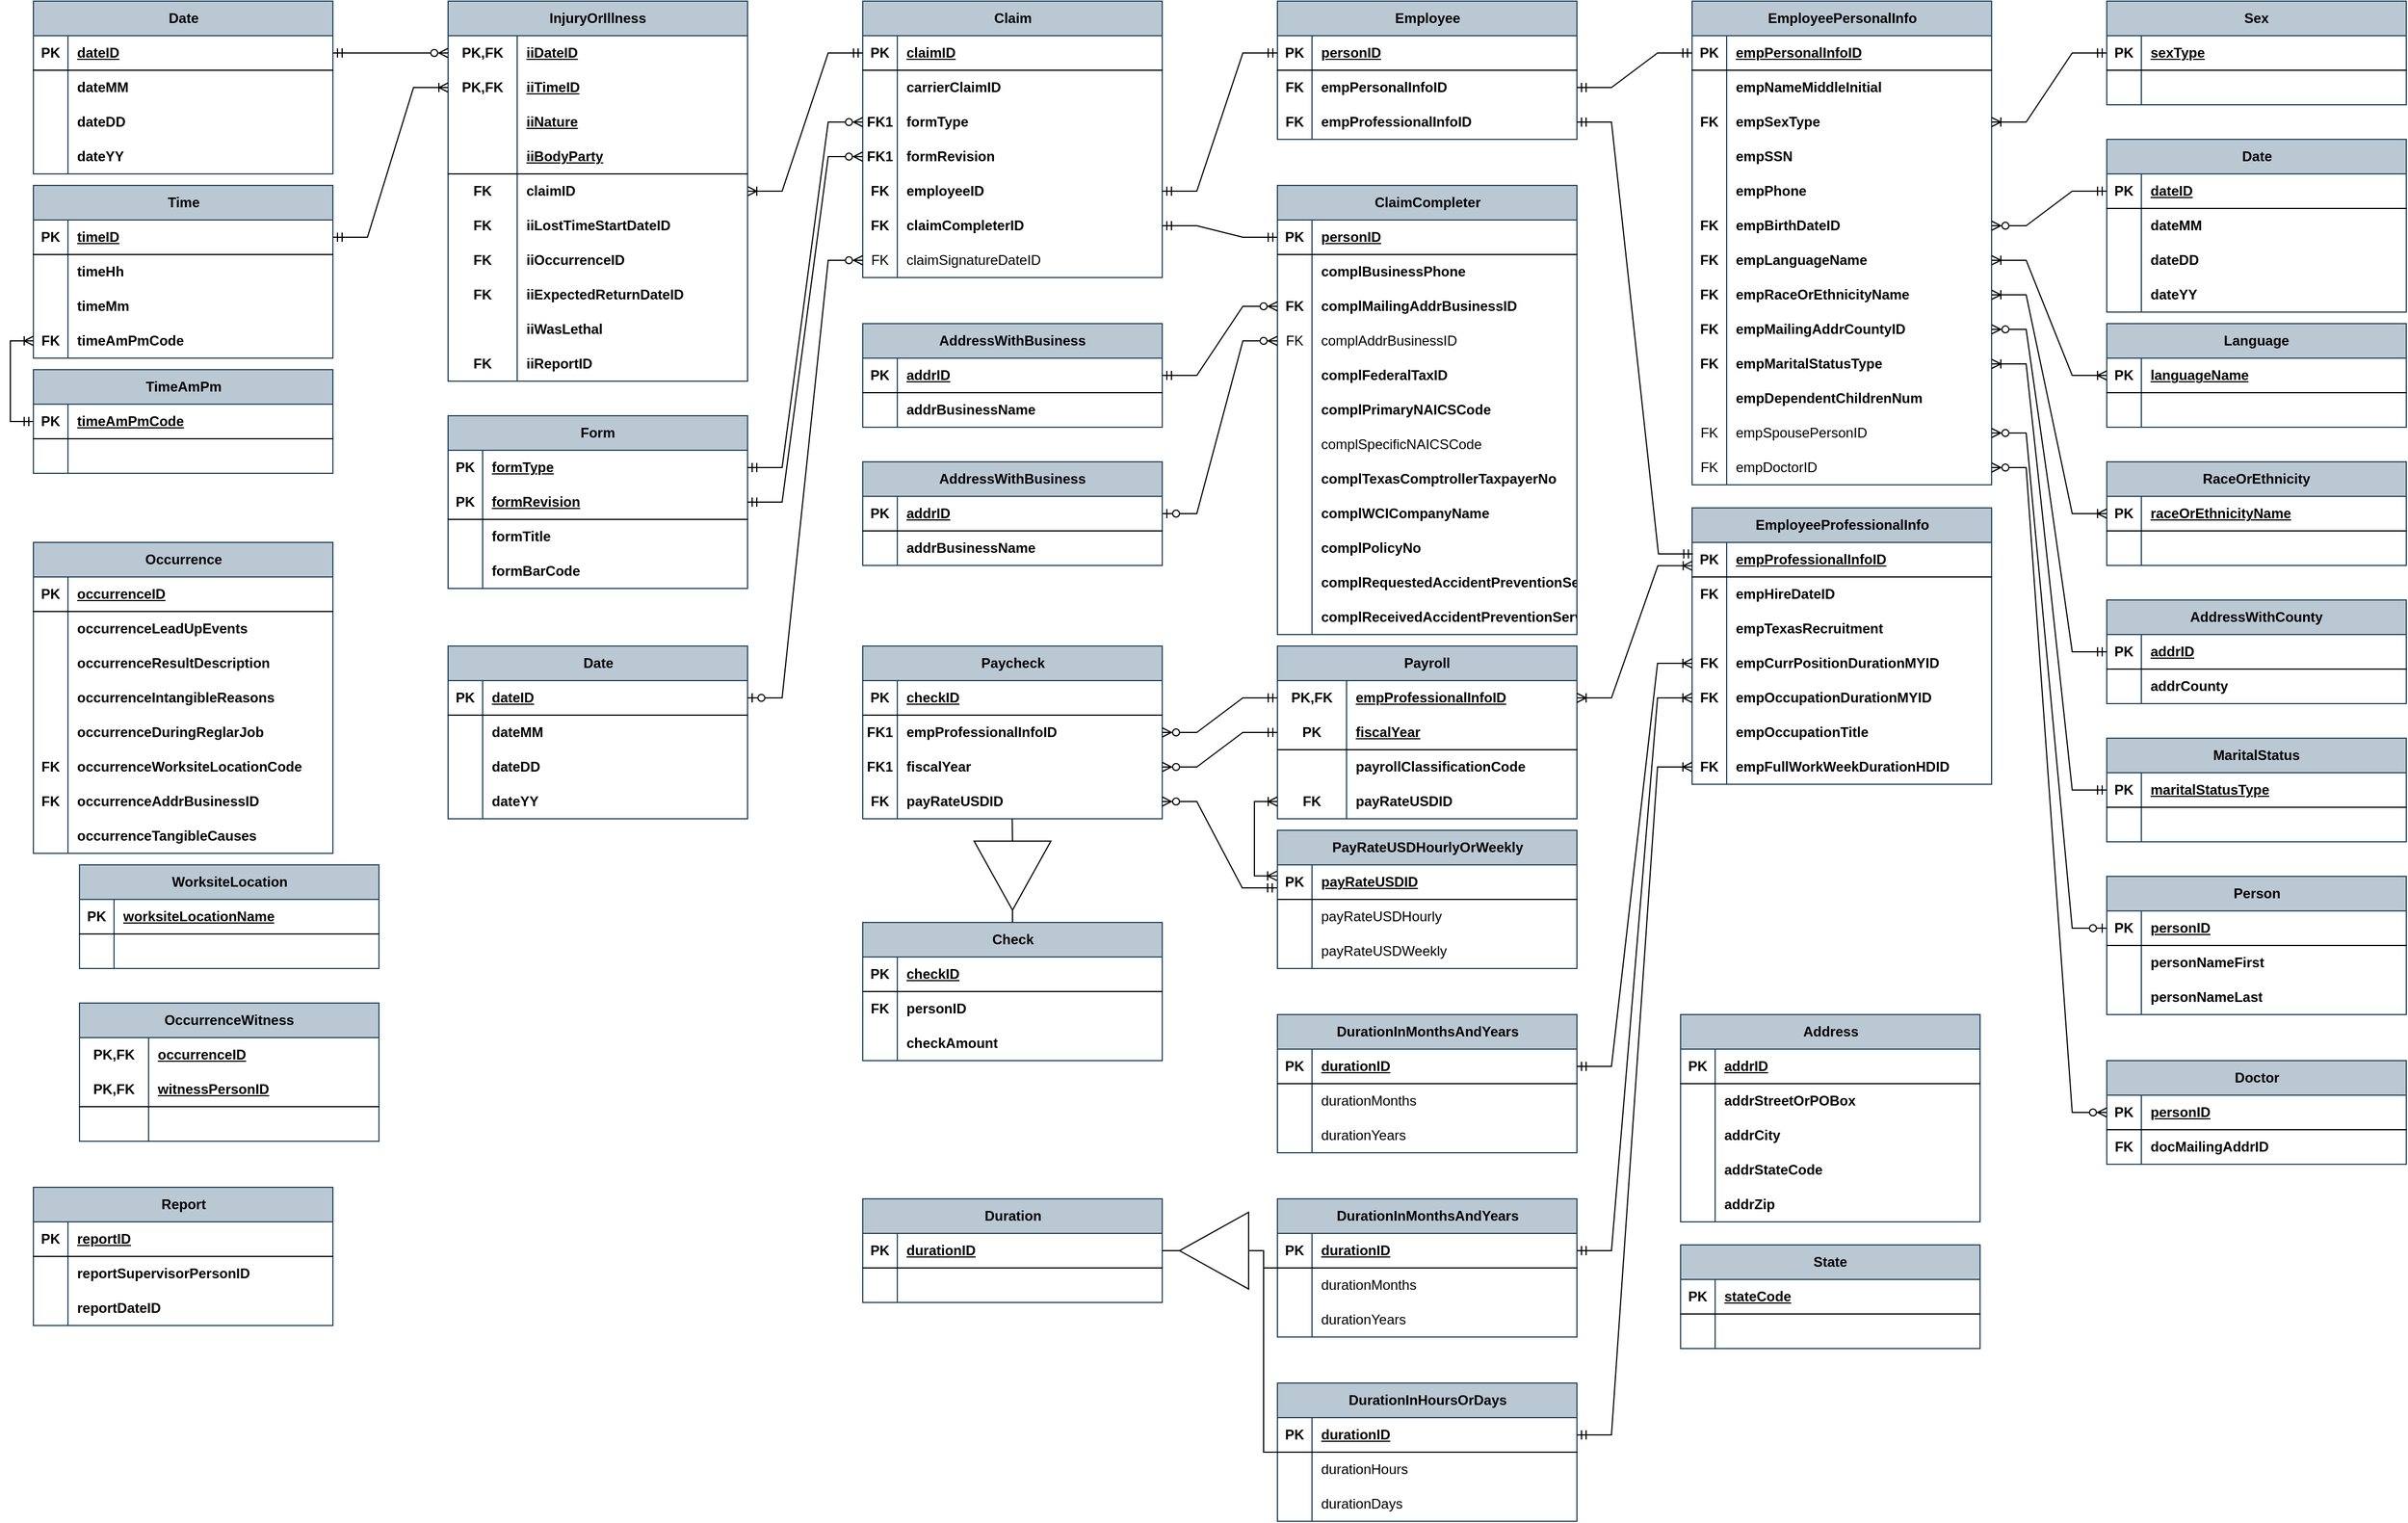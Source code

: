 <mxfile version="21.2.9" type="github">
  <diagram name="Page-1" id="_pQDsIUi2g-DjdmPZdwX">
    <mxGraphModel dx="3457" dy="1407" grid="1" gridSize="10" guides="1" tooltips="1" connect="1" arrows="1" fold="1" page="1" pageScale="1" pageWidth="850" pageHeight="1100" math="0" shadow="0">
      <root>
        <mxCell id="0" />
        <mxCell id="1" parent="0" />
        <mxCell id="GLnVcwWSv_JaTvz5-bSh-77" value="Claim" style="shape=table;startSize=30;container=1;collapsible=1;childLayout=tableLayout;fixedRows=1;rowLines=0;fontStyle=1;align=center;resizeLast=1;html=1;fillColor=#bac8d3;strokeColor=#23445d;resizeWidth=0;" vertex="1" parent="1">
          <mxGeometry x="370" y="10" width="260" height="240" as="geometry" />
        </mxCell>
        <mxCell id="GLnVcwWSv_JaTvz5-bSh-78" value="" style="shape=tableRow;horizontal=0;startSize=0;swimlaneHead=0;swimlaneBody=0;fillColor=none;collapsible=0;dropTarget=0;points=[[0,0.5],[1,0.5]];portConstraint=eastwest;top=0;left=0;right=0;bottom=1;fontStyle=1;resizeWidth=0;" vertex="1" parent="GLnVcwWSv_JaTvz5-bSh-77">
          <mxGeometry y="30" width="260" height="30" as="geometry" />
        </mxCell>
        <mxCell id="GLnVcwWSv_JaTvz5-bSh-79" value="PK" style="shape=partialRectangle;connectable=0;fillColor=none;top=0;left=0;bottom=0;right=0;fontStyle=1;overflow=hidden;whiteSpace=wrap;html=1;resizeWidth=0;" vertex="1" parent="GLnVcwWSv_JaTvz5-bSh-78">
          <mxGeometry width="30" height="30" as="geometry">
            <mxRectangle width="30" height="30" as="alternateBounds" />
          </mxGeometry>
        </mxCell>
        <mxCell id="GLnVcwWSv_JaTvz5-bSh-80" value="claimID" style="shape=partialRectangle;connectable=0;fillColor=none;top=0;left=0;bottom=0;right=0;align=left;spacingLeft=6;fontStyle=5;overflow=hidden;whiteSpace=wrap;html=1;resizeWidth=0;" vertex="1" parent="GLnVcwWSv_JaTvz5-bSh-78">
          <mxGeometry x="30" width="230" height="30" as="geometry">
            <mxRectangle width="230" height="30" as="alternateBounds" />
          </mxGeometry>
        </mxCell>
        <mxCell id="GLnVcwWSv_JaTvz5-bSh-81" value="" style="shape=tableRow;horizontal=0;startSize=0;swimlaneHead=0;swimlaneBody=0;fillColor=none;collapsible=0;dropTarget=0;points=[[0,0.5],[1,0.5]];portConstraint=eastwest;top=0;left=0;right=0;bottom=0;fontStyle=1;resizeWidth=0;" vertex="1" parent="GLnVcwWSv_JaTvz5-bSh-77">
          <mxGeometry y="60" width="260" height="30" as="geometry" />
        </mxCell>
        <mxCell id="GLnVcwWSv_JaTvz5-bSh-82" value="" style="shape=partialRectangle;connectable=0;fillColor=none;top=0;left=0;bottom=0;right=0;editable=1;overflow=hidden;whiteSpace=wrap;html=1;fontStyle=1;resizeWidth=0;" vertex="1" parent="GLnVcwWSv_JaTvz5-bSh-81">
          <mxGeometry width="30" height="30" as="geometry">
            <mxRectangle width="30" height="30" as="alternateBounds" />
          </mxGeometry>
        </mxCell>
        <mxCell id="GLnVcwWSv_JaTvz5-bSh-83" value="carrierClaimID" style="shape=partialRectangle;connectable=0;fillColor=none;top=0;left=0;bottom=0;right=0;align=left;spacingLeft=6;overflow=hidden;whiteSpace=wrap;html=1;fontStyle=1;resizeWidth=0;" vertex="1" parent="GLnVcwWSv_JaTvz5-bSh-81">
          <mxGeometry x="30" width="230" height="30" as="geometry">
            <mxRectangle width="230" height="30" as="alternateBounds" />
          </mxGeometry>
        </mxCell>
        <mxCell id="GLnVcwWSv_JaTvz5-bSh-231" style="shape=tableRow;horizontal=0;startSize=0;swimlaneHead=0;swimlaneBody=0;fillColor=none;collapsible=0;dropTarget=0;points=[[0,0.5],[1,0.5]];portConstraint=eastwest;top=0;left=0;right=0;bottom=0;fontStyle=1;resizeWidth=0;" vertex="1" parent="GLnVcwWSv_JaTvz5-bSh-77">
          <mxGeometry y="90" width="260" height="30" as="geometry" />
        </mxCell>
        <mxCell id="GLnVcwWSv_JaTvz5-bSh-232" value="FK1" style="shape=partialRectangle;connectable=0;fillColor=none;top=0;left=0;bottom=0;right=0;editable=1;overflow=hidden;whiteSpace=wrap;html=1;fontStyle=1;resizeWidth=0;" vertex="1" parent="GLnVcwWSv_JaTvz5-bSh-231">
          <mxGeometry width="30" height="30" as="geometry">
            <mxRectangle width="30" height="30" as="alternateBounds" />
          </mxGeometry>
        </mxCell>
        <mxCell id="GLnVcwWSv_JaTvz5-bSh-233" value="formType" style="shape=partialRectangle;connectable=0;fillColor=none;top=0;left=0;bottom=0;right=0;align=left;spacingLeft=6;overflow=hidden;whiteSpace=wrap;html=1;fontStyle=1;resizeWidth=0;" vertex="1" parent="GLnVcwWSv_JaTvz5-bSh-231">
          <mxGeometry x="30" width="230" height="30" as="geometry">
            <mxRectangle width="230" height="30" as="alternateBounds" />
          </mxGeometry>
        </mxCell>
        <mxCell id="GLnVcwWSv_JaTvz5-bSh-228" style="shape=tableRow;horizontal=0;startSize=0;swimlaneHead=0;swimlaneBody=0;fillColor=none;collapsible=0;dropTarget=0;points=[[0,0.5],[1,0.5]];portConstraint=eastwest;top=0;left=0;right=0;bottom=0;fontStyle=1;resizeWidth=0;" vertex="1" parent="GLnVcwWSv_JaTvz5-bSh-77">
          <mxGeometry y="120" width="260" height="30" as="geometry" />
        </mxCell>
        <mxCell id="GLnVcwWSv_JaTvz5-bSh-229" value="FK1" style="shape=partialRectangle;connectable=0;fillColor=none;top=0;left=0;bottom=0;right=0;editable=1;overflow=hidden;whiteSpace=wrap;html=1;fontStyle=1;resizeWidth=0;" vertex="1" parent="GLnVcwWSv_JaTvz5-bSh-228">
          <mxGeometry width="30" height="30" as="geometry">
            <mxRectangle width="30" height="30" as="alternateBounds" />
          </mxGeometry>
        </mxCell>
        <mxCell id="GLnVcwWSv_JaTvz5-bSh-230" value="formRevision" style="shape=partialRectangle;connectable=0;fillColor=none;top=0;left=0;bottom=0;right=0;align=left;spacingLeft=6;overflow=hidden;whiteSpace=wrap;html=1;fontStyle=1;resizeWidth=0;" vertex="1" parent="GLnVcwWSv_JaTvz5-bSh-228">
          <mxGeometry x="30" width="230" height="30" as="geometry">
            <mxRectangle width="230" height="30" as="alternateBounds" />
          </mxGeometry>
        </mxCell>
        <mxCell id="GLnVcwWSv_JaTvz5-bSh-225" style="shape=tableRow;horizontal=0;startSize=0;swimlaneHead=0;swimlaneBody=0;fillColor=none;collapsible=0;dropTarget=0;points=[[0,0.5],[1,0.5]];portConstraint=eastwest;top=0;left=0;right=0;bottom=0;fontStyle=1;resizeWidth=0;" vertex="1" parent="GLnVcwWSv_JaTvz5-bSh-77">
          <mxGeometry y="150" width="260" height="30" as="geometry" />
        </mxCell>
        <mxCell id="GLnVcwWSv_JaTvz5-bSh-226" value="FK" style="shape=partialRectangle;connectable=0;fillColor=none;top=0;left=0;bottom=0;right=0;editable=1;overflow=hidden;whiteSpace=wrap;html=1;fontStyle=1;resizeWidth=0;" vertex="1" parent="GLnVcwWSv_JaTvz5-bSh-225">
          <mxGeometry width="30" height="30" as="geometry">
            <mxRectangle width="30" height="30" as="alternateBounds" />
          </mxGeometry>
        </mxCell>
        <mxCell id="GLnVcwWSv_JaTvz5-bSh-227" value="employeeID" style="shape=partialRectangle;connectable=0;fillColor=none;top=0;left=0;bottom=0;right=0;align=left;spacingLeft=6;overflow=hidden;whiteSpace=wrap;html=1;fontStyle=1;resizeWidth=0;" vertex="1" parent="GLnVcwWSv_JaTvz5-bSh-225">
          <mxGeometry x="30" width="230" height="30" as="geometry">
            <mxRectangle width="230" height="30" as="alternateBounds" />
          </mxGeometry>
        </mxCell>
        <mxCell id="GLnVcwWSv_JaTvz5-bSh-222" style="shape=tableRow;horizontal=0;startSize=0;swimlaneHead=0;swimlaneBody=0;fillColor=none;collapsible=0;dropTarget=0;points=[[0,0.5],[1,0.5]];portConstraint=eastwest;top=0;left=0;right=0;bottom=0;fontStyle=1;resizeWidth=0;" vertex="1" parent="GLnVcwWSv_JaTvz5-bSh-77">
          <mxGeometry y="180" width="260" height="30" as="geometry" />
        </mxCell>
        <mxCell id="GLnVcwWSv_JaTvz5-bSh-223" value="FK" style="shape=partialRectangle;connectable=0;fillColor=none;top=0;left=0;bottom=0;right=0;editable=1;overflow=hidden;whiteSpace=wrap;html=1;fontStyle=1;resizeWidth=0;" vertex="1" parent="GLnVcwWSv_JaTvz5-bSh-222">
          <mxGeometry width="30" height="30" as="geometry">
            <mxRectangle width="30" height="30" as="alternateBounds" />
          </mxGeometry>
        </mxCell>
        <mxCell id="GLnVcwWSv_JaTvz5-bSh-224" value="claimCompleterID" style="shape=partialRectangle;connectable=0;fillColor=none;top=0;left=0;bottom=0;right=0;align=left;spacingLeft=6;overflow=hidden;whiteSpace=wrap;html=1;fontStyle=1;resizeWidth=0;" vertex="1" parent="GLnVcwWSv_JaTvz5-bSh-222">
          <mxGeometry x="30" width="230" height="30" as="geometry">
            <mxRectangle width="230" height="30" as="alternateBounds" />
          </mxGeometry>
        </mxCell>
        <mxCell id="GLnVcwWSv_JaTvz5-bSh-234" style="shape=tableRow;horizontal=0;startSize=0;swimlaneHead=0;swimlaneBody=0;fillColor=none;collapsible=0;dropTarget=0;points=[[0,0.5],[1,0.5]];portConstraint=eastwest;top=0;left=0;right=0;bottom=0;fontStyle=1;resizeWidth=0;" vertex="1" parent="GLnVcwWSv_JaTvz5-bSh-77">
          <mxGeometry y="210" width="260" height="30" as="geometry" />
        </mxCell>
        <mxCell id="GLnVcwWSv_JaTvz5-bSh-235" value="FK" style="shape=partialRectangle;connectable=0;fillColor=none;top=0;left=0;bottom=0;right=0;editable=1;overflow=hidden;whiteSpace=wrap;html=1;fontStyle=0;resizeWidth=0;" vertex="1" parent="GLnVcwWSv_JaTvz5-bSh-234">
          <mxGeometry width="30" height="30" as="geometry">
            <mxRectangle width="30" height="30" as="alternateBounds" />
          </mxGeometry>
        </mxCell>
        <mxCell id="GLnVcwWSv_JaTvz5-bSh-236" value="claimSignatureDateID" style="shape=partialRectangle;connectable=0;fillColor=none;top=0;left=0;bottom=0;right=0;align=left;spacingLeft=6;overflow=hidden;whiteSpace=wrap;html=1;fontStyle=0;resizeWidth=0;" vertex="1" parent="GLnVcwWSv_JaTvz5-bSh-234">
          <mxGeometry x="30" width="230" height="30" as="geometry">
            <mxRectangle width="230" height="30" as="alternateBounds" />
          </mxGeometry>
        </mxCell>
        <mxCell id="GLnVcwWSv_JaTvz5-bSh-103" value="Form" style="shape=table;startSize=30;container=1;collapsible=1;childLayout=tableLayout;fixedRows=1;rowLines=0;fontStyle=1;align=center;resizeLast=1;html=1;whiteSpace=wrap;fillColor=#bac8d3;strokeColor=#23445d;resizeWidth=0;" vertex="1" parent="1">
          <mxGeometry x="10" y="370" width="260" height="150" as="geometry" />
        </mxCell>
        <mxCell id="GLnVcwWSv_JaTvz5-bSh-104" value="" style="shape=tableRow;horizontal=0;startSize=0;swimlaneHead=0;swimlaneBody=0;fillColor=none;collapsible=0;dropTarget=0;points=[[0,0.5],[1,0.5]];portConstraint=eastwest;top=0;left=0;right=0;bottom=0;html=1;fontStyle=1;resizeWidth=0;" vertex="1" parent="GLnVcwWSv_JaTvz5-bSh-103">
          <mxGeometry y="30" width="260" height="30" as="geometry" />
        </mxCell>
        <mxCell id="GLnVcwWSv_JaTvz5-bSh-105" value="&lt;div&gt;PK&lt;/div&gt;" style="shape=partialRectangle;connectable=0;fillColor=none;top=0;left=0;bottom=0;right=0;fontStyle=1;overflow=hidden;html=1;whiteSpace=wrap;resizeWidth=0;" vertex="1" parent="GLnVcwWSv_JaTvz5-bSh-104">
          <mxGeometry width="30" height="30" as="geometry">
            <mxRectangle width="30" height="30" as="alternateBounds" />
          </mxGeometry>
        </mxCell>
        <mxCell id="GLnVcwWSv_JaTvz5-bSh-106" value="formType" style="shape=partialRectangle;connectable=0;fillColor=none;top=0;left=0;bottom=0;right=0;align=left;spacingLeft=6;fontStyle=5;overflow=hidden;html=1;whiteSpace=wrap;resizeWidth=0;" vertex="1" parent="GLnVcwWSv_JaTvz5-bSh-104">
          <mxGeometry x="30" width="230" height="30" as="geometry">
            <mxRectangle width="230" height="30" as="alternateBounds" />
          </mxGeometry>
        </mxCell>
        <mxCell id="GLnVcwWSv_JaTvz5-bSh-107" value="" style="shape=tableRow;horizontal=0;startSize=0;swimlaneHead=0;swimlaneBody=0;fillColor=none;collapsible=0;dropTarget=0;points=[[0,0.5],[1,0.5]];portConstraint=eastwest;top=0;left=0;right=0;bottom=1;html=1;fontStyle=1;resizeWidth=0;" vertex="1" parent="GLnVcwWSv_JaTvz5-bSh-103">
          <mxGeometry y="60" width="260" height="30" as="geometry" />
        </mxCell>
        <mxCell id="GLnVcwWSv_JaTvz5-bSh-108" value="&lt;div&gt;PK&lt;/div&gt;" style="shape=partialRectangle;connectable=0;fillColor=none;top=0;left=0;bottom=0;right=0;fontStyle=1;overflow=hidden;html=1;whiteSpace=wrap;resizeWidth=0;" vertex="1" parent="GLnVcwWSv_JaTvz5-bSh-107">
          <mxGeometry width="30" height="30" as="geometry">
            <mxRectangle width="30" height="30" as="alternateBounds" />
          </mxGeometry>
        </mxCell>
        <mxCell id="GLnVcwWSv_JaTvz5-bSh-109" value="formRevision" style="shape=partialRectangle;connectable=0;fillColor=none;top=0;left=0;bottom=0;right=0;align=left;spacingLeft=6;fontStyle=5;overflow=hidden;html=1;whiteSpace=wrap;resizeWidth=0;" vertex="1" parent="GLnVcwWSv_JaTvz5-bSh-107">
          <mxGeometry x="30" width="230" height="30" as="geometry">
            <mxRectangle width="230" height="30" as="alternateBounds" />
          </mxGeometry>
        </mxCell>
        <mxCell id="GLnVcwWSv_JaTvz5-bSh-110" value="" style="shape=tableRow;horizontal=0;startSize=0;swimlaneHead=0;swimlaneBody=0;fillColor=none;collapsible=0;dropTarget=0;points=[[0,0.5],[1,0.5]];portConstraint=eastwest;top=0;left=0;right=0;bottom=0;html=1;fontStyle=1;resizeWidth=0;" vertex="1" parent="GLnVcwWSv_JaTvz5-bSh-103">
          <mxGeometry y="90" width="260" height="30" as="geometry" />
        </mxCell>
        <mxCell id="GLnVcwWSv_JaTvz5-bSh-111" value="" style="shape=partialRectangle;connectable=0;fillColor=none;top=0;left=0;bottom=0;right=0;editable=1;overflow=hidden;html=1;whiteSpace=wrap;fontStyle=1;resizeWidth=0;" vertex="1" parent="GLnVcwWSv_JaTvz5-bSh-110">
          <mxGeometry width="30" height="30" as="geometry">
            <mxRectangle width="30" height="30" as="alternateBounds" />
          </mxGeometry>
        </mxCell>
        <mxCell id="GLnVcwWSv_JaTvz5-bSh-112" value="formTitle" style="shape=partialRectangle;connectable=0;fillColor=none;top=0;left=0;bottom=0;right=0;align=left;spacingLeft=6;overflow=hidden;html=1;whiteSpace=wrap;fontStyle=1;resizeWidth=0;" vertex="1" parent="GLnVcwWSv_JaTvz5-bSh-110">
          <mxGeometry x="30" width="230" height="30" as="geometry">
            <mxRectangle width="230" height="30" as="alternateBounds" />
          </mxGeometry>
        </mxCell>
        <mxCell id="GLnVcwWSv_JaTvz5-bSh-113" value="" style="shape=tableRow;horizontal=0;startSize=0;swimlaneHead=0;swimlaneBody=0;fillColor=none;collapsible=0;dropTarget=0;points=[[0,0.5],[1,0.5]];portConstraint=eastwest;top=0;left=0;right=0;bottom=0;html=1;fontStyle=1;resizeWidth=0;" vertex="1" parent="GLnVcwWSv_JaTvz5-bSh-103">
          <mxGeometry y="120" width="260" height="30" as="geometry" />
        </mxCell>
        <mxCell id="GLnVcwWSv_JaTvz5-bSh-114" value="" style="shape=partialRectangle;connectable=0;fillColor=none;top=0;left=0;bottom=0;right=0;editable=1;overflow=hidden;html=1;whiteSpace=wrap;fontStyle=1;resizeWidth=0;" vertex="1" parent="GLnVcwWSv_JaTvz5-bSh-113">
          <mxGeometry width="30" height="30" as="geometry">
            <mxRectangle width="30" height="30" as="alternateBounds" />
          </mxGeometry>
        </mxCell>
        <mxCell id="GLnVcwWSv_JaTvz5-bSh-115" value="formBarCode" style="shape=partialRectangle;connectable=0;fillColor=none;top=0;left=0;bottom=0;right=0;align=left;spacingLeft=6;overflow=hidden;html=1;whiteSpace=wrap;fontStyle=1;resizeWidth=0;" vertex="1" parent="GLnVcwWSv_JaTvz5-bSh-113">
          <mxGeometry x="30" width="230" height="30" as="geometry">
            <mxRectangle width="230" height="30" as="alternateBounds" />
          </mxGeometry>
        </mxCell>
        <mxCell id="GLnVcwWSv_JaTvz5-bSh-237" value="Person" style="shape=table;startSize=30;container=1;collapsible=1;childLayout=tableLayout;fixedRows=1;rowLines=0;fontStyle=1;align=center;resizeLast=1;html=1;fillColor=#bac8d3;strokeColor=#23445d;resizeWidth=0;" vertex="1" parent="1">
          <mxGeometry x="1450" y="770" width="260" height="120" as="geometry" />
        </mxCell>
        <mxCell id="GLnVcwWSv_JaTvz5-bSh-238" value="" style="shape=tableRow;horizontal=0;startSize=0;swimlaneHead=0;swimlaneBody=0;fillColor=none;collapsible=0;dropTarget=0;points=[[0,0.5],[1,0.5]];portConstraint=eastwest;top=0;left=0;right=0;bottom=1;fontStyle=1;resizeWidth=0;" vertex="1" parent="GLnVcwWSv_JaTvz5-bSh-237">
          <mxGeometry y="30" width="260" height="30" as="geometry" />
        </mxCell>
        <mxCell id="GLnVcwWSv_JaTvz5-bSh-239" value="PK" style="shape=partialRectangle;connectable=0;fillColor=none;top=0;left=0;bottom=0;right=0;fontStyle=1;overflow=hidden;whiteSpace=wrap;html=1;resizeWidth=0;" vertex="1" parent="GLnVcwWSv_JaTvz5-bSh-238">
          <mxGeometry width="30" height="30" as="geometry">
            <mxRectangle width="30" height="30" as="alternateBounds" />
          </mxGeometry>
        </mxCell>
        <mxCell id="GLnVcwWSv_JaTvz5-bSh-240" value="personID" style="shape=partialRectangle;connectable=0;fillColor=none;top=0;left=0;bottom=0;right=0;align=left;spacingLeft=6;fontStyle=5;overflow=hidden;whiteSpace=wrap;html=1;resizeWidth=0;" vertex="1" parent="GLnVcwWSv_JaTvz5-bSh-238">
          <mxGeometry x="30" width="230" height="30" as="geometry">
            <mxRectangle width="230" height="30" as="alternateBounds" />
          </mxGeometry>
        </mxCell>
        <mxCell id="GLnVcwWSv_JaTvz5-bSh-241" value="" style="shape=tableRow;horizontal=0;startSize=0;swimlaneHead=0;swimlaneBody=0;fillColor=none;collapsible=0;dropTarget=0;points=[[0,0.5],[1,0.5]];portConstraint=eastwest;top=0;left=0;right=0;bottom=0;fontStyle=1;resizeWidth=0;" vertex="1" parent="GLnVcwWSv_JaTvz5-bSh-237">
          <mxGeometry y="60" width="260" height="30" as="geometry" />
        </mxCell>
        <mxCell id="GLnVcwWSv_JaTvz5-bSh-242" value="" style="shape=partialRectangle;connectable=0;fillColor=none;top=0;left=0;bottom=0;right=0;editable=1;overflow=hidden;whiteSpace=wrap;html=1;fontStyle=1;resizeWidth=0;" vertex="1" parent="GLnVcwWSv_JaTvz5-bSh-241">
          <mxGeometry width="30" height="30" as="geometry">
            <mxRectangle width="30" height="30" as="alternateBounds" />
          </mxGeometry>
        </mxCell>
        <mxCell id="GLnVcwWSv_JaTvz5-bSh-243" value="personNameFirst" style="shape=partialRectangle;connectable=0;fillColor=none;top=0;left=0;bottom=0;right=0;align=left;spacingLeft=6;overflow=hidden;whiteSpace=wrap;html=1;fontStyle=1;resizeWidth=0;" vertex="1" parent="GLnVcwWSv_JaTvz5-bSh-241">
          <mxGeometry x="30" width="230" height="30" as="geometry">
            <mxRectangle width="230" height="30" as="alternateBounds" />
          </mxGeometry>
        </mxCell>
        <mxCell id="GLnVcwWSv_JaTvz5-bSh-244" value="" style="shape=tableRow;horizontal=0;startSize=0;swimlaneHead=0;swimlaneBody=0;fillColor=none;collapsible=0;dropTarget=0;points=[[0,0.5],[1,0.5]];portConstraint=eastwest;top=0;left=0;right=0;bottom=0;fontStyle=1;resizeWidth=0;" vertex="1" parent="GLnVcwWSv_JaTvz5-bSh-237">
          <mxGeometry y="90" width="260" height="30" as="geometry" />
        </mxCell>
        <mxCell id="GLnVcwWSv_JaTvz5-bSh-245" value="" style="shape=partialRectangle;connectable=0;fillColor=none;top=0;left=0;bottom=0;right=0;editable=1;overflow=hidden;whiteSpace=wrap;html=1;fontStyle=1;resizeWidth=0;" vertex="1" parent="GLnVcwWSv_JaTvz5-bSh-244">
          <mxGeometry width="30" height="30" as="geometry">
            <mxRectangle width="30" height="30" as="alternateBounds" />
          </mxGeometry>
        </mxCell>
        <mxCell id="GLnVcwWSv_JaTvz5-bSh-246" value="personNameLast" style="shape=partialRectangle;connectable=0;fillColor=none;top=0;left=0;bottom=0;right=0;align=left;spacingLeft=6;overflow=hidden;whiteSpace=wrap;html=1;fontStyle=1;resizeWidth=0;" vertex="1" parent="GLnVcwWSv_JaTvz5-bSh-244">
          <mxGeometry x="30" width="230" height="30" as="geometry">
            <mxRectangle width="230" height="30" as="alternateBounds" />
          </mxGeometry>
        </mxCell>
        <mxCell id="GLnVcwWSv_JaTvz5-bSh-260" value="Employee" style="shape=table;startSize=30;container=1;collapsible=1;childLayout=tableLayout;fixedRows=1;rowLines=0;fontStyle=1;align=center;resizeLast=1;html=1;fillColor=#bac8d3;strokeColor=#23445d;resizeWidth=0;" vertex="1" parent="1">
          <mxGeometry x="730" y="10" width="260" height="120" as="geometry" />
        </mxCell>
        <mxCell id="GLnVcwWSv_JaTvz5-bSh-261" value="" style="shape=tableRow;horizontal=0;startSize=0;swimlaneHead=0;swimlaneBody=0;fillColor=none;collapsible=0;dropTarget=0;points=[[0,0.5],[1,0.5]];portConstraint=eastwest;top=0;left=0;right=0;bottom=1;fontStyle=1;resizeWidth=0;" vertex="1" parent="GLnVcwWSv_JaTvz5-bSh-260">
          <mxGeometry y="30" width="260" height="30" as="geometry" />
        </mxCell>
        <mxCell id="GLnVcwWSv_JaTvz5-bSh-262" value="PK" style="shape=partialRectangle;connectable=0;fillColor=none;top=0;left=0;bottom=0;right=0;fontStyle=1;overflow=hidden;whiteSpace=wrap;html=1;resizeWidth=0;" vertex="1" parent="GLnVcwWSv_JaTvz5-bSh-261">
          <mxGeometry width="30" height="30" as="geometry">
            <mxRectangle width="30" height="30" as="alternateBounds" />
          </mxGeometry>
        </mxCell>
        <mxCell id="GLnVcwWSv_JaTvz5-bSh-263" value="personID" style="shape=partialRectangle;connectable=0;fillColor=none;top=0;left=0;bottom=0;right=0;align=left;spacingLeft=6;fontStyle=5;overflow=hidden;whiteSpace=wrap;html=1;resizeWidth=0;" vertex="1" parent="GLnVcwWSv_JaTvz5-bSh-261">
          <mxGeometry x="30" width="230" height="30" as="geometry">
            <mxRectangle width="230" height="30" as="alternateBounds" />
          </mxGeometry>
        </mxCell>
        <mxCell id="GLnVcwWSv_JaTvz5-bSh-264" value="" style="shape=tableRow;horizontal=0;startSize=0;swimlaneHead=0;swimlaneBody=0;fillColor=none;collapsible=0;dropTarget=0;points=[[0,0.5],[1,0.5]];portConstraint=eastwest;top=0;left=0;right=0;bottom=0;fontStyle=1;resizeWidth=0;" vertex="1" parent="GLnVcwWSv_JaTvz5-bSh-260">
          <mxGeometry y="60" width="260" height="30" as="geometry" />
        </mxCell>
        <mxCell id="GLnVcwWSv_JaTvz5-bSh-265" value="FK" style="shape=partialRectangle;connectable=0;fillColor=none;top=0;left=0;bottom=0;right=0;editable=1;overflow=hidden;whiteSpace=wrap;html=1;fontStyle=1;resizeWidth=0;" vertex="1" parent="GLnVcwWSv_JaTvz5-bSh-264">
          <mxGeometry width="30" height="30" as="geometry">
            <mxRectangle width="30" height="30" as="alternateBounds" />
          </mxGeometry>
        </mxCell>
        <mxCell id="GLnVcwWSv_JaTvz5-bSh-266" value="empPersonalInfoID" style="shape=partialRectangle;connectable=0;fillColor=none;top=0;left=0;bottom=0;right=0;align=left;spacingLeft=6;overflow=hidden;whiteSpace=wrap;html=1;fontStyle=1;resizeWidth=0;" vertex="1" parent="GLnVcwWSv_JaTvz5-bSh-264">
          <mxGeometry x="30" width="230" height="30" as="geometry">
            <mxRectangle width="230" height="30" as="alternateBounds" />
          </mxGeometry>
        </mxCell>
        <mxCell id="GLnVcwWSv_JaTvz5-bSh-267" value="" style="shape=tableRow;horizontal=0;startSize=0;swimlaneHead=0;swimlaneBody=0;fillColor=none;collapsible=0;dropTarget=0;points=[[0,0.5],[1,0.5]];portConstraint=eastwest;top=0;left=0;right=0;bottom=0;fontStyle=1;resizeWidth=0;" vertex="1" parent="GLnVcwWSv_JaTvz5-bSh-260">
          <mxGeometry y="90" width="260" height="30" as="geometry" />
        </mxCell>
        <mxCell id="GLnVcwWSv_JaTvz5-bSh-268" value="FK" style="shape=partialRectangle;connectable=0;fillColor=none;top=0;left=0;bottom=0;right=0;editable=1;overflow=hidden;whiteSpace=wrap;html=1;fontStyle=1;resizeWidth=0;" vertex="1" parent="GLnVcwWSv_JaTvz5-bSh-267">
          <mxGeometry width="30" height="30" as="geometry">
            <mxRectangle width="30" height="30" as="alternateBounds" />
          </mxGeometry>
        </mxCell>
        <mxCell id="GLnVcwWSv_JaTvz5-bSh-269" value="empProfessionalInfoID" style="shape=partialRectangle;connectable=0;fillColor=none;top=0;left=0;bottom=0;right=0;align=left;spacingLeft=6;overflow=hidden;whiteSpace=wrap;html=1;fontStyle=1;resizeWidth=0;" vertex="1" parent="GLnVcwWSv_JaTvz5-bSh-267">
          <mxGeometry x="30" width="230" height="30" as="geometry">
            <mxRectangle width="230" height="30" as="alternateBounds" />
          </mxGeometry>
        </mxCell>
        <mxCell id="GLnVcwWSv_JaTvz5-bSh-270" value="EmployeePersonalInfo" style="shape=table;startSize=30;container=1;collapsible=1;childLayout=tableLayout;fixedRows=1;rowLines=0;fontStyle=1;align=center;resizeLast=1;html=1;fillColor=#bac8d3;strokeColor=#23445d;resizeWidth=0;" vertex="1" parent="1">
          <mxGeometry x="1090" y="10" width="260" height="420" as="geometry" />
        </mxCell>
        <mxCell id="GLnVcwWSv_JaTvz5-bSh-271" value="" style="shape=tableRow;horizontal=0;startSize=0;swimlaneHead=0;swimlaneBody=0;fillColor=none;collapsible=0;dropTarget=0;points=[[0,0.5],[1,0.5]];portConstraint=eastwest;top=0;left=0;right=0;bottom=1;fontStyle=1;resizeWidth=0;" vertex="1" parent="GLnVcwWSv_JaTvz5-bSh-270">
          <mxGeometry y="30" width="260" height="30" as="geometry" />
        </mxCell>
        <mxCell id="GLnVcwWSv_JaTvz5-bSh-272" value="PK" style="shape=partialRectangle;connectable=0;fillColor=none;top=0;left=0;bottom=0;right=0;fontStyle=1;overflow=hidden;whiteSpace=wrap;html=1;resizeWidth=0;" vertex="1" parent="GLnVcwWSv_JaTvz5-bSh-271">
          <mxGeometry width="30" height="30" as="geometry">
            <mxRectangle width="30" height="30" as="alternateBounds" />
          </mxGeometry>
        </mxCell>
        <mxCell id="GLnVcwWSv_JaTvz5-bSh-273" value="empPersonalInfoID" style="shape=partialRectangle;connectable=0;fillColor=none;top=0;left=0;bottom=0;right=0;align=left;spacingLeft=6;fontStyle=5;overflow=hidden;whiteSpace=wrap;html=1;resizeWidth=0;" vertex="1" parent="GLnVcwWSv_JaTvz5-bSh-271">
          <mxGeometry x="30" width="230" height="30" as="geometry">
            <mxRectangle width="230" height="30" as="alternateBounds" />
          </mxGeometry>
        </mxCell>
        <mxCell id="GLnVcwWSv_JaTvz5-bSh-274" value="" style="shape=tableRow;horizontal=0;startSize=0;swimlaneHead=0;swimlaneBody=0;fillColor=none;collapsible=0;dropTarget=0;points=[[0,0.5],[1,0.5]];portConstraint=eastwest;top=0;left=0;right=0;bottom=0;fontStyle=1;resizeWidth=0;" vertex="1" parent="GLnVcwWSv_JaTvz5-bSh-270">
          <mxGeometry y="60" width="260" height="30" as="geometry" />
        </mxCell>
        <mxCell id="GLnVcwWSv_JaTvz5-bSh-275" value="" style="shape=partialRectangle;connectable=0;fillColor=none;top=0;left=0;bottom=0;right=0;editable=1;overflow=hidden;whiteSpace=wrap;html=1;fontStyle=1;resizeWidth=0;" vertex="1" parent="GLnVcwWSv_JaTvz5-bSh-274">
          <mxGeometry width="30" height="30" as="geometry">
            <mxRectangle width="30" height="30" as="alternateBounds" />
          </mxGeometry>
        </mxCell>
        <mxCell id="GLnVcwWSv_JaTvz5-bSh-276" value="empNameMiddleInitial" style="shape=partialRectangle;connectable=0;fillColor=none;top=0;left=0;bottom=0;right=0;align=left;spacingLeft=6;overflow=hidden;whiteSpace=wrap;html=1;fontStyle=1;resizeWidth=0;" vertex="1" parent="GLnVcwWSv_JaTvz5-bSh-274">
          <mxGeometry x="30" width="230" height="30" as="geometry">
            <mxRectangle width="230" height="30" as="alternateBounds" />
          </mxGeometry>
        </mxCell>
        <mxCell id="GLnVcwWSv_JaTvz5-bSh-277" value="" style="shape=tableRow;horizontal=0;startSize=0;swimlaneHead=0;swimlaneBody=0;fillColor=none;collapsible=0;dropTarget=0;points=[[0,0.5],[1,0.5]];portConstraint=eastwest;top=0;left=0;right=0;bottom=0;fontStyle=1;resizeWidth=0;" vertex="1" parent="GLnVcwWSv_JaTvz5-bSh-270">
          <mxGeometry y="90" width="260" height="30" as="geometry" />
        </mxCell>
        <mxCell id="GLnVcwWSv_JaTvz5-bSh-278" value="FK" style="shape=partialRectangle;connectable=0;fillColor=none;top=0;left=0;bottom=0;right=0;editable=1;overflow=hidden;whiteSpace=wrap;html=1;fontStyle=1;resizeWidth=0;" vertex="1" parent="GLnVcwWSv_JaTvz5-bSh-277">
          <mxGeometry width="30" height="30" as="geometry">
            <mxRectangle width="30" height="30" as="alternateBounds" />
          </mxGeometry>
        </mxCell>
        <mxCell id="GLnVcwWSv_JaTvz5-bSh-279" value="empSexType" style="shape=partialRectangle;connectable=0;fillColor=none;top=0;left=0;bottom=0;right=0;align=left;spacingLeft=6;overflow=hidden;whiteSpace=wrap;html=1;fontStyle=1;resizeWidth=0;" vertex="1" parent="GLnVcwWSv_JaTvz5-bSh-277">
          <mxGeometry x="30" width="230" height="30" as="geometry">
            <mxRectangle width="230" height="30" as="alternateBounds" />
          </mxGeometry>
        </mxCell>
        <mxCell id="GLnVcwWSv_JaTvz5-bSh-293" style="shape=tableRow;horizontal=0;startSize=0;swimlaneHead=0;swimlaneBody=0;fillColor=none;collapsible=0;dropTarget=0;points=[[0,0.5],[1,0.5]];portConstraint=eastwest;top=0;left=0;right=0;bottom=0;fontStyle=1;resizeWidth=0;" vertex="1" parent="GLnVcwWSv_JaTvz5-bSh-270">
          <mxGeometry y="120" width="260" height="30" as="geometry" />
        </mxCell>
        <mxCell id="GLnVcwWSv_JaTvz5-bSh-294" style="shape=partialRectangle;connectable=0;fillColor=none;top=0;left=0;bottom=0;right=0;editable=1;overflow=hidden;whiteSpace=wrap;html=1;fontStyle=1;resizeWidth=0;" vertex="1" parent="GLnVcwWSv_JaTvz5-bSh-293">
          <mxGeometry width="30" height="30" as="geometry">
            <mxRectangle width="30" height="30" as="alternateBounds" />
          </mxGeometry>
        </mxCell>
        <mxCell id="GLnVcwWSv_JaTvz5-bSh-295" value="empSSN" style="shape=partialRectangle;connectable=0;fillColor=none;top=0;left=0;bottom=0;right=0;align=left;spacingLeft=6;overflow=hidden;whiteSpace=wrap;html=1;fontStyle=1;resizeWidth=0;" vertex="1" parent="GLnVcwWSv_JaTvz5-bSh-293">
          <mxGeometry x="30" width="230" height="30" as="geometry">
            <mxRectangle width="230" height="30" as="alternateBounds" />
          </mxGeometry>
        </mxCell>
        <mxCell id="GLnVcwWSv_JaTvz5-bSh-302" style="shape=tableRow;horizontal=0;startSize=0;swimlaneHead=0;swimlaneBody=0;fillColor=none;collapsible=0;dropTarget=0;points=[[0,0.5],[1,0.5]];portConstraint=eastwest;top=0;left=0;right=0;bottom=0;fontStyle=1;resizeWidth=0;" vertex="1" parent="GLnVcwWSv_JaTvz5-bSh-270">
          <mxGeometry y="150" width="260" height="30" as="geometry" />
        </mxCell>
        <mxCell id="GLnVcwWSv_JaTvz5-bSh-303" style="shape=partialRectangle;connectable=0;fillColor=none;top=0;left=0;bottom=0;right=0;editable=1;overflow=hidden;whiteSpace=wrap;html=1;fontStyle=1;resizeWidth=0;" vertex="1" parent="GLnVcwWSv_JaTvz5-bSh-302">
          <mxGeometry width="30" height="30" as="geometry">
            <mxRectangle width="30" height="30" as="alternateBounds" />
          </mxGeometry>
        </mxCell>
        <mxCell id="GLnVcwWSv_JaTvz5-bSh-304" value="empPhone" style="shape=partialRectangle;connectable=0;fillColor=none;top=0;left=0;bottom=0;right=0;align=left;spacingLeft=6;overflow=hidden;whiteSpace=wrap;html=1;fontStyle=1;resizeWidth=0;" vertex="1" parent="GLnVcwWSv_JaTvz5-bSh-302">
          <mxGeometry x="30" width="230" height="30" as="geometry">
            <mxRectangle width="230" height="30" as="alternateBounds" />
          </mxGeometry>
        </mxCell>
        <mxCell id="GLnVcwWSv_JaTvz5-bSh-305" style="shape=tableRow;horizontal=0;startSize=0;swimlaneHead=0;swimlaneBody=0;fillColor=none;collapsible=0;dropTarget=0;points=[[0,0.5],[1,0.5]];portConstraint=eastwest;top=0;left=0;right=0;bottom=0;fontStyle=1;resizeWidth=0;" vertex="1" parent="GLnVcwWSv_JaTvz5-bSh-270">
          <mxGeometry y="180" width="260" height="30" as="geometry" />
        </mxCell>
        <mxCell id="GLnVcwWSv_JaTvz5-bSh-306" value="FK" style="shape=partialRectangle;connectable=0;fillColor=none;top=0;left=0;bottom=0;right=0;editable=1;overflow=hidden;whiteSpace=wrap;html=1;fontStyle=1;resizeWidth=0;" vertex="1" parent="GLnVcwWSv_JaTvz5-bSh-305">
          <mxGeometry width="30" height="30" as="geometry">
            <mxRectangle width="30" height="30" as="alternateBounds" />
          </mxGeometry>
        </mxCell>
        <mxCell id="GLnVcwWSv_JaTvz5-bSh-307" value="empBirthDateID" style="shape=partialRectangle;connectable=0;fillColor=none;top=0;left=0;bottom=0;right=0;align=left;spacingLeft=6;overflow=hidden;whiteSpace=wrap;html=1;fontStyle=1;resizeWidth=0;" vertex="1" parent="GLnVcwWSv_JaTvz5-bSh-305">
          <mxGeometry x="30" width="230" height="30" as="geometry">
            <mxRectangle width="230" height="30" as="alternateBounds" />
          </mxGeometry>
        </mxCell>
        <mxCell id="GLnVcwWSv_JaTvz5-bSh-308" style="shape=tableRow;horizontal=0;startSize=0;swimlaneHead=0;swimlaneBody=0;fillColor=none;collapsible=0;dropTarget=0;points=[[0,0.5],[1,0.5]];portConstraint=eastwest;top=0;left=0;right=0;bottom=0;fontStyle=1;resizeWidth=0;" vertex="1" parent="GLnVcwWSv_JaTvz5-bSh-270">
          <mxGeometry y="210" width="260" height="30" as="geometry" />
        </mxCell>
        <mxCell id="GLnVcwWSv_JaTvz5-bSh-309" value="FK" style="shape=partialRectangle;connectable=0;fillColor=none;top=0;left=0;bottom=0;right=0;editable=1;overflow=hidden;whiteSpace=wrap;html=1;fontStyle=1;resizeWidth=0;" vertex="1" parent="GLnVcwWSv_JaTvz5-bSh-308">
          <mxGeometry width="30" height="30" as="geometry">
            <mxRectangle width="30" height="30" as="alternateBounds" />
          </mxGeometry>
        </mxCell>
        <mxCell id="GLnVcwWSv_JaTvz5-bSh-310" value="empLanguageName" style="shape=partialRectangle;connectable=0;fillColor=none;top=0;left=0;bottom=0;right=0;align=left;spacingLeft=6;overflow=hidden;whiteSpace=wrap;html=1;fontStyle=1;resizeWidth=0;" vertex="1" parent="GLnVcwWSv_JaTvz5-bSh-308">
          <mxGeometry x="30" width="230" height="30" as="geometry">
            <mxRectangle width="230" height="30" as="alternateBounds" />
          </mxGeometry>
        </mxCell>
        <mxCell id="GLnVcwWSv_JaTvz5-bSh-311" style="shape=tableRow;horizontal=0;startSize=0;swimlaneHead=0;swimlaneBody=0;fillColor=none;collapsible=0;dropTarget=0;points=[[0,0.5],[1,0.5]];portConstraint=eastwest;top=0;left=0;right=0;bottom=0;fontStyle=1;resizeWidth=0;" vertex="1" parent="GLnVcwWSv_JaTvz5-bSh-270">
          <mxGeometry y="240" width="260" height="30" as="geometry" />
        </mxCell>
        <mxCell id="GLnVcwWSv_JaTvz5-bSh-312" value="FK" style="shape=partialRectangle;connectable=0;fillColor=none;top=0;left=0;bottom=0;right=0;editable=1;overflow=hidden;whiteSpace=wrap;html=1;fontStyle=1;resizeWidth=0;" vertex="1" parent="GLnVcwWSv_JaTvz5-bSh-311">
          <mxGeometry width="30" height="30" as="geometry">
            <mxRectangle width="30" height="30" as="alternateBounds" />
          </mxGeometry>
        </mxCell>
        <mxCell id="GLnVcwWSv_JaTvz5-bSh-313" value="empRaceOrEthnicityName" style="shape=partialRectangle;connectable=0;fillColor=none;top=0;left=0;bottom=0;right=0;align=left;spacingLeft=6;overflow=hidden;whiteSpace=wrap;html=1;fontStyle=1;resizeWidth=0;" vertex="1" parent="GLnVcwWSv_JaTvz5-bSh-311">
          <mxGeometry x="30" width="230" height="30" as="geometry">
            <mxRectangle width="230" height="30" as="alternateBounds" />
          </mxGeometry>
        </mxCell>
        <mxCell id="GLnVcwWSv_JaTvz5-bSh-314" style="shape=tableRow;horizontal=0;startSize=0;swimlaneHead=0;swimlaneBody=0;fillColor=none;collapsible=0;dropTarget=0;points=[[0,0.5],[1,0.5]];portConstraint=eastwest;top=0;left=0;right=0;bottom=0;fontStyle=1;resizeWidth=0;" vertex="1" parent="GLnVcwWSv_JaTvz5-bSh-270">
          <mxGeometry y="270" width="260" height="30" as="geometry" />
        </mxCell>
        <mxCell id="GLnVcwWSv_JaTvz5-bSh-315" value="FK" style="shape=partialRectangle;connectable=0;fillColor=none;top=0;left=0;bottom=0;right=0;editable=1;overflow=hidden;whiteSpace=wrap;html=1;fontStyle=1;resizeWidth=0;" vertex="1" parent="GLnVcwWSv_JaTvz5-bSh-314">
          <mxGeometry width="30" height="30" as="geometry">
            <mxRectangle width="30" height="30" as="alternateBounds" />
          </mxGeometry>
        </mxCell>
        <mxCell id="GLnVcwWSv_JaTvz5-bSh-316" value="empMailingAddrCountyID" style="shape=partialRectangle;connectable=0;fillColor=none;top=0;left=0;bottom=0;right=0;align=left;spacingLeft=6;overflow=hidden;whiteSpace=wrap;html=1;fontStyle=1;resizeWidth=0;" vertex="1" parent="GLnVcwWSv_JaTvz5-bSh-314">
          <mxGeometry x="30" width="230" height="30" as="geometry">
            <mxRectangle width="230" height="30" as="alternateBounds" />
          </mxGeometry>
        </mxCell>
        <mxCell id="GLnVcwWSv_JaTvz5-bSh-317" style="shape=tableRow;horizontal=0;startSize=0;swimlaneHead=0;swimlaneBody=0;fillColor=none;collapsible=0;dropTarget=0;points=[[0,0.5],[1,0.5]];portConstraint=eastwest;top=0;left=0;right=0;bottom=0;fontStyle=1;resizeWidth=0;" vertex="1" parent="GLnVcwWSv_JaTvz5-bSh-270">
          <mxGeometry y="300" width="260" height="30" as="geometry" />
        </mxCell>
        <mxCell id="GLnVcwWSv_JaTvz5-bSh-318" value="FK" style="shape=partialRectangle;connectable=0;fillColor=none;top=0;left=0;bottom=0;right=0;editable=1;overflow=hidden;whiteSpace=wrap;html=1;fontStyle=1;resizeWidth=0;" vertex="1" parent="GLnVcwWSv_JaTvz5-bSh-317">
          <mxGeometry width="30" height="30" as="geometry">
            <mxRectangle width="30" height="30" as="alternateBounds" />
          </mxGeometry>
        </mxCell>
        <mxCell id="GLnVcwWSv_JaTvz5-bSh-319" value="empMaritalStatusType" style="shape=partialRectangle;connectable=0;fillColor=none;top=0;left=0;bottom=0;right=0;align=left;spacingLeft=6;overflow=hidden;whiteSpace=wrap;html=1;fontStyle=1;resizeWidth=0;" vertex="1" parent="GLnVcwWSv_JaTvz5-bSh-317">
          <mxGeometry x="30" width="230" height="30" as="geometry">
            <mxRectangle width="230" height="30" as="alternateBounds" />
          </mxGeometry>
        </mxCell>
        <mxCell id="GLnVcwWSv_JaTvz5-bSh-320" style="shape=tableRow;horizontal=0;startSize=0;swimlaneHead=0;swimlaneBody=0;fillColor=none;collapsible=0;dropTarget=0;points=[[0,0.5],[1,0.5]];portConstraint=eastwest;top=0;left=0;right=0;bottom=0;fontStyle=1;resizeWidth=0;" vertex="1" parent="GLnVcwWSv_JaTvz5-bSh-270">
          <mxGeometry y="330" width="260" height="30" as="geometry" />
        </mxCell>
        <mxCell id="GLnVcwWSv_JaTvz5-bSh-321" style="shape=partialRectangle;connectable=0;fillColor=none;top=0;left=0;bottom=0;right=0;editable=1;overflow=hidden;whiteSpace=wrap;html=1;fontStyle=1;resizeWidth=0;" vertex="1" parent="GLnVcwWSv_JaTvz5-bSh-320">
          <mxGeometry width="30" height="30" as="geometry">
            <mxRectangle width="30" height="30" as="alternateBounds" />
          </mxGeometry>
        </mxCell>
        <mxCell id="GLnVcwWSv_JaTvz5-bSh-322" value="empDependentChildrenNum" style="shape=partialRectangle;connectable=0;fillColor=none;top=0;left=0;bottom=0;right=0;align=left;spacingLeft=6;overflow=hidden;whiteSpace=wrap;html=1;fontStyle=1;resizeWidth=0;" vertex="1" parent="GLnVcwWSv_JaTvz5-bSh-320">
          <mxGeometry x="30" width="230" height="30" as="geometry">
            <mxRectangle width="230" height="30" as="alternateBounds" />
          </mxGeometry>
        </mxCell>
        <mxCell id="GLnVcwWSv_JaTvz5-bSh-323" style="shape=tableRow;horizontal=0;startSize=0;swimlaneHead=0;swimlaneBody=0;fillColor=none;collapsible=0;dropTarget=0;points=[[0,0.5],[1,0.5]];portConstraint=eastwest;top=0;left=0;right=0;bottom=0;fontStyle=1;resizeWidth=0;" vertex="1" parent="GLnVcwWSv_JaTvz5-bSh-270">
          <mxGeometry y="360" width="260" height="30" as="geometry" />
        </mxCell>
        <mxCell id="GLnVcwWSv_JaTvz5-bSh-324" value="FK" style="shape=partialRectangle;connectable=0;fillColor=none;top=0;left=0;bottom=0;right=0;editable=1;overflow=hidden;whiteSpace=wrap;html=1;fontStyle=0;resizeWidth=0;" vertex="1" parent="GLnVcwWSv_JaTvz5-bSh-323">
          <mxGeometry width="30" height="30" as="geometry">
            <mxRectangle width="30" height="30" as="alternateBounds" />
          </mxGeometry>
        </mxCell>
        <mxCell id="GLnVcwWSv_JaTvz5-bSh-325" value="empSpousePersonID" style="shape=partialRectangle;connectable=0;fillColor=none;top=0;left=0;bottom=0;right=0;align=left;spacingLeft=6;overflow=hidden;whiteSpace=wrap;html=1;fontStyle=0;resizeWidth=0;" vertex="1" parent="GLnVcwWSv_JaTvz5-bSh-323">
          <mxGeometry x="30" width="230" height="30" as="geometry">
            <mxRectangle width="230" height="30" as="alternateBounds" />
          </mxGeometry>
        </mxCell>
        <mxCell id="GLnVcwWSv_JaTvz5-bSh-299" style="shape=tableRow;horizontal=0;startSize=0;swimlaneHead=0;swimlaneBody=0;fillColor=none;collapsible=0;dropTarget=0;points=[[0,0.5],[1,0.5]];portConstraint=eastwest;top=0;left=0;right=0;bottom=0;fontStyle=1;resizeWidth=0;" vertex="1" parent="GLnVcwWSv_JaTvz5-bSh-270">
          <mxGeometry y="390" width="260" height="30" as="geometry" />
        </mxCell>
        <mxCell id="GLnVcwWSv_JaTvz5-bSh-300" value="FK" style="shape=partialRectangle;connectable=0;fillColor=none;top=0;left=0;bottom=0;right=0;editable=1;overflow=hidden;whiteSpace=wrap;html=1;fontStyle=0;resizeWidth=0;" vertex="1" parent="GLnVcwWSv_JaTvz5-bSh-299">
          <mxGeometry width="30" height="30" as="geometry">
            <mxRectangle width="30" height="30" as="alternateBounds" />
          </mxGeometry>
        </mxCell>
        <mxCell id="GLnVcwWSv_JaTvz5-bSh-301" value="empDoctorID" style="shape=partialRectangle;connectable=0;fillColor=none;top=0;left=0;bottom=0;right=0;align=left;spacingLeft=6;overflow=hidden;whiteSpace=wrap;html=1;fontStyle=0;resizeWidth=0;" vertex="1" parent="GLnVcwWSv_JaTvz5-bSh-299">
          <mxGeometry x="30" width="230" height="30" as="geometry">
            <mxRectangle width="230" height="30" as="alternateBounds" />
          </mxGeometry>
        </mxCell>
        <mxCell id="GLnVcwWSv_JaTvz5-bSh-280" value="Language" style="shape=table;startSize=30;container=1;collapsible=1;childLayout=tableLayout;fixedRows=1;rowLines=0;fontStyle=1;align=center;resizeLast=1;html=1;whiteSpace=wrap;fillColor=#bac8d3;strokeColor=#23445d;resizeWidth=0;" vertex="1" parent="1">
          <mxGeometry x="1450" y="290" width="260" height="90" as="geometry" />
        </mxCell>
        <mxCell id="GLnVcwWSv_JaTvz5-bSh-284" value="" style="shape=tableRow;horizontal=0;startSize=0;swimlaneHead=0;swimlaneBody=0;fillColor=none;collapsible=0;dropTarget=0;points=[[0,0.5],[1,0.5]];portConstraint=eastwest;top=0;left=0;right=0;bottom=1;html=1;fontStyle=1;resizeWidth=0;" vertex="1" parent="GLnVcwWSv_JaTvz5-bSh-280">
          <mxGeometry y="30" width="260" height="30" as="geometry" />
        </mxCell>
        <mxCell id="GLnVcwWSv_JaTvz5-bSh-285" value="PK" style="shape=partialRectangle;connectable=0;fillColor=none;top=0;left=0;bottom=0;right=0;fontStyle=1;overflow=hidden;html=1;whiteSpace=wrap;resizeWidth=0;" vertex="1" parent="GLnVcwWSv_JaTvz5-bSh-284">
          <mxGeometry width="30" height="30" as="geometry">
            <mxRectangle width="30" height="30" as="alternateBounds" />
          </mxGeometry>
        </mxCell>
        <mxCell id="GLnVcwWSv_JaTvz5-bSh-286" value="languageName" style="shape=partialRectangle;connectable=0;fillColor=none;top=0;left=0;bottom=0;right=0;align=left;spacingLeft=6;fontStyle=5;overflow=hidden;html=1;whiteSpace=wrap;resizeWidth=0;" vertex="1" parent="GLnVcwWSv_JaTvz5-bSh-284">
          <mxGeometry x="30" width="230" height="30" as="geometry">
            <mxRectangle width="230" height="30" as="alternateBounds" />
          </mxGeometry>
        </mxCell>
        <mxCell id="GLnVcwWSv_JaTvz5-bSh-287" value="" style="shape=tableRow;horizontal=0;startSize=0;swimlaneHead=0;swimlaneBody=0;fillColor=none;collapsible=0;dropTarget=0;points=[[0,0.5],[1,0.5]];portConstraint=eastwest;top=0;left=0;right=0;bottom=0;html=1;fontStyle=1;resizeWidth=0;" vertex="1" parent="GLnVcwWSv_JaTvz5-bSh-280">
          <mxGeometry y="60" width="260" height="30" as="geometry" />
        </mxCell>
        <mxCell id="GLnVcwWSv_JaTvz5-bSh-288" value="" style="shape=partialRectangle;connectable=0;fillColor=none;top=0;left=0;bottom=0;right=0;editable=1;overflow=hidden;html=1;whiteSpace=wrap;fontStyle=1;resizeWidth=0;" vertex="1" parent="GLnVcwWSv_JaTvz5-bSh-287">
          <mxGeometry width="30" height="30" as="geometry">
            <mxRectangle width="30" height="30" as="alternateBounds" />
          </mxGeometry>
        </mxCell>
        <mxCell id="GLnVcwWSv_JaTvz5-bSh-289" value="" style="shape=partialRectangle;connectable=0;fillColor=none;top=0;left=0;bottom=0;right=0;align=left;spacingLeft=6;overflow=hidden;html=1;whiteSpace=wrap;fontStyle=1;resizeWidth=0;" vertex="1" parent="GLnVcwWSv_JaTvz5-bSh-287">
          <mxGeometry x="30" width="230" height="30" as="geometry">
            <mxRectangle width="230" height="30" as="alternateBounds" />
          </mxGeometry>
        </mxCell>
        <mxCell id="GLnVcwWSv_JaTvz5-bSh-339" value="Time" style="shape=table;startSize=30;container=1;collapsible=1;childLayout=tableLayout;fixedRows=1;rowLines=0;fontStyle=1;align=center;resizeLast=1;html=1;fillColor=#bac8d3;strokeColor=#23445d;resizeWidth=0;" vertex="1" parent="1">
          <mxGeometry x="-350" y="170" width="260" height="150" as="geometry" />
        </mxCell>
        <mxCell id="GLnVcwWSv_JaTvz5-bSh-340" value="" style="shape=tableRow;horizontal=0;startSize=0;swimlaneHead=0;swimlaneBody=0;fillColor=none;collapsible=0;dropTarget=0;points=[[0,0.5],[1,0.5]];portConstraint=eastwest;top=0;left=0;right=0;bottom=1;fontStyle=1;resizeWidth=0;" vertex="1" parent="GLnVcwWSv_JaTvz5-bSh-339">
          <mxGeometry y="30" width="260" height="30" as="geometry" />
        </mxCell>
        <mxCell id="GLnVcwWSv_JaTvz5-bSh-341" value="PK" style="shape=partialRectangle;connectable=0;fillColor=none;top=0;left=0;bottom=0;right=0;fontStyle=1;overflow=hidden;whiteSpace=wrap;html=1;resizeWidth=0;" vertex="1" parent="GLnVcwWSv_JaTvz5-bSh-340">
          <mxGeometry width="30" height="30" as="geometry">
            <mxRectangle width="30" height="30" as="alternateBounds" />
          </mxGeometry>
        </mxCell>
        <mxCell id="GLnVcwWSv_JaTvz5-bSh-342" value="timeID" style="shape=partialRectangle;connectable=0;fillColor=none;top=0;left=0;bottom=0;right=0;align=left;spacingLeft=6;fontStyle=5;overflow=hidden;whiteSpace=wrap;html=1;resizeWidth=0;" vertex="1" parent="GLnVcwWSv_JaTvz5-bSh-340">
          <mxGeometry x="30" width="230" height="30" as="geometry">
            <mxRectangle width="230" height="30" as="alternateBounds" />
          </mxGeometry>
        </mxCell>
        <mxCell id="GLnVcwWSv_JaTvz5-bSh-343" value="" style="shape=tableRow;horizontal=0;startSize=0;swimlaneHead=0;swimlaneBody=0;fillColor=none;collapsible=0;dropTarget=0;points=[[0,0.5],[1,0.5]];portConstraint=eastwest;top=0;left=0;right=0;bottom=0;fontStyle=1;resizeWidth=0;" vertex="1" parent="GLnVcwWSv_JaTvz5-bSh-339">
          <mxGeometry y="60" width="260" height="30" as="geometry" />
        </mxCell>
        <mxCell id="GLnVcwWSv_JaTvz5-bSh-344" value="" style="shape=partialRectangle;connectable=0;fillColor=none;top=0;left=0;bottom=0;right=0;editable=1;overflow=hidden;whiteSpace=wrap;html=1;fontStyle=1;resizeWidth=0;" vertex="1" parent="GLnVcwWSv_JaTvz5-bSh-343">
          <mxGeometry width="30" height="30" as="geometry">
            <mxRectangle width="30" height="30" as="alternateBounds" />
          </mxGeometry>
        </mxCell>
        <mxCell id="GLnVcwWSv_JaTvz5-bSh-345" value="timeHh" style="shape=partialRectangle;connectable=0;fillColor=none;top=0;left=0;bottom=0;right=0;align=left;spacingLeft=6;overflow=hidden;whiteSpace=wrap;html=1;fontStyle=1;resizeWidth=0;" vertex="1" parent="GLnVcwWSv_JaTvz5-bSh-343">
          <mxGeometry x="30" width="230" height="30" as="geometry">
            <mxRectangle width="230" height="30" as="alternateBounds" />
          </mxGeometry>
        </mxCell>
        <mxCell id="GLnVcwWSv_JaTvz5-bSh-346" value="" style="shape=tableRow;horizontal=0;startSize=0;swimlaneHead=0;swimlaneBody=0;fillColor=none;collapsible=0;dropTarget=0;points=[[0,0.5],[1,0.5]];portConstraint=eastwest;top=0;left=0;right=0;bottom=0;fontStyle=1;resizeWidth=0;" vertex="1" parent="GLnVcwWSv_JaTvz5-bSh-339">
          <mxGeometry y="90" width="260" height="30" as="geometry" />
        </mxCell>
        <mxCell id="GLnVcwWSv_JaTvz5-bSh-347" value="" style="shape=partialRectangle;connectable=0;fillColor=none;top=0;left=0;bottom=0;right=0;editable=1;overflow=hidden;whiteSpace=wrap;html=1;fontStyle=1;resizeWidth=0;" vertex="1" parent="GLnVcwWSv_JaTvz5-bSh-346">
          <mxGeometry width="30" height="30" as="geometry">
            <mxRectangle width="30" height="30" as="alternateBounds" />
          </mxGeometry>
        </mxCell>
        <mxCell id="GLnVcwWSv_JaTvz5-bSh-348" value="timeMm" style="shape=partialRectangle;connectable=0;fillColor=none;top=0;left=0;bottom=0;right=0;align=left;spacingLeft=6;overflow=hidden;whiteSpace=wrap;html=1;fontStyle=1;resizeWidth=0;" vertex="1" parent="GLnVcwWSv_JaTvz5-bSh-346">
          <mxGeometry x="30" width="230" height="30" as="geometry">
            <mxRectangle width="230" height="30" as="alternateBounds" />
          </mxGeometry>
        </mxCell>
        <mxCell id="GLnVcwWSv_JaTvz5-bSh-349" style="shape=tableRow;horizontal=0;startSize=0;swimlaneHead=0;swimlaneBody=0;fillColor=none;collapsible=0;dropTarget=0;points=[[0,0.5],[1,0.5]];portConstraint=eastwest;top=0;left=0;right=0;bottom=0;fontStyle=1;resizeWidth=0;" vertex="1" parent="GLnVcwWSv_JaTvz5-bSh-339">
          <mxGeometry y="120" width="260" height="30" as="geometry" />
        </mxCell>
        <mxCell id="GLnVcwWSv_JaTvz5-bSh-350" value="FK" style="shape=partialRectangle;connectable=0;fillColor=none;top=0;left=0;bottom=0;right=0;editable=1;overflow=hidden;whiteSpace=wrap;html=1;fontStyle=1;resizeWidth=0;" vertex="1" parent="GLnVcwWSv_JaTvz5-bSh-349">
          <mxGeometry width="30" height="30" as="geometry">
            <mxRectangle width="30" height="30" as="alternateBounds" />
          </mxGeometry>
        </mxCell>
        <mxCell id="GLnVcwWSv_JaTvz5-bSh-351" value="timeAmPmCode" style="shape=partialRectangle;connectable=0;fillColor=none;top=0;left=0;bottom=0;right=0;align=left;spacingLeft=6;overflow=hidden;whiteSpace=wrap;html=1;fontStyle=1;resizeWidth=0;" vertex="1" parent="GLnVcwWSv_JaTvz5-bSh-349">
          <mxGeometry x="30" width="230" height="30" as="geometry">
            <mxRectangle width="230" height="30" as="alternateBounds" />
          </mxGeometry>
        </mxCell>
        <mxCell id="GLnVcwWSv_JaTvz5-bSh-1013" style="edgeStyle=elbowEdgeStyle;rounded=0;orthogonalLoop=1;jettySize=auto;html=1;exitX=0;exitY=0.5;exitDx=0;exitDy=0;entryX=0;entryY=0.5;entryDx=0;entryDy=0;startArrow=ERmandOne;startFill=0;endArrow=ERoneToMany;endFill=0;" edge="1" parent="1" source="GLnVcwWSv_JaTvz5-bSh-352" target="GLnVcwWSv_JaTvz5-bSh-349">
          <mxGeometry relative="1" as="geometry">
            <Array as="points">
              <mxPoint x="-370" y="340" />
            </Array>
          </mxGeometry>
        </mxCell>
        <mxCell id="GLnVcwWSv_JaTvz5-bSh-352" value="TimeAmPm" style="shape=table;startSize=30;container=1;collapsible=1;childLayout=tableLayout;fixedRows=1;rowLines=0;fontStyle=1;align=center;resizeLast=1;html=1;fillColor=#bac8d3;strokeColor=#23445d;resizeWidth=0;" vertex="1" parent="1">
          <mxGeometry x="-350" y="330" width="260" height="90" as="geometry" />
        </mxCell>
        <mxCell id="GLnVcwWSv_JaTvz5-bSh-353" value="" style="shape=tableRow;horizontal=0;startSize=0;swimlaneHead=0;swimlaneBody=0;fillColor=none;collapsible=0;dropTarget=0;points=[[0,0.5],[1,0.5]];portConstraint=eastwest;top=0;left=0;right=0;bottom=1;fontStyle=1;resizeWidth=0;" vertex="1" parent="GLnVcwWSv_JaTvz5-bSh-352">
          <mxGeometry y="30" width="260" height="30" as="geometry" />
        </mxCell>
        <mxCell id="GLnVcwWSv_JaTvz5-bSh-354" value="PK" style="shape=partialRectangle;connectable=0;fillColor=none;top=0;left=0;bottom=0;right=0;fontStyle=1;overflow=hidden;whiteSpace=wrap;html=1;resizeWidth=0;" vertex="1" parent="GLnVcwWSv_JaTvz5-bSh-353">
          <mxGeometry width="30" height="30" as="geometry">
            <mxRectangle width="30" height="30" as="alternateBounds" />
          </mxGeometry>
        </mxCell>
        <mxCell id="GLnVcwWSv_JaTvz5-bSh-355" value="timeAmPmCode" style="shape=partialRectangle;connectable=0;fillColor=none;top=0;left=0;bottom=0;right=0;align=left;spacingLeft=6;fontStyle=5;overflow=hidden;whiteSpace=wrap;html=1;resizeWidth=0;" vertex="1" parent="GLnVcwWSv_JaTvz5-bSh-353">
          <mxGeometry x="30" width="230" height="30" as="geometry">
            <mxRectangle width="230" height="30" as="alternateBounds" />
          </mxGeometry>
        </mxCell>
        <mxCell id="GLnVcwWSv_JaTvz5-bSh-362" style="shape=tableRow;horizontal=0;startSize=0;swimlaneHead=0;swimlaneBody=0;fillColor=none;collapsible=0;dropTarget=0;points=[[0,0.5],[1,0.5]];portConstraint=eastwest;top=0;left=0;right=0;bottom=0;fontStyle=1;resizeWidth=0;" vertex="1" parent="GLnVcwWSv_JaTvz5-bSh-352">
          <mxGeometry y="60" width="260" height="30" as="geometry" />
        </mxCell>
        <mxCell id="GLnVcwWSv_JaTvz5-bSh-363" style="shape=partialRectangle;connectable=0;fillColor=none;top=0;left=0;bottom=0;right=0;editable=1;overflow=hidden;whiteSpace=wrap;html=1;fontStyle=1;resizeWidth=0;" vertex="1" parent="GLnVcwWSv_JaTvz5-bSh-362">
          <mxGeometry width="30" height="30" as="geometry">
            <mxRectangle width="30" height="30" as="alternateBounds" />
          </mxGeometry>
        </mxCell>
        <mxCell id="GLnVcwWSv_JaTvz5-bSh-364" value="" style="shape=partialRectangle;connectable=0;fillColor=none;top=0;left=0;bottom=0;right=0;align=left;spacingLeft=6;overflow=hidden;whiteSpace=wrap;html=1;fontStyle=1;resizeWidth=0;" vertex="1" parent="GLnVcwWSv_JaTvz5-bSh-362">
          <mxGeometry x="30" width="230" height="30" as="geometry">
            <mxRectangle width="230" height="30" as="alternateBounds" />
          </mxGeometry>
        </mxCell>
        <mxCell id="GLnVcwWSv_JaTvz5-bSh-365" value="Sex" style="shape=table;startSize=30;container=1;collapsible=1;childLayout=tableLayout;fixedRows=1;rowLines=0;fontStyle=1;align=center;resizeLast=1;html=1;whiteSpace=wrap;fillColor=#bac8d3;strokeColor=#23445d;resizeWidth=0;" vertex="1" parent="1">
          <mxGeometry x="1450" y="10" width="260" height="90" as="geometry" />
        </mxCell>
        <mxCell id="GLnVcwWSv_JaTvz5-bSh-366" value="" style="shape=tableRow;horizontal=0;startSize=0;swimlaneHead=0;swimlaneBody=0;fillColor=none;collapsible=0;dropTarget=0;points=[[0,0.5],[1,0.5]];portConstraint=eastwest;top=0;left=0;right=0;bottom=1;html=1;fontStyle=1;resizeWidth=0;" vertex="1" parent="GLnVcwWSv_JaTvz5-bSh-365">
          <mxGeometry y="30" width="260" height="30" as="geometry" />
        </mxCell>
        <mxCell id="GLnVcwWSv_JaTvz5-bSh-367" value="PK" style="shape=partialRectangle;connectable=0;fillColor=none;top=0;left=0;bottom=0;right=0;fontStyle=1;overflow=hidden;html=1;whiteSpace=wrap;resizeWidth=0;" vertex="1" parent="GLnVcwWSv_JaTvz5-bSh-366">
          <mxGeometry width="30" height="30" as="geometry">
            <mxRectangle width="30" height="30" as="alternateBounds" />
          </mxGeometry>
        </mxCell>
        <mxCell id="GLnVcwWSv_JaTvz5-bSh-368" value="sexType" style="shape=partialRectangle;connectable=0;fillColor=none;top=0;left=0;bottom=0;right=0;align=left;spacingLeft=6;fontStyle=5;overflow=hidden;html=1;whiteSpace=wrap;resizeWidth=0;" vertex="1" parent="GLnVcwWSv_JaTvz5-bSh-366">
          <mxGeometry x="30" width="230" height="30" as="geometry">
            <mxRectangle width="230" height="30" as="alternateBounds" />
          </mxGeometry>
        </mxCell>
        <mxCell id="GLnVcwWSv_JaTvz5-bSh-369" value="" style="shape=tableRow;horizontal=0;startSize=0;swimlaneHead=0;swimlaneBody=0;fillColor=none;collapsible=0;dropTarget=0;points=[[0,0.5],[1,0.5]];portConstraint=eastwest;top=0;left=0;right=0;bottom=0;html=1;fontStyle=1;resizeWidth=0;" vertex="1" parent="GLnVcwWSv_JaTvz5-bSh-365">
          <mxGeometry y="60" width="260" height="30" as="geometry" />
        </mxCell>
        <mxCell id="GLnVcwWSv_JaTvz5-bSh-370" value="" style="shape=partialRectangle;connectable=0;fillColor=none;top=0;left=0;bottom=0;right=0;editable=1;overflow=hidden;html=1;whiteSpace=wrap;fontStyle=1;resizeWidth=0;" vertex="1" parent="GLnVcwWSv_JaTvz5-bSh-369">
          <mxGeometry width="30" height="30" as="geometry">
            <mxRectangle width="30" height="30" as="alternateBounds" />
          </mxGeometry>
        </mxCell>
        <mxCell id="GLnVcwWSv_JaTvz5-bSh-371" value="" style="shape=partialRectangle;connectable=0;fillColor=none;top=0;left=0;bottom=0;right=0;align=left;spacingLeft=6;overflow=hidden;html=1;whiteSpace=wrap;fontStyle=1;resizeWidth=0;" vertex="1" parent="GLnVcwWSv_JaTvz5-bSh-369">
          <mxGeometry x="30" width="230" height="30" as="geometry">
            <mxRectangle width="230" height="30" as="alternateBounds" />
          </mxGeometry>
        </mxCell>
        <mxCell id="GLnVcwWSv_JaTvz5-bSh-372" value="RaceOrEthnicity" style="shape=table;startSize=30;container=1;collapsible=1;childLayout=tableLayout;fixedRows=1;rowLines=0;fontStyle=1;align=center;resizeLast=1;html=1;whiteSpace=wrap;fillColor=#bac8d3;strokeColor=#23445d;resizeWidth=0;" vertex="1" parent="1">
          <mxGeometry x="1450" y="410" width="260" height="90" as="geometry" />
        </mxCell>
        <mxCell id="GLnVcwWSv_JaTvz5-bSh-373" value="" style="shape=tableRow;horizontal=0;startSize=0;swimlaneHead=0;swimlaneBody=0;fillColor=none;collapsible=0;dropTarget=0;points=[[0,0.5],[1,0.5]];portConstraint=eastwest;top=0;left=0;right=0;bottom=1;html=1;fontStyle=1;resizeWidth=0;" vertex="1" parent="GLnVcwWSv_JaTvz5-bSh-372">
          <mxGeometry y="30" width="260" height="30" as="geometry" />
        </mxCell>
        <mxCell id="GLnVcwWSv_JaTvz5-bSh-374" value="PK" style="shape=partialRectangle;connectable=0;fillColor=none;top=0;left=0;bottom=0;right=0;fontStyle=1;overflow=hidden;html=1;whiteSpace=wrap;resizeWidth=0;" vertex="1" parent="GLnVcwWSv_JaTvz5-bSh-373">
          <mxGeometry width="30" height="30" as="geometry">
            <mxRectangle width="30" height="30" as="alternateBounds" />
          </mxGeometry>
        </mxCell>
        <mxCell id="GLnVcwWSv_JaTvz5-bSh-375" value="raceOrEthnicityName" style="shape=partialRectangle;connectable=0;fillColor=none;top=0;left=0;bottom=0;right=0;align=left;spacingLeft=6;fontStyle=5;overflow=hidden;html=1;whiteSpace=wrap;resizeWidth=0;" vertex="1" parent="GLnVcwWSv_JaTvz5-bSh-373">
          <mxGeometry x="30" width="230" height="30" as="geometry">
            <mxRectangle width="230" height="30" as="alternateBounds" />
          </mxGeometry>
        </mxCell>
        <mxCell id="GLnVcwWSv_JaTvz5-bSh-376" value="" style="shape=tableRow;horizontal=0;startSize=0;swimlaneHead=0;swimlaneBody=0;fillColor=none;collapsible=0;dropTarget=0;points=[[0,0.5],[1,0.5]];portConstraint=eastwest;top=0;left=0;right=0;bottom=0;html=1;fontStyle=1;resizeWidth=0;" vertex="1" parent="GLnVcwWSv_JaTvz5-bSh-372">
          <mxGeometry y="60" width="260" height="30" as="geometry" />
        </mxCell>
        <mxCell id="GLnVcwWSv_JaTvz5-bSh-377" value="" style="shape=partialRectangle;connectable=0;fillColor=none;top=0;left=0;bottom=0;right=0;editable=1;overflow=hidden;html=1;whiteSpace=wrap;fontStyle=1;resizeWidth=0;" vertex="1" parent="GLnVcwWSv_JaTvz5-bSh-376">
          <mxGeometry width="30" height="30" as="geometry">
            <mxRectangle width="30" height="30" as="alternateBounds" />
          </mxGeometry>
        </mxCell>
        <mxCell id="GLnVcwWSv_JaTvz5-bSh-378" value="" style="shape=partialRectangle;connectable=0;fillColor=none;top=0;left=0;bottom=0;right=0;align=left;spacingLeft=6;overflow=hidden;html=1;whiteSpace=wrap;fontStyle=1;resizeWidth=0;" vertex="1" parent="GLnVcwWSv_JaTvz5-bSh-376">
          <mxGeometry x="30" width="230" height="30" as="geometry">
            <mxRectangle width="230" height="30" as="alternateBounds" />
          </mxGeometry>
        </mxCell>
        <mxCell id="GLnVcwWSv_JaTvz5-bSh-379" value="Address" style="shape=table;startSize=30;container=1;collapsible=1;childLayout=tableLayout;fixedRows=1;rowLines=0;fontStyle=1;align=center;resizeLast=1;html=1;fillColor=#bac8d3;strokeColor=#23445d;resizeWidth=0;" vertex="1" parent="1">
          <mxGeometry x="1080" y="890" width="260" height="180" as="geometry" />
        </mxCell>
        <mxCell id="GLnVcwWSv_JaTvz5-bSh-380" value="" style="shape=tableRow;horizontal=0;startSize=0;swimlaneHead=0;swimlaneBody=0;fillColor=none;collapsible=0;dropTarget=0;points=[[0,0.5],[1,0.5]];portConstraint=eastwest;top=0;left=0;right=0;bottom=1;fontStyle=1;resizeWidth=0;" vertex="1" parent="GLnVcwWSv_JaTvz5-bSh-379">
          <mxGeometry y="30" width="260" height="30" as="geometry" />
        </mxCell>
        <mxCell id="GLnVcwWSv_JaTvz5-bSh-381" value="PK" style="shape=partialRectangle;connectable=0;fillColor=none;top=0;left=0;bottom=0;right=0;fontStyle=1;overflow=hidden;whiteSpace=wrap;html=1;resizeWidth=0;" vertex="1" parent="GLnVcwWSv_JaTvz5-bSh-380">
          <mxGeometry width="30" height="30" as="geometry">
            <mxRectangle width="30" height="30" as="alternateBounds" />
          </mxGeometry>
        </mxCell>
        <mxCell id="GLnVcwWSv_JaTvz5-bSh-382" value="addrID" style="shape=partialRectangle;connectable=0;fillColor=none;top=0;left=0;bottom=0;right=0;align=left;spacingLeft=6;fontStyle=5;overflow=hidden;whiteSpace=wrap;html=1;resizeWidth=0;" vertex="1" parent="GLnVcwWSv_JaTvz5-bSh-380">
          <mxGeometry x="30" width="230" height="30" as="geometry">
            <mxRectangle width="230" height="30" as="alternateBounds" />
          </mxGeometry>
        </mxCell>
        <mxCell id="GLnVcwWSv_JaTvz5-bSh-383" value="" style="shape=tableRow;horizontal=0;startSize=0;swimlaneHead=0;swimlaneBody=0;fillColor=none;collapsible=0;dropTarget=0;points=[[0,0.5],[1,0.5]];portConstraint=eastwest;top=0;left=0;right=0;bottom=0;fontStyle=1;resizeWidth=0;" vertex="1" parent="GLnVcwWSv_JaTvz5-bSh-379">
          <mxGeometry y="60" width="260" height="30" as="geometry" />
        </mxCell>
        <mxCell id="GLnVcwWSv_JaTvz5-bSh-384" value="" style="shape=partialRectangle;connectable=0;fillColor=none;top=0;left=0;bottom=0;right=0;editable=1;overflow=hidden;whiteSpace=wrap;html=1;fontStyle=1;resizeWidth=0;" vertex="1" parent="GLnVcwWSv_JaTvz5-bSh-383">
          <mxGeometry width="30" height="30" as="geometry">
            <mxRectangle width="30" height="30" as="alternateBounds" />
          </mxGeometry>
        </mxCell>
        <mxCell id="GLnVcwWSv_JaTvz5-bSh-385" value="addrStreetOrPOBox" style="shape=partialRectangle;connectable=0;fillColor=none;top=0;left=0;bottom=0;right=0;align=left;spacingLeft=6;overflow=hidden;whiteSpace=wrap;html=1;fontStyle=1;resizeWidth=0;" vertex="1" parent="GLnVcwWSv_JaTvz5-bSh-383">
          <mxGeometry x="30" width="230" height="30" as="geometry">
            <mxRectangle width="230" height="30" as="alternateBounds" />
          </mxGeometry>
        </mxCell>
        <mxCell id="GLnVcwWSv_JaTvz5-bSh-386" value="" style="shape=tableRow;horizontal=0;startSize=0;swimlaneHead=0;swimlaneBody=0;fillColor=none;collapsible=0;dropTarget=0;points=[[0,0.5],[1,0.5]];portConstraint=eastwest;top=0;left=0;right=0;bottom=0;fontStyle=1;resizeWidth=0;" vertex="1" parent="GLnVcwWSv_JaTvz5-bSh-379">
          <mxGeometry y="90" width="260" height="30" as="geometry" />
        </mxCell>
        <mxCell id="GLnVcwWSv_JaTvz5-bSh-387" value="" style="shape=partialRectangle;connectable=0;fillColor=none;top=0;left=0;bottom=0;right=0;editable=1;overflow=hidden;whiteSpace=wrap;html=1;fontStyle=1;resizeWidth=0;" vertex="1" parent="GLnVcwWSv_JaTvz5-bSh-386">
          <mxGeometry width="30" height="30" as="geometry">
            <mxRectangle width="30" height="30" as="alternateBounds" />
          </mxGeometry>
        </mxCell>
        <mxCell id="GLnVcwWSv_JaTvz5-bSh-388" value="addrCity" style="shape=partialRectangle;connectable=0;fillColor=none;top=0;left=0;bottom=0;right=0;align=left;spacingLeft=6;overflow=hidden;whiteSpace=wrap;html=1;fontStyle=1;resizeWidth=0;" vertex="1" parent="GLnVcwWSv_JaTvz5-bSh-386">
          <mxGeometry x="30" width="230" height="30" as="geometry">
            <mxRectangle width="230" height="30" as="alternateBounds" />
          </mxGeometry>
        </mxCell>
        <mxCell id="GLnVcwWSv_JaTvz5-bSh-389" style="shape=tableRow;horizontal=0;startSize=0;swimlaneHead=0;swimlaneBody=0;fillColor=none;collapsible=0;dropTarget=0;points=[[0,0.5],[1,0.5]];portConstraint=eastwest;top=0;left=0;right=0;bottom=0;fontStyle=1;resizeWidth=0;" vertex="1" parent="GLnVcwWSv_JaTvz5-bSh-379">
          <mxGeometry y="120" width="260" height="30" as="geometry" />
        </mxCell>
        <mxCell id="GLnVcwWSv_JaTvz5-bSh-390" style="shape=partialRectangle;connectable=0;fillColor=none;top=0;left=0;bottom=0;right=0;editable=1;overflow=hidden;whiteSpace=wrap;html=1;fontStyle=1;resizeWidth=0;" vertex="1" parent="GLnVcwWSv_JaTvz5-bSh-389">
          <mxGeometry width="30" height="30" as="geometry">
            <mxRectangle width="30" height="30" as="alternateBounds" />
          </mxGeometry>
        </mxCell>
        <mxCell id="GLnVcwWSv_JaTvz5-bSh-391" value="addrStateCode" style="shape=partialRectangle;connectable=0;fillColor=none;top=0;left=0;bottom=0;right=0;align=left;spacingLeft=6;overflow=hidden;whiteSpace=wrap;html=1;fontStyle=1;resizeWidth=0;" vertex="1" parent="GLnVcwWSv_JaTvz5-bSh-389">
          <mxGeometry x="30" width="230" height="30" as="geometry">
            <mxRectangle width="230" height="30" as="alternateBounds" />
          </mxGeometry>
        </mxCell>
        <mxCell id="GLnVcwWSv_JaTvz5-bSh-392" style="shape=tableRow;horizontal=0;startSize=0;swimlaneHead=0;swimlaneBody=0;fillColor=none;collapsible=0;dropTarget=0;points=[[0,0.5],[1,0.5]];portConstraint=eastwest;top=0;left=0;right=0;bottom=0;fontStyle=1;resizeWidth=0;" vertex="1" parent="GLnVcwWSv_JaTvz5-bSh-379">
          <mxGeometry y="150" width="260" height="30" as="geometry" />
        </mxCell>
        <mxCell id="GLnVcwWSv_JaTvz5-bSh-393" style="shape=partialRectangle;connectable=0;fillColor=none;top=0;left=0;bottom=0;right=0;editable=1;overflow=hidden;whiteSpace=wrap;html=1;fontStyle=1;resizeWidth=0;" vertex="1" parent="GLnVcwWSv_JaTvz5-bSh-392">
          <mxGeometry width="30" height="30" as="geometry">
            <mxRectangle width="30" height="30" as="alternateBounds" />
          </mxGeometry>
        </mxCell>
        <mxCell id="GLnVcwWSv_JaTvz5-bSh-394" value="addrZip" style="shape=partialRectangle;connectable=0;fillColor=none;top=0;left=0;bottom=0;right=0;align=left;spacingLeft=6;overflow=hidden;whiteSpace=wrap;html=1;fontStyle=1;resizeWidth=0;" vertex="1" parent="GLnVcwWSv_JaTvz5-bSh-392">
          <mxGeometry x="30" width="230" height="30" as="geometry">
            <mxRectangle width="230" height="30" as="alternateBounds" />
          </mxGeometry>
        </mxCell>
        <mxCell id="GLnVcwWSv_JaTvz5-bSh-426" value="AddressWithCounty" style="shape=table;startSize=30;container=1;collapsible=1;childLayout=tableLayout;fixedRows=1;rowLines=0;fontStyle=1;align=center;resizeLast=1;html=1;whiteSpace=wrap;fillColor=#bac8d3;strokeColor=#23445d;resizeWidth=0;" vertex="1" parent="1">
          <mxGeometry x="1450" y="530" width="260" height="90" as="geometry" />
        </mxCell>
        <mxCell id="GLnVcwWSv_JaTvz5-bSh-427" value="" style="shape=tableRow;horizontal=0;startSize=0;swimlaneHead=0;swimlaneBody=0;fillColor=none;collapsible=0;dropTarget=0;points=[[0,0.5],[1,0.5]];portConstraint=eastwest;top=0;left=0;right=0;bottom=1;html=1;fontStyle=1;resizeWidth=0;" vertex="1" parent="GLnVcwWSv_JaTvz5-bSh-426">
          <mxGeometry y="30" width="260" height="30" as="geometry" />
        </mxCell>
        <mxCell id="GLnVcwWSv_JaTvz5-bSh-428" value="PK" style="shape=partialRectangle;connectable=0;fillColor=none;top=0;left=0;bottom=0;right=0;fontStyle=1;overflow=hidden;html=1;whiteSpace=wrap;resizeWidth=0;" vertex="1" parent="GLnVcwWSv_JaTvz5-bSh-427">
          <mxGeometry width="30" height="30" as="geometry">
            <mxRectangle width="30" height="30" as="alternateBounds" />
          </mxGeometry>
        </mxCell>
        <mxCell id="GLnVcwWSv_JaTvz5-bSh-429" value="addrID" style="shape=partialRectangle;connectable=0;fillColor=none;top=0;left=0;bottom=0;right=0;align=left;spacingLeft=6;fontStyle=5;overflow=hidden;html=1;whiteSpace=wrap;resizeWidth=0;" vertex="1" parent="GLnVcwWSv_JaTvz5-bSh-427">
          <mxGeometry x="30" width="230" height="30" as="geometry">
            <mxRectangle width="230" height="30" as="alternateBounds" />
          </mxGeometry>
        </mxCell>
        <mxCell id="GLnVcwWSv_JaTvz5-bSh-430" value="" style="shape=tableRow;horizontal=0;startSize=0;swimlaneHead=0;swimlaneBody=0;fillColor=none;collapsible=0;dropTarget=0;points=[[0,0.5],[1,0.5]];portConstraint=eastwest;top=0;left=0;right=0;bottom=0;html=1;fontStyle=1;resizeWidth=0;" vertex="1" parent="GLnVcwWSv_JaTvz5-bSh-426">
          <mxGeometry y="60" width="260" height="30" as="geometry" />
        </mxCell>
        <mxCell id="GLnVcwWSv_JaTvz5-bSh-431" value="" style="shape=partialRectangle;connectable=0;fillColor=none;top=0;left=0;bottom=0;right=0;editable=1;overflow=hidden;html=1;whiteSpace=wrap;fontStyle=1;resizeWidth=0;" vertex="1" parent="GLnVcwWSv_JaTvz5-bSh-430">
          <mxGeometry width="30" height="30" as="geometry">
            <mxRectangle width="30" height="30" as="alternateBounds" />
          </mxGeometry>
        </mxCell>
        <mxCell id="GLnVcwWSv_JaTvz5-bSh-432" value="addrCounty" style="shape=partialRectangle;connectable=0;fillColor=none;top=0;left=0;bottom=0;right=0;align=left;spacingLeft=6;overflow=hidden;html=1;whiteSpace=wrap;fontStyle=1;resizeWidth=0;" vertex="1" parent="GLnVcwWSv_JaTvz5-bSh-430">
          <mxGeometry x="30" width="230" height="30" as="geometry">
            <mxRectangle width="230" height="30" as="alternateBounds" />
          </mxGeometry>
        </mxCell>
        <mxCell id="GLnVcwWSv_JaTvz5-bSh-440" value="MaritalStatus" style="shape=table;startSize=30;container=1;collapsible=1;childLayout=tableLayout;fixedRows=1;rowLines=0;fontStyle=1;align=center;resizeLast=1;html=1;whiteSpace=wrap;fillColor=#bac8d3;strokeColor=#23445d;resizeWidth=0;" vertex="1" parent="1">
          <mxGeometry x="1450" y="650" width="260" height="90" as="geometry" />
        </mxCell>
        <mxCell id="GLnVcwWSv_JaTvz5-bSh-441" value="" style="shape=tableRow;horizontal=0;startSize=0;swimlaneHead=0;swimlaneBody=0;fillColor=none;collapsible=0;dropTarget=0;points=[[0,0.5],[1,0.5]];portConstraint=eastwest;top=0;left=0;right=0;bottom=1;html=1;fontStyle=1;resizeWidth=0;" vertex="1" parent="GLnVcwWSv_JaTvz5-bSh-440">
          <mxGeometry y="30" width="260" height="30" as="geometry" />
        </mxCell>
        <mxCell id="GLnVcwWSv_JaTvz5-bSh-442" value="PK" style="shape=partialRectangle;connectable=0;fillColor=none;top=0;left=0;bottom=0;right=0;fontStyle=1;overflow=hidden;html=1;whiteSpace=wrap;resizeWidth=0;" vertex="1" parent="GLnVcwWSv_JaTvz5-bSh-441">
          <mxGeometry width="30" height="30" as="geometry">
            <mxRectangle width="30" height="30" as="alternateBounds" />
          </mxGeometry>
        </mxCell>
        <mxCell id="GLnVcwWSv_JaTvz5-bSh-443" value="maritalStatusType" style="shape=partialRectangle;connectable=0;fillColor=none;top=0;left=0;bottom=0;right=0;align=left;spacingLeft=6;fontStyle=5;overflow=hidden;html=1;whiteSpace=wrap;resizeWidth=0;" vertex="1" parent="GLnVcwWSv_JaTvz5-bSh-441">
          <mxGeometry x="30" width="230" height="30" as="geometry">
            <mxRectangle width="230" height="30" as="alternateBounds" />
          </mxGeometry>
        </mxCell>
        <mxCell id="GLnVcwWSv_JaTvz5-bSh-444" value="" style="shape=tableRow;horizontal=0;startSize=0;swimlaneHead=0;swimlaneBody=0;fillColor=none;collapsible=0;dropTarget=0;points=[[0,0.5],[1,0.5]];portConstraint=eastwest;top=0;left=0;right=0;bottom=0;html=1;fontStyle=1;resizeWidth=0;" vertex="1" parent="GLnVcwWSv_JaTvz5-bSh-440">
          <mxGeometry y="60" width="260" height="30" as="geometry" />
        </mxCell>
        <mxCell id="GLnVcwWSv_JaTvz5-bSh-445" value="" style="shape=partialRectangle;connectable=0;fillColor=none;top=0;left=0;bottom=0;right=0;editable=1;overflow=hidden;html=1;whiteSpace=wrap;fontStyle=1;resizeWidth=0;" vertex="1" parent="GLnVcwWSv_JaTvz5-bSh-444">
          <mxGeometry width="30" height="30" as="geometry">
            <mxRectangle width="30" height="30" as="alternateBounds" />
          </mxGeometry>
        </mxCell>
        <mxCell id="GLnVcwWSv_JaTvz5-bSh-446" value="" style="shape=partialRectangle;connectable=0;fillColor=none;top=0;left=0;bottom=0;right=0;align=left;spacingLeft=6;overflow=hidden;html=1;whiteSpace=wrap;fontStyle=1;resizeWidth=0;" vertex="1" parent="GLnVcwWSv_JaTvz5-bSh-444">
          <mxGeometry x="30" width="230" height="30" as="geometry">
            <mxRectangle width="230" height="30" as="alternateBounds" />
          </mxGeometry>
        </mxCell>
        <mxCell id="GLnVcwWSv_JaTvz5-bSh-447" value="Doctor" style="shape=table;startSize=30;container=1;collapsible=1;childLayout=tableLayout;fixedRows=1;rowLines=0;fontStyle=1;align=center;resizeLast=1;html=1;fillColor=#bac8d3;strokeColor=#23445d;resizeWidth=0;" vertex="1" parent="1">
          <mxGeometry x="1450" y="930" width="260" height="90" as="geometry" />
        </mxCell>
        <mxCell id="GLnVcwWSv_JaTvz5-bSh-448" value="" style="shape=tableRow;horizontal=0;startSize=0;swimlaneHead=0;swimlaneBody=0;fillColor=none;collapsible=0;dropTarget=0;points=[[0,0.5],[1,0.5]];portConstraint=eastwest;top=0;left=0;right=0;bottom=1;fontStyle=1;resizeWidth=0;" vertex="1" parent="GLnVcwWSv_JaTvz5-bSh-447">
          <mxGeometry y="30" width="260" height="30" as="geometry" />
        </mxCell>
        <mxCell id="GLnVcwWSv_JaTvz5-bSh-449" value="PK" style="shape=partialRectangle;connectable=0;fillColor=none;top=0;left=0;bottom=0;right=0;fontStyle=1;overflow=hidden;whiteSpace=wrap;html=1;resizeWidth=0;" vertex="1" parent="GLnVcwWSv_JaTvz5-bSh-448">
          <mxGeometry width="30" height="30" as="geometry">
            <mxRectangle width="30" height="30" as="alternateBounds" />
          </mxGeometry>
        </mxCell>
        <mxCell id="GLnVcwWSv_JaTvz5-bSh-450" value="personID" style="shape=partialRectangle;connectable=0;fillColor=none;top=0;left=0;bottom=0;right=0;align=left;spacingLeft=6;fontStyle=5;overflow=hidden;whiteSpace=wrap;html=1;resizeWidth=0;" vertex="1" parent="GLnVcwWSv_JaTvz5-bSh-448">
          <mxGeometry x="30" width="230" height="30" as="geometry">
            <mxRectangle width="230" height="30" as="alternateBounds" />
          </mxGeometry>
        </mxCell>
        <mxCell id="GLnVcwWSv_JaTvz5-bSh-451" value="" style="shape=tableRow;horizontal=0;startSize=0;swimlaneHead=0;swimlaneBody=0;fillColor=none;collapsible=0;dropTarget=0;points=[[0,0.5],[1,0.5]];portConstraint=eastwest;top=0;left=0;right=0;bottom=0;fontStyle=1;resizeWidth=0;" vertex="1" parent="GLnVcwWSv_JaTvz5-bSh-447">
          <mxGeometry y="60" width="260" height="30" as="geometry" />
        </mxCell>
        <mxCell id="GLnVcwWSv_JaTvz5-bSh-452" value="FK" style="shape=partialRectangle;connectable=0;fillColor=none;top=0;left=0;bottom=0;right=0;editable=1;overflow=hidden;whiteSpace=wrap;html=1;fontStyle=1;resizeWidth=0;" vertex="1" parent="GLnVcwWSv_JaTvz5-bSh-451">
          <mxGeometry width="30" height="30" as="geometry">
            <mxRectangle width="30" height="30" as="alternateBounds" />
          </mxGeometry>
        </mxCell>
        <mxCell id="GLnVcwWSv_JaTvz5-bSh-453" value="docMailingAddrID" style="shape=partialRectangle;connectable=0;fillColor=none;top=0;left=0;bottom=0;right=0;align=left;spacingLeft=6;overflow=hidden;whiteSpace=wrap;html=1;fontStyle=1;resizeWidth=0;" vertex="1" parent="GLnVcwWSv_JaTvz5-bSh-451">
          <mxGeometry x="30" width="230" height="30" as="geometry">
            <mxRectangle width="230" height="30" as="alternateBounds" />
          </mxGeometry>
        </mxCell>
        <mxCell id="GLnVcwWSv_JaTvz5-bSh-457" value="State" style="shape=table;startSize=30;container=1;collapsible=1;childLayout=tableLayout;fixedRows=1;rowLines=0;fontStyle=1;align=center;resizeLast=1;html=1;whiteSpace=wrap;fillColor=#bac8d3;strokeColor=#23445d;resizeWidth=0;" vertex="1" parent="1">
          <mxGeometry x="1080" y="1090" width="260" height="90" as="geometry" />
        </mxCell>
        <mxCell id="GLnVcwWSv_JaTvz5-bSh-458" value="" style="shape=tableRow;horizontal=0;startSize=0;swimlaneHead=0;swimlaneBody=0;fillColor=none;collapsible=0;dropTarget=0;points=[[0,0.5],[1,0.5]];portConstraint=eastwest;top=0;left=0;right=0;bottom=1;html=1;fontStyle=1;resizeWidth=0;" vertex="1" parent="GLnVcwWSv_JaTvz5-bSh-457">
          <mxGeometry y="30" width="260" height="30" as="geometry" />
        </mxCell>
        <mxCell id="GLnVcwWSv_JaTvz5-bSh-459" value="PK" style="shape=partialRectangle;connectable=0;fillColor=none;top=0;left=0;bottom=0;right=0;fontStyle=1;overflow=hidden;html=1;whiteSpace=wrap;resizeWidth=0;" vertex="1" parent="GLnVcwWSv_JaTvz5-bSh-458">
          <mxGeometry width="30" height="30" as="geometry">
            <mxRectangle width="30" height="30" as="alternateBounds" />
          </mxGeometry>
        </mxCell>
        <mxCell id="GLnVcwWSv_JaTvz5-bSh-460" value="stateCode" style="shape=partialRectangle;connectable=0;fillColor=none;top=0;left=0;bottom=0;right=0;align=left;spacingLeft=6;fontStyle=5;overflow=hidden;html=1;whiteSpace=wrap;resizeWidth=0;" vertex="1" parent="GLnVcwWSv_JaTvz5-bSh-458">
          <mxGeometry x="30" width="230" height="30" as="geometry">
            <mxRectangle width="230" height="30" as="alternateBounds" />
          </mxGeometry>
        </mxCell>
        <mxCell id="GLnVcwWSv_JaTvz5-bSh-461" value="" style="shape=tableRow;horizontal=0;startSize=0;swimlaneHead=0;swimlaneBody=0;fillColor=none;collapsible=0;dropTarget=0;points=[[0,0.5],[1,0.5]];portConstraint=eastwest;top=0;left=0;right=0;bottom=0;html=1;fontStyle=1;resizeWidth=0;" vertex="1" parent="GLnVcwWSv_JaTvz5-bSh-457">
          <mxGeometry y="60" width="260" height="30" as="geometry" />
        </mxCell>
        <mxCell id="GLnVcwWSv_JaTvz5-bSh-462" value="" style="shape=partialRectangle;connectable=0;fillColor=none;top=0;left=0;bottom=0;right=0;editable=1;overflow=hidden;html=1;whiteSpace=wrap;fontStyle=1;resizeWidth=0;" vertex="1" parent="GLnVcwWSv_JaTvz5-bSh-461">
          <mxGeometry width="30" height="30" as="geometry">
            <mxRectangle width="30" height="30" as="alternateBounds" />
          </mxGeometry>
        </mxCell>
        <mxCell id="GLnVcwWSv_JaTvz5-bSh-463" value="" style="shape=partialRectangle;connectable=0;fillColor=none;top=0;left=0;bottom=0;right=0;align=left;spacingLeft=6;overflow=hidden;html=1;whiteSpace=wrap;fontStyle=1;resizeWidth=0;" vertex="1" parent="GLnVcwWSv_JaTvz5-bSh-461">
          <mxGeometry x="30" width="230" height="30" as="geometry">
            <mxRectangle width="230" height="30" as="alternateBounds" />
          </mxGeometry>
        </mxCell>
        <mxCell id="GLnVcwWSv_JaTvz5-bSh-464" value="EmployeeProfessionalInfo" style="shape=table;startSize=30;container=1;collapsible=1;childLayout=tableLayout;fixedRows=1;rowLines=0;fontStyle=1;align=center;resizeLast=1;html=1;fillColor=#bac8d3;strokeColor=#23445d;resizeWidth=0;" vertex="1" parent="1">
          <mxGeometry x="1090" y="450" width="260" height="240" as="geometry" />
        </mxCell>
        <mxCell id="GLnVcwWSv_JaTvz5-bSh-465" value="" style="shape=tableRow;horizontal=0;startSize=0;swimlaneHead=0;swimlaneBody=0;fillColor=none;collapsible=0;dropTarget=0;points=[[0,0.5],[1,0.5]];portConstraint=eastwest;top=0;left=0;right=0;bottom=1;fontStyle=1;resizeWidth=0;" vertex="1" parent="GLnVcwWSv_JaTvz5-bSh-464">
          <mxGeometry y="30" width="260" height="30" as="geometry" />
        </mxCell>
        <mxCell id="GLnVcwWSv_JaTvz5-bSh-466" value="PK" style="shape=partialRectangle;connectable=0;fillColor=none;top=0;left=0;bottom=0;right=0;fontStyle=1;overflow=hidden;whiteSpace=wrap;html=1;resizeWidth=0;" vertex="1" parent="GLnVcwWSv_JaTvz5-bSh-465">
          <mxGeometry width="30" height="30" as="geometry">
            <mxRectangle width="30" height="30" as="alternateBounds" />
          </mxGeometry>
        </mxCell>
        <mxCell id="GLnVcwWSv_JaTvz5-bSh-467" value="empProfessionalInfoID" style="shape=partialRectangle;connectable=0;fillColor=none;top=0;left=0;bottom=0;right=0;align=left;spacingLeft=6;fontStyle=5;overflow=hidden;whiteSpace=wrap;html=1;resizeWidth=0;" vertex="1" parent="GLnVcwWSv_JaTvz5-bSh-465">
          <mxGeometry x="30" width="230" height="30" as="geometry">
            <mxRectangle width="230" height="30" as="alternateBounds" />
          </mxGeometry>
        </mxCell>
        <mxCell id="GLnVcwWSv_JaTvz5-bSh-468" value="" style="shape=tableRow;horizontal=0;startSize=0;swimlaneHead=0;swimlaneBody=0;fillColor=none;collapsible=0;dropTarget=0;points=[[0,0.5],[1,0.5]];portConstraint=eastwest;top=0;left=0;right=0;bottom=0;fontStyle=1;resizeWidth=0;" vertex="1" parent="GLnVcwWSv_JaTvz5-bSh-464">
          <mxGeometry y="60" width="260" height="30" as="geometry" />
        </mxCell>
        <mxCell id="GLnVcwWSv_JaTvz5-bSh-469" value="FK" style="shape=partialRectangle;connectable=0;fillColor=none;top=0;left=0;bottom=0;right=0;editable=1;overflow=hidden;whiteSpace=wrap;html=1;fontStyle=1;resizeWidth=0;" vertex="1" parent="GLnVcwWSv_JaTvz5-bSh-468">
          <mxGeometry width="30" height="30" as="geometry">
            <mxRectangle width="30" height="30" as="alternateBounds" />
          </mxGeometry>
        </mxCell>
        <mxCell id="GLnVcwWSv_JaTvz5-bSh-470" value="empHireDateID" style="shape=partialRectangle;connectable=0;fillColor=none;top=0;left=0;bottom=0;right=0;align=left;spacingLeft=6;overflow=hidden;whiteSpace=wrap;html=1;fontStyle=1;resizeWidth=0;" vertex="1" parent="GLnVcwWSv_JaTvz5-bSh-468">
          <mxGeometry x="30" width="230" height="30" as="geometry">
            <mxRectangle width="230" height="30" as="alternateBounds" />
          </mxGeometry>
        </mxCell>
        <mxCell id="GLnVcwWSv_JaTvz5-bSh-471" value="" style="shape=tableRow;horizontal=0;startSize=0;swimlaneHead=0;swimlaneBody=0;fillColor=none;collapsible=0;dropTarget=0;points=[[0,0.5],[1,0.5]];portConstraint=eastwest;top=0;left=0;right=0;bottom=0;fontStyle=1;resizeWidth=0;" vertex="1" parent="GLnVcwWSv_JaTvz5-bSh-464">
          <mxGeometry y="90" width="260" height="30" as="geometry" />
        </mxCell>
        <mxCell id="GLnVcwWSv_JaTvz5-bSh-472" value="" style="shape=partialRectangle;connectable=0;fillColor=none;top=0;left=0;bottom=0;right=0;editable=1;overflow=hidden;whiteSpace=wrap;html=1;fontStyle=1;resizeWidth=0;" vertex="1" parent="GLnVcwWSv_JaTvz5-bSh-471">
          <mxGeometry width="30" height="30" as="geometry">
            <mxRectangle width="30" height="30" as="alternateBounds" />
          </mxGeometry>
        </mxCell>
        <mxCell id="GLnVcwWSv_JaTvz5-bSh-473" value="empTexasRecruitment" style="shape=partialRectangle;connectable=0;fillColor=none;top=0;left=0;bottom=0;right=0;align=left;spacingLeft=6;overflow=hidden;whiteSpace=wrap;html=1;fontStyle=1;resizeWidth=0;" vertex="1" parent="GLnVcwWSv_JaTvz5-bSh-471">
          <mxGeometry x="30" width="230" height="30" as="geometry">
            <mxRectangle width="230" height="30" as="alternateBounds" />
          </mxGeometry>
        </mxCell>
        <mxCell id="GLnVcwWSv_JaTvz5-bSh-477" style="shape=tableRow;horizontal=0;startSize=0;swimlaneHead=0;swimlaneBody=0;fillColor=none;collapsible=0;dropTarget=0;points=[[0,0.5],[1,0.5]];portConstraint=eastwest;top=0;left=0;right=0;bottom=0;fontStyle=1;resizeWidth=0;" vertex="1" parent="GLnVcwWSv_JaTvz5-bSh-464">
          <mxGeometry y="120" width="260" height="30" as="geometry" />
        </mxCell>
        <mxCell id="GLnVcwWSv_JaTvz5-bSh-478" value="FK" style="shape=partialRectangle;connectable=0;fillColor=none;top=0;left=0;bottom=0;right=0;editable=1;overflow=hidden;whiteSpace=wrap;html=1;fontStyle=1;resizeWidth=0;" vertex="1" parent="GLnVcwWSv_JaTvz5-bSh-477">
          <mxGeometry width="30" height="30" as="geometry">
            <mxRectangle width="30" height="30" as="alternateBounds" />
          </mxGeometry>
        </mxCell>
        <mxCell id="GLnVcwWSv_JaTvz5-bSh-479" value="empCurrPositionDurationMYID" style="shape=partialRectangle;connectable=0;fillColor=none;top=0;left=0;bottom=0;right=0;align=left;spacingLeft=6;overflow=hidden;whiteSpace=wrap;html=1;fontStyle=1;resizeWidth=0;" vertex="1" parent="GLnVcwWSv_JaTvz5-bSh-477">
          <mxGeometry x="30" width="230" height="30" as="geometry">
            <mxRectangle width="230" height="30" as="alternateBounds" />
          </mxGeometry>
        </mxCell>
        <mxCell id="GLnVcwWSv_JaTvz5-bSh-483" style="shape=tableRow;horizontal=0;startSize=0;swimlaneHead=0;swimlaneBody=0;fillColor=none;collapsible=0;dropTarget=0;points=[[0,0.5],[1,0.5]];portConstraint=eastwest;top=0;left=0;right=0;bottom=0;fontStyle=1;resizeWidth=0;" vertex="1" parent="GLnVcwWSv_JaTvz5-bSh-464">
          <mxGeometry y="150" width="260" height="30" as="geometry" />
        </mxCell>
        <mxCell id="GLnVcwWSv_JaTvz5-bSh-484" value="FK" style="shape=partialRectangle;connectable=0;fillColor=none;top=0;left=0;bottom=0;right=0;editable=1;overflow=hidden;whiteSpace=wrap;html=1;fontStyle=1;resizeWidth=0;" vertex="1" parent="GLnVcwWSv_JaTvz5-bSh-483">
          <mxGeometry width="30" height="30" as="geometry">
            <mxRectangle width="30" height="30" as="alternateBounds" />
          </mxGeometry>
        </mxCell>
        <mxCell id="GLnVcwWSv_JaTvz5-bSh-485" value="empOccupationDurationMYID" style="shape=partialRectangle;connectable=0;fillColor=none;top=0;left=0;bottom=0;right=0;align=left;spacingLeft=6;overflow=hidden;whiteSpace=wrap;html=1;fontStyle=1;resizeWidth=0;" vertex="1" parent="GLnVcwWSv_JaTvz5-bSh-483">
          <mxGeometry x="30" width="230" height="30" as="geometry">
            <mxRectangle width="230" height="30" as="alternateBounds" />
          </mxGeometry>
        </mxCell>
        <mxCell id="GLnVcwWSv_JaTvz5-bSh-486" style="shape=tableRow;horizontal=0;startSize=0;swimlaneHead=0;swimlaneBody=0;fillColor=none;collapsible=0;dropTarget=0;points=[[0,0.5],[1,0.5]];portConstraint=eastwest;top=0;left=0;right=0;bottom=0;fontStyle=1;resizeWidth=0;" vertex="1" parent="GLnVcwWSv_JaTvz5-bSh-464">
          <mxGeometry y="180" width="260" height="30" as="geometry" />
        </mxCell>
        <mxCell id="GLnVcwWSv_JaTvz5-bSh-487" value="" style="shape=partialRectangle;connectable=0;fillColor=none;top=0;left=0;bottom=0;right=0;editable=1;overflow=hidden;whiteSpace=wrap;html=1;fontStyle=1;resizeWidth=0;" vertex="1" parent="GLnVcwWSv_JaTvz5-bSh-486">
          <mxGeometry width="30" height="30" as="geometry">
            <mxRectangle width="30" height="30" as="alternateBounds" />
          </mxGeometry>
        </mxCell>
        <mxCell id="GLnVcwWSv_JaTvz5-bSh-488" value="empOccupationTitle" style="shape=partialRectangle;connectable=0;fillColor=none;top=0;left=0;bottom=0;right=0;align=left;spacingLeft=6;overflow=hidden;whiteSpace=wrap;html=1;fontStyle=1;resizeWidth=0;" vertex="1" parent="GLnVcwWSv_JaTvz5-bSh-486">
          <mxGeometry x="30" width="230" height="30" as="geometry">
            <mxRectangle width="230" height="30" as="alternateBounds" />
          </mxGeometry>
        </mxCell>
        <mxCell id="GLnVcwWSv_JaTvz5-bSh-492" style="shape=tableRow;horizontal=0;startSize=0;swimlaneHead=0;swimlaneBody=0;fillColor=none;collapsible=0;dropTarget=0;points=[[0,0.5],[1,0.5]];portConstraint=eastwest;top=0;left=0;right=0;bottom=0;fontStyle=1;resizeWidth=0;" vertex="1" parent="GLnVcwWSv_JaTvz5-bSh-464">
          <mxGeometry y="210" width="260" height="30" as="geometry" />
        </mxCell>
        <mxCell id="GLnVcwWSv_JaTvz5-bSh-493" value="FK" style="shape=partialRectangle;connectable=0;fillColor=none;top=0;left=0;bottom=0;right=0;editable=1;overflow=hidden;whiteSpace=wrap;html=1;fontStyle=1;resizeWidth=0;" vertex="1" parent="GLnVcwWSv_JaTvz5-bSh-492">
          <mxGeometry width="30" height="30" as="geometry">
            <mxRectangle width="30" height="30" as="alternateBounds" />
          </mxGeometry>
        </mxCell>
        <mxCell id="GLnVcwWSv_JaTvz5-bSh-494" value="empFullWorkWeekDurationHDID" style="shape=partialRectangle;connectable=0;fillColor=none;top=0;left=0;bottom=0;right=0;align=left;spacingLeft=6;overflow=hidden;whiteSpace=wrap;html=1;fontStyle=1;resizeWidth=0;" vertex="1" parent="GLnVcwWSv_JaTvz5-bSh-492">
          <mxGeometry x="30" width="230" height="30" as="geometry">
            <mxRectangle width="230" height="30" as="alternateBounds" />
          </mxGeometry>
        </mxCell>
        <mxCell id="GLnVcwWSv_JaTvz5-bSh-513" value="Duration" style="shape=table;startSize=30;container=1;collapsible=1;childLayout=tableLayout;fixedRows=1;rowLines=0;fontStyle=1;align=center;resizeLast=1;html=1;fillColor=#bac8d3;strokeColor=#23445d;resizeWidth=0;" vertex="1" parent="1">
          <mxGeometry x="370" y="1050" width="260" height="90" as="geometry" />
        </mxCell>
        <mxCell id="GLnVcwWSv_JaTvz5-bSh-514" value="" style="shape=tableRow;horizontal=0;startSize=0;swimlaneHead=0;swimlaneBody=0;fillColor=none;collapsible=0;dropTarget=0;points=[[0,0.5],[1,0.5]];portConstraint=eastwest;top=0;left=0;right=0;bottom=1;fontStyle=1;resizeWidth=0;" vertex="1" parent="GLnVcwWSv_JaTvz5-bSh-513">
          <mxGeometry y="30" width="260" height="30" as="geometry" />
        </mxCell>
        <mxCell id="GLnVcwWSv_JaTvz5-bSh-515" value="PK" style="shape=partialRectangle;connectable=0;fillColor=none;top=0;left=0;bottom=0;right=0;fontStyle=1;overflow=hidden;whiteSpace=wrap;html=1;resizeWidth=0;" vertex="1" parent="GLnVcwWSv_JaTvz5-bSh-514">
          <mxGeometry width="30" height="30" as="geometry">
            <mxRectangle width="30" height="30" as="alternateBounds" />
          </mxGeometry>
        </mxCell>
        <mxCell id="GLnVcwWSv_JaTvz5-bSh-516" value="durationID" style="shape=partialRectangle;connectable=0;fillColor=none;top=0;left=0;bottom=0;right=0;align=left;spacingLeft=6;fontStyle=5;overflow=hidden;whiteSpace=wrap;html=1;resizeWidth=0;" vertex="1" parent="GLnVcwWSv_JaTvz5-bSh-514">
          <mxGeometry x="30" width="230" height="30" as="geometry">
            <mxRectangle width="230" height="30" as="alternateBounds" />
          </mxGeometry>
        </mxCell>
        <mxCell id="GLnVcwWSv_JaTvz5-bSh-517" value="" style="shape=tableRow;horizontal=0;startSize=0;swimlaneHead=0;swimlaneBody=0;fillColor=none;collapsible=0;dropTarget=0;points=[[0,0.5],[1,0.5]];portConstraint=eastwest;top=0;left=0;right=0;bottom=0;fontStyle=1;resizeWidth=0;" vertex="1" parent="GLnVcwWSv_JaTvz5-bSh-513">
          <mxGeometry y="60" width="260" height="30" as="geometry" />
        </mxCell>
        <mxCell id="GLnVcwWSv_JaTvz5-bSh-518" value="" style="shape=partialRectangle;connectable=0;fillColor=none;top=0;left=0;bottom=0;right=0;editable=1;overflow=hidden;whiteSpace=wrap;html=1;fontStyle=1;resizeWidth=0;" vertex="1" parent="GLnVcwWSv_JaTvz5-bSh-517">
          <mxGeometry width="30" height="30" as="geometry">
            <mxRectangle width="30" height="30" as="alternateBounds" />
          </mxGeometry>
        </mxCell>
        <mxCell id="GLnVcwWSv_JaTvz5-bSh-519" value="" style="shape=partialRectangle;connectable=0;fillColor=none;top=0;left=0;bottom=0;right=0;align=left;spacingLeft=6;overflow=hidden;whiteSpace=wrap;html=1;fontStyle=1;resizeWidth=0;" vertex="1" parent="GLnVcwWSv_JaTvz5-bSh-517">
          <mxGeometry x="30" width="230" height="30" as="geometry">
            <mxRectangle width="230" height="30" as="alternateBounds" />
          </mxGeometry>
        </mxCell>
        <mxCell id="GLnVcwWSv_JaTvz5-bSh-529" value="DurationInMonthsAndYears" style="shape=table;startSize=30;container=1;collapsible=1;childLayout=tableLayout;fixedRows=1;rowLines=0;fontStyle=1;align=center;resizeLast=1;html=1;fillColor=#bac8d3;strokeColor=#23445d;resizeWidth=0;" vertex="1" parent="1">
          <mxGeometry x="730" y="890" width="260" height="120" as="geometry" />
        </mxCell>
        <mxCell id="GLnVcwWSv_JaTvz5-bSh-530" value="" style="shape=tableRow;horizontal=0;startSize=0;swimlaneHead=0;swimlaneBody=0;fillColor=none;collapsible=0;dropTarget=0;points=[[0,0.5],[1,0.5]];portConstraint=eastwest;top=0;left=0;right=0;bottom=1;fontStyle=1;resizeWidth=0;" vertex="1" parent="GLnVcwWSv_JaTvz5-bSh-529">
          <mxGeometry y="30" width="260" height="30" as="geometry" />
        </mxCell>
        <mxCell id="GLnVcwWSv_JaTvz5-bSh-531" value="PK" style="shape=partialRectangle;connectable=0;fillColor=none;top=0;left=0;bottom=0;right=0;fontStyle=1;overflow=hidden;whiteSpace=wrap;html=1;resizeWidth=0;" vertex="1" parent="GLnVcwWSv_JaTvz5-bSh-530">
          <mxGeometry width="30" height="30" as="geometry">
            <mxRectangle width="30" height="30" as="alternateBounds" />
          </mxGeometry>
        </mxCell>
        <mxCell id="GLnVcwWSv_JaTvz5-bSh-532" value="durationID" style="shape=partialRectangle;connectable=0;fillColor=none;top=0;left=0;bottom=0;right=0;align=left;spacingLeft=6;fontStyle=5;overflow=hidden;whiteSpace=wrap;html=1;resizeWidth=0;" vertex="1" parent="GLnVcwWSv_JaTvz5-bSh-530">
          <mxGeometry x="30" width="230" height="30" as="geometry">
            <mxRectangle width="230" height="30" as="alternateBounds" />
          </mxGeometry>
        </mxCell>
        <mxCell id="GLnVcwWSv_JaTvz5-bSh-533" value="" style="shape=tableRow;horizontal=0;startSize=0;swimlaneHead=0;swimlaneBody=0;fillColor=none;collapsible=0;dropTarget=0;points=[[0,0.5],[1,0.5]];portConstraint=eastwest;top=0;left=0;right=0;bottom=0;fontStyle=1;resizeWidth=0;" vertex="1" parent="GLnVcwWSv_JaTvz5-bSh-529">
          <mxGeometry y="60" width="260" height="30" as="geometry" />
        </mxCell>
        <mxCell id="GLnVcwWSv_JaTvz5-bSh-534" value="" style="shape=partialRectangle;connectable=0;fillColor=none;top=0;left=0;bottom=0;right=0;editable=1;overflow=hidden;whiteSpace=wrap;html=1;fontStyle=0;resizeWidth=0;" vertex="1" parent="GLnVcwWSv_JaTvz5-bSh-533">
          <mxGeometry width="30" height="30" as="geometry">
            <mxRectangle width="30" height="30" as="alternateBounds" />
          </mxGeometry>
        </mxCell>
        <mxCell id="GLnVcwWSv_JaTvz5-bSh-535" value="durationMonths" style="shape=partialRectangle;connectable=0;fillColor=none;top=0;left=0;bottom=0;right=0;align=left;spacingLeft=6;overflow=hidden;whiteSpace=wrap;html=1;fontStyle=0;resizeWidth=0;" vertex="1" parent="GLnVcwWSv_JaTvz5-bSh-533">
          <mxGeometry x="30" width="230" height="30" as="geometry">
            <mxRectangle width="230" height="30" as="alternateBounds" />
          </mxGeometry>
        </mxCell>
        <mxCell id="GLnVcwWSv_JaTvz5-bSh-536" style="shape=tableRow;horizontal=0;startSize=0;swimlaneHead=0;swimlaneBody=0;fillColor=none;collapsible=0;dropTarget=0;points=[[0,0.5],[1,0.5]];portConstraint=eastwest;top=0;left=0;right=0;bottom=0;fontStyle=1;resizeWidth=0;" vertex="1" parent="GLnVcwWSv_JaTvz5-bSh-529">
          <mxGeometry y="90" width="260" height="30" as="geometry" />
        </mxCell>
        <mxCell id="GLnVcwWSv_JaTvz5-bSh-537" style="shape=partialRectangle;connectable=0;fillColor=none;top=0;left=0;bottom=0;right=0;editable=1;overflow=hidden;whiteSpace=wrap;html=1;fontStyle=0;resizeWidth=0;" vertex="1" parent="GLnVcwWSv_JaTvz5-bSh-536">
          <mxGeometry width="30" height="30" as="geometry">
            <mxRectangle width="30" height="30" as="alternateBounds" />
          </mxGeometry>
        </mxCell>
        <mxCell id="GLnVcwWSv_JaTvz5-bSh-538" value="durationYears" style="shape=partialRectangle;connectable=0;fillColor=none;top=0;left=0;bottom=0;right=0;align=left;spacingLeft=6;overflow=hidden;whiteSpace=wrap;html=1;fontStyle=0;resizeWidth=0;" vertex="1" parent="GLnVcwWSv_JaTvz5-bSh-536">
          <mxGeometry x="30" width="230" height="30" as="geometry">
            <mxRectangle width="230" height="30" as="alternateBounds" />
          </mxGeometry>
        </mxCell>
        <mxCell id="GLnVcwWSv_JaTvz5-bSh-539" value="DurationInHoursOrDays" style="shape=table;startSize=30;container=1;collapsible=1;childLayout=tableLayout;fixedRows=1;rowLines=0;fontStyle=1;align=center;resizeLast=1;html=1;fillColor=#bac8d3;strokeColor=#23445d;resizeWidth=0;" vertex="1" parent="1">
          <mxGeometry x="730" y="1210" width="260" height="120" as="geometry" />
        </mxCell>
        <mxCell id="GLnVcwWSv_JaTvz5-bSh-540" value="" style="shape=tableRow;horizontal=0;startSize=0;swimlaneHead=0;swimlaneBody=0;fillColor=none;collapsible=0;dropTarget=0;points=[[0,0.5],[1,0.5]];portConstraint=eastwest;top=0;left=0;right=0;bottom=1;fontStyle=1;resizeWidth=0;" vertex="1" parent="GLnVcwWSv_JaTvz5-bSh-539">
          <mxGeometry y="30" width="260" height="30" as="geometry" />
        </mxCell>
        <mxCell id="GLnVcwWSv_JaTvz5-bSh-541" value="PK" style="shape=partialRectangle;connectable=0;fillColor=none;top=0;left=0;bottom=0;right=0;fontStyle=1;overflow=hidden;whiteSpace=wrap;html=1;resizeWidth=0;" vertex="1" parent="GLnVcwWSv_JaTvz5-bSh-540">
          <mxGeometry width="30" height="30" as="geometry">
            <mxRectangle width="30" height="30" as="alternateBounds" />
          </mxGeometry>
        </mxCell>
        <mxCell id="GLnVcwWSv_JaTvz5-bSh-542" value="durationID" style="shape=partialRectangle;connectable=0;fillColor=none;top=0;left=0;bottom=0;right=0;align=left;spacingLeft=6;fontStyle=5;overflow=hidden;whiteSpace=wrap;html=1;resizeWidth=0;" vertex="1" parent="GLnVcwWSv_JaTvz5-bSh-540">
          <mxGeometry x="30" width="230" height="30" as="geometry">
            <mxRectangle width="230" height="30" as="alternateBounds" />
          </mxGeometry>
        </mxCell>
        <mxCell id="GLnVcwWSv_JaTvz5-bSh-543" value="" style="shape=tableRow;horizontal=0;startSize=0;swimlaneHead=0;swimlaneBody=0;fillColor=none;collapsible=0;dropTarget=0;points=[[0,0.5],[1,0.5]];portConstraint=eastwest;top=0;left=0;right=0;bottom=0;fontStyle=1;resizeWidth=0;" vertex="1" parent="GLnVcwWSv_JaTvz5-bSh-539">
          <mxGeometry y="60" width="260" height="30" as="geometry" />
        </mxCell>
        <mxCell id="GLnVcwWSv_JaTvz5-bSh-544" value="" style="shape=partialRectangle;connectable=0;fillColor=none;top=0;left=0;bottom=0;right=0;editable=1;overflow=hidden;whiteSpace=wrap;html=1;fontStyle=0;resizeWidth=0;" vertex="1" parent="GLnVcwWSv_JaTvz5-bSh-543">
          <mxGeometry width="30" height="30" as="geometry">
            <mxRectangle width="30" height="30" as="alternateBounds" />
          </mxGeometry>
        </mxCell>
        <mxCell id="GLnVcwWSv_JaTvz5-bSh-545" value="durationHours" style="shape=partialRectangle;connectable=0;fillColor=none;top=0;left=0;bottom=0;right=0;align=left;spacingLeft=6;overflow=hidden;whiteSpace=wrap;html=1;fontStyle=0;resizeWidth=0;" vertex="1" parent="GLnVcwWSv_JaTvz5-bSh-543">
          <mxGeometry x="30" width="230" height="30" as="geometry">
            <mxRectangle width="230" height="30" as="alternateBounds" />
          </mxGeometry>
        </mxCell>
        <mxCell id="GLnVcwWSv_JaTvz5-bSh-546" style="shape=tableRow;horizontal=0;startSize=0;swimlaneHead=0;swimlaneBody=0;fillColor=none;collapsible=0;dropTarget=0;points=[[0,0.5],[1,0.5]];portConstraint=eastwest;top=0;left=0;right=0;bottom=0;fontStyle=1;resizeWidth=0;" vertex="1" parent="GLnVcwWSv_JaTvz5-bSh-539">
          <mxGeometry y="90" width="260" height="30" as="geometry" />
        </mxCell>
        <mxCell id="GLnVcwWSv_JaTvz5-bSh-547" style="shape=partialRectangle;connectable=0;fillColor=none;top=0;left=0;bottom=0;right=0;editable=1;overflow=hidden;whiteSpace=wrap;html=1;fontStyle=0;resizeWidth=0;" vertex="1" parent="GLnVcwWSv_JaTvz5-bSh-546">
          <mxGeometry width="30" height="30" as="geometry">
            <mxRectangle width="30" height="30" as="alternateBounds" />
          </mxGeometry>
        </mxCell>
        <mxCell id="GLnVcwWSv_JaTvz5-bSh-548" value="durationDays" style="shape=partialRectangle;connectable=0;fillColor=none;top=0;left=0;bottom=0;right=0;align=left;spacingLeft=6;overflow=hidden;whiteSpace=wrap;html=1;fontStyle=0;resizeWidth=0;" vertex="1" parent="GLnVcwWSv_JaTvz5-bSh-546">
          <mxGeometry x="30" width="230" height="30" as="geometry">
            <mxRectangle width="230" height="30" as="alternateBounds" />
          </mxGeometry>
        </mxCell>
        <mxCell id="GLnVcwWSv_JaTvz5-bSh-614" value="ClaimCompleter" style="shape=table;startSize=30;container=1;collapsible=1;childLayout=tableLayout;fixedRows=1;rowLines=0;fontStyle=1;align=center;resizeLast=1;html=1;fillColor=#bac8d3;strokeColor=#23445d;resizeWidth=0;" vertex="1" parent="1">
          <mxGeometry x="730" y="170" width="260" height="390" as="geometry" />
        </mxCell>
        <mxCell id="GLnVcwWSv_JaTvz5-bSh-615" value="" style="shape=tableRow;horizontal=0;startSize=0;swimlaneHead=0;swimlaneBody=0;fillColor=none;collapsible=0;dropTarget=0;points=[[0,0.5],[1,0.5]];portConstraint=eastwest;top=0;left=0;right=0;bottom=1;fontStyle=1;resizeWidth=0;" vertex="1" parent="GLnVcwWSv_JaTvz5-bSh-614">
          <mxGeometry y="30" width="260" height="30" as="geometry" />
        </mxCell>
        <mxCell id="GLnVcwWSv_JaTvz5-bSh-616" value="PK" style="shape=partialRectangle;connectable=0;fillColor=none;top=0;left=0;bottom=0;right=0;fontStyle=1;overflow=hidden;whiteSpace=wrap;html=1;resizeWidth=0;" vertex="1" parent="GLnVcwWSv_JaTvz5-bSh-615">
          <mxGeometry width="30" height="30" as="geometry">
            <mxRectangle width="30" height="30" as="alternateBounds" />
          </mxGeometry>
        </mxCell>
        <mxCell id="GLnVcwWSv_JaTvz5-bSh-617" value="personID" style="shape=partialRectangle;connectable=0;fillColor=none;top=0;left=0;bottom=0;right=0;align=left;spacingLeft=6;fontStyle=5;overflow=hidden;whiteSpace=wrap;html=1;resizeWidth=0;" vertex="1" parent="GLnVcwWSv_JaTvz5-bSh-615">
          <mxGeometry x="30" width="230" height="30" as="geometry">
            <mxRectangle width="230" height="30" as="alternateBounds" />
          </mxGeometry>
        </mxCell>
        <mxCell id="GLnVcwWSv_JaTvz5-bSh-618" value="" style="shape=tableRow;horizontal=0;startSize=0;swimlaneHead=0;swimlaneBody=0;fillColor=none;collapsible=0;dropTarget=0;points=[[0,0.5],[1,0.5]];portConstraint=eastwest;top=0;left=0;right=0;bottom=0;fontStyle=1;resizeWidth=0;" vertex="1" parent="GLnVcwWSv_JaTvz5-bSh-614">
          <mxGeometry y="60" width="260" height="30" as="geometry" />
        </mxCell>
        <mxCell id="GLnVcwWSv_JaTvz5-bSh-619" value="" style="shape=partialRectangle;connectable=0;fillColor=none;top=0;left=0;bottom=0;right=0;editable=1;overflow=hidden;whiteSpace=wrap;html=1;fontStyle=1;resizeWidth=0;" vertex="1" parent="GLnVcwWSv_JaTvz5-bSh-618">
          <mxGeometry width="30" height="30" as="geometry">
            <mxRectangle width="30" height="30" as="alternateBounds" />
          </mxGeometry>
        </mxCell>
        <mxCell id="GLnVcwWSv_JaTvz5-bSh-620" value="complBusinessPhone" style="shape=partialRectangle;connectable=0;fillColor=none;top=0;left=0;bottom=0;right=0;align=left;spacingLeft=6;overflow=hidden;whiteSpace=wrap;html=1;fontStyle=1;resizeWidth=0;" vertex="1" parent="GLnVcwWSv_JaTvz5-bSh-618">
          <mxGeometry x="30" width="230" height="30" as="geometry">
            <mxRectangle width="230" height="30" as="alternateBounds" />
          </mxGeometry>
        </mxCell>
        <mxCell id="GLnVcwWSv_JaTvz5-bSh-621" style="shape=tableRow;horizontal=0;startSize=0;swimlaneHead=0;swimlaneBody=0;fillColor=none;collapsible=0;dropTarget=0;points=[[0,0.5],[1,0.5]];portConstraint=eastwest;top=0;left=0;right=0;bottom=0;fontStyle=1;resizeWidth=0;" vertex="1" parent="GLnVcwWSv_JaTvz5-bSh-614">
          <mxGeometry y="90" width="260" height="30" as="geometry" />
        </mxCell>
        <mxCell id="GLnVcwWSv_JaTvz5-bSh-622" value="FK" style="shape=partialRectangle;connectable=0;fillColor=none;top=0;left=0;bottom=0;right=0;editable=1;overflow=hidden;whiteSpace=wrap;html=1;fontStyle=1;resizeWidth=0;" vertex="1" parent="GLnVcwWSv_JaTvz5-bSh-621">
          <mxGeometry width="30" height="30" as="geometry">
            <mxRectangle width="30" height="30" as="alternateBounds" />
          </mxGeometry>
        </mxCell>
        <mxCell id="GLnVcwWSv_JaTvz5-bSh-623" value="complMailingAddrBusinessID" style="shape=partialRectangle;connectable=0;fillColor=none;top=0;left=0;bottom=0;right=0;align=left;spacingLeft=6;overflow=hidden;whiteSpace=wrap;html=1;fontStyle=1;resizeWidth=0;" vertex="1" parent="GLnVcwWSv_JaTvz5-bSh-621">
          <mxGeometry x="30" width="230" height="30" as="geometry">
            <mxRectangle width="230" height="30" as="alternateBounds" />
          </mxGeometry>
        </mxCell>
        <mxCell id="GLnVcwWSv_JaTvz5-bSh-624" style="shape=tableRow;horizontal=0;startSize=0;swimlaneHead=0;swimlaneBody=0;fillColor=none;collapsible=0;dropTarget=0;points=[[0,0.5],[1,0.5]];portConstraint=eastwest;top=0;left=0;right=0;bottom=0;fontStyle=1;resizeWidth=0;" vertex="1" parent="GLnVcwWSv_JaTvz5-bSh-614">
          <mxGeometry y="120" width="260" height="30" as="geometry" />
        </mxCell>
        <mxCell id="GLnVcwWSv_JaTvz5-bSh-625" value="FK" style="shape=partialRectangle;connectable=0;fillColor=none;top=0;left=0;bottom=0;right=0;editable=1;overflow=hidden;whiteSpace=wrap;html=1;fontStyle=0;resizeWidth=0;" vertex="1" parent="GLnVcwWSv_JaTvz5-bSh-624">
          <mxGeometry width="30" height="30" as="geometry">
            <mxRectangle width="30" height="30" as="alternateBounds" />
          </mxGeometry>
        </mxCell>
        <mxCell id="GLnVcwWSv_JaTvz5-bSh-626" value="complAddrBusinessID" style="shape=partialRectangle;connectable=0;fillColor=none;top=0;left=0;bottom=0;right=0;align=left;spacingLeft=6;overflow=hidden;whiteSpace=wrap;html=1;fontStyle=0;resizeWidth=0;" vertex="1" parent="GLnVcwWSv_JaTvz5-bSh-624">
          <mxGeometry x="30" width="230" height="30" as="geometry">
            <mxRectangle width="230" height="30" as="alternateBounds" />
          </mxGeometry>
        </mxCell>
        <mxCell id="GLnVcwWSv_JaTvz5-bSh-627" style="shape=tableRow;horizontal=0;startSize=0;swimlaneHead=0;swimlaneBody=0;fillColor=none;collapsible=0;dropTarget=0;points=[[0,0.5],[1,0.5]];portConstraint=eastwest;top=0;left=0;right=0;bottom=0;fontStyle=1;resizeWidth=0;" vertex="1" parent="GLnVcwWSv_JaTvz5-bSh-614">
          <mxGeometry y="150" width="260" height="30" as="geometry" />
        </mxCell>
        <mxCell id="GLnVcwWSv_JaTvz5-bSh-628" value="" style="shape=partialRectangle;connectable=0;fillColor=none;top=0;left=0;bottom=0;right=0;editable=1;overflow=hidden;whiteSpace=wrap;html=1;fontStyle=1;resizeWidth=0;" vertex="1" parent="GLnVcwWSv_JaTvz5-bSh-627">
          <mxGeometry width="30" height="30" as="geometry">
            <mxRectangle width="30" height="30" as="alternateBounds" />
          </mxGeometry>
        </mxCell>
        <mxCell id="GLnVcwWSv_JaTvz5-bSh-629" value="complFederalTaxID" style="shape=partialRectangle;connectable=0;fillColor=none;top=0;left=0;bottom=0;right=0;align=left;spacingLeft=6;overflow=hidden;whiteSpace=wrap;html=1;fontStyle=1;resizeWidth=0;" vertex="1" parent="GLnVcwWSv_JaTvz5-bSh-627">
          <mxGeometry x="30" width="230" height="30" as="geometry">
            <mxRectangle width="230" height="30" as="alternateBounds" />
          </mxGeometry>
        </mxCell>
        <mxCell id="GLnVcwWSv_JaTvz5-bSh-630" style="shape=tableRow;horizontal=0;startSize=0;swimlaneHead=0;swimlaneBody=0;fillColor=none;collapsible=0;dropTarget=0;points=[[0,0.5],[1,0.5]];portConstraint=eastwest;top=0;left=0;right=0;bottom=0;fontStyle=1;resizeWidth=0;" vertex="1" parent="GLnVcwWSv_JaTvz5-bSh-614">
          <mxGeometry y="180" width="260" height="30" as="geometry" />
        </mxCell>
        <mxCell id="GLnVcwWSv_JaTvz5-bSh-631" value="" style="shape=partialRectangle;connectable=0;fillColor=none;top=0;left=0;bottom=0;right=0;editable=1;overflow=hidden;whiteSpace=wrap;html=1;fontStyle=1;resizeWidth=0;" vertex="1" parent="GLnVcwWSv_JaTvz5-bSh-630">
          <mxGeometry width="30" height="30" as="geometry">
            <mxRectangle width="30" height="30" as="alternateBounds" />
          </mxGeometry>
        </mxCell>
        <mxCell id="GLnVcwWSv_JaTvz5-bSh-632" value="complPrimaryNAICSCode" style="shape=partialRectangle;connectable=0;fillColor=none;top=0;left=0;bottom=0;right=0;align=left;spacingLeft=6;overflow=hidden;whiteSpace=wrap;html=1;fontStyle=1;resizeWidth=0;" vertex="1" parent="GLnVcwWSv_JaTvz5-bSh-630">
          <mxGeometry x="30" width="230" height="30" as="geometry">
            <mxRectangle width="230" height="30" as="alternateBounds" />
          </mxGeometry>
        </mxCell>
        <mxCell id="GLnVcwWSv_JaTvz5-bSh-633" style="shape=tableRow;horizontal=0;startSize=0;swimlaneHead=0;swimlaneBody=0;fillColor=none;collapsible=0;dropTarget=0;points=[[0,0.5],[1,0.5]];portConstraint=eastwest;top=0;left=0;right=0;bottom=0;fontStyle=1;resizeWidth=0;" vertex="1" parent="GLnVcwWSv_JaTvz5-bSh-614">
          <mxGeometry y="210" width="260" height="30" as="geometry" />
        </mxCell>
        <mxCell id="GLnVcwWSv_JaTvz5-bSh-634" value="" style="shape=partialRectangle;connectable=0;fillColor=none;top=0;left=0;bottom=0;right=0;editable=1;overflow=hidden;whiteSpace=wrap;html=1;fontStyle=0;resizeWidth=0;" vertex="1" parent="GLnVcwWSv_JaTvz5-bSh-633">
          <mxGeometry width="30" height="30" as="geometry">
            <mxRectangle width="30" height="30" as="alternateBounds" />
          </mxGeometry>
        </mxCell>
        <mxCell id="GLnVcwWSv_JaTvz5-bSh-635" value="complSpecificNAICSCode" style="shape=partialRectangle;connectable=0;fillColor=none;top=0;left=0;bottom=0;right=0;align=left;spacingLeft=6;overflow=hidden;whiteSpace=wrap;html=1;fontStyle=0;resizeWidth=0;" vertex="1" parent="GLnVcwWSv_JaTvz5-bSh-633">
          <mxGeometry x="30" width="230" height="30" as="geometry">
            <mxRectangle width="230" height="30" as="alternateBounds" />
          </mxGeometry>
        </mxCell>
        <mxCell id="GLnVcwWSv_JaTvz5-bSh-649" style="shape=tableRow;horizontal=0;startSize=0;swimlaneHead=0;swimlaneBody=0;fillColor=none;collapsible=0;dropTarget=0;points=[[0,0.5],[1,0.5]];portConstraint=eastwest;top=0;left=0;right=0;bottom=0;fontStyle=1;resizeWidth=0;" vertex="1" parent="GLnVcwWSv_JaTvz5-bSh-614">
          <mxGeometry y="240" width="260" height="30" as="geometry" />
        </mxCell>
        <mxCell id="GLnVcwWSv_JaTvz5-bSh-650" style="shape=partialRectangle;connectable=0;fillColor=none;top=0;left=0;bottom=0;right=0;editable=1;overflow=hidden;whiteSpace=wrap;html=1;fontStyle=1;resizeWidth=0;" vertex="1" parent="GLnVcwWSv_JaTvz5-bSh-649">
          <mxGeometry width="30" height="30" as="geometry">
            <mxRectangle width="30" height="30" as="alternateBounds" />
          </mxGeometry>
        </mxCell>
        <mxCell id="GLnVcwWSv_JaTvz5-bSh-651" value="complTexasComptrollerTaxpayerNo" style="shape=partialRectangle;connectable=0;fillColor=none;top=0;left=0;bottom=0;right=0;align=left;spacingLeft=6;overflow=hidden;whiteSpace=wrap;html=1;fontStyle=1;resizeWidth=0;" vertex="1" parent="GLnVcwWSv_JaTvz5-bSh-649">
          <mxGeometry x="30" width="230" height="30" as="geometry">
            <mxRectangle width="230" height="30" as="alternateBounds" />
          </mxGeometry>
        </mxCell>
        <mxCell id="GLnVcwWSv_JaTvz5-bSh-646" style="shape=tableRow;horizontal=0;startSize=0;swimlaneHead=0;swimlaneBody=0;fillColor=none;collapsible=0;dropTarget=0;points=[[0,0.5],[1,0.5]];portConstraint=eastwest;top=0;left=0;right=0;bottom=0;fontStyle=1;resizeWidth=0;" vertex="1" parent="GLnVcwWSv_JaTvz5-bSh-614">
          <mxGeometry y="270" width="260" height="30" as="geometry" />
        </mxCell>
        <mxCell id="GLnVcwWSv_JaTvz5-bSh-647" style="shape=partialRectangle;connectable=0;fillColor=none;top=0;left=0;bottom=0;right=0;editable=1;overflow=hidden;whiteSpace=wrap;html=1;fontStyle=1;resizeWidth=0;" vertex="1" parent="GLnVcwWSv_JaTvz5-bSh-646">
          <mxGeometry width="30" height="30" as="geometry">
            <mxRectangle width="30" height="30" as="alternateBounds" />
          </mxGeometry>
        </mxCell>
        <mxCell id="GLnVcwWSv_JaTvz5-bSh-648" value="complWCICompanyName" style="shape=partialRectangle;connectable=0;fillColor=none;top=0;left=0;bottom=0;right=0;align=left;spacingLeft=6;overflow=hidden;whiteSpace=wrap;html=1;fontStyle=1;resizeWidth=0;" vertex="1" parent="GLnVcwWSv_JaTvz5-bSh-646">
          <mxGeometry x="30" width="230" height="30" as="geometry">
            <mxRectangle width="230" height="30" as="alternateBounds" />
          </mxGeometry>
        </mxCell>
        <mxCell id="GLnVcwWSv_JaTvz5-bSh-643" style="shape=tableRow;horizontal=0;startSize=0;swimlaneHead=0;swimlaneBody=0;fillColor=none;collapsible=0;dropTarget=0;points=[[0,0.5],[1,0.5]];portConstraint=eastwest;top=0;left=0;right=0;bottom=0;fontStyle=1;resizeWidth=0;" vertex="1" parent="GLnVcwWSv_JaTvz5-bSh-614">
          <mxGeometry y="300" width="260" height="30" as="geometry" />
        </mxCell>
        <mxCell id="GLnVcwWSv_JaTvz5-bSh-644" style="shape=partialRectangle;connectable=0;fillColor=none;top=0;left=0;bottom=0;right=0;editable=1;overflow=hidden;whiteSpace=wrap;html=1;fontStyle=1;resizeWidth=0;" vertex="1" parent="GLnVcwWSv_JaTvz5-bSh-643">
          <mxGeometry width="30" height="30" as="geometry">
            <mxRectangle width="30" height="30" as="alternateBounds" />
          </mxGeometry>
        </mxCell>
        <mxCell id="GLnVcwWSv_JaTvz5-bSh-645" value="complPolicyNo" style="shape=partialRectangle;connectable=0;fillColor=none;top=0;left=0;bottom=0;right=0;align=left;spacingLeft=6;overflow=hidden;whiteSpace=wrap;html=1;fontStyle=1;resizeWidth=0;" vertex="1" parent="GLnVcwWSv_JaTvz5-bSh-643">
          <mxGeometry x="30" width="230" height="30" as="geometry">
            <mxRectangle width="230" height="30" as="alternateBounds" />
          </mxGeometry>
        </mxCell>
        <mxCell id="GLnVcwWSv_JaTvz5-bSh-640" style="shape=tableRow;horizontal=0;startSize=0;swimlaneHead=0;swimlaneBody=0;fillColor=none;collapsible=0;dropTarget=0;points=[[0,0.5],[1,0.5]];portConstraint=eastwest;top=0;left=0;right=0;bottom=0;fontStyle=1;resizeWidth=0;" vertex="1" parent="GLnVcwWSv_JaTvz5-bSh-614">
          <mxGeometry y="330" width="260" height="30" as="geometry" />
        </mxCell>
        <mxCell id="GLnVcwWSv_JaTvz5-bSh-641" style="shape=partialRectangle;connectable=0;fillColor=none;top=0;left=0;bottom=0;right=0;editable=1;overflow=hidden;whiteSpace=wrap;html=1;fontStyle=1;resizeWidth=0;" vertex="1" parent="GLnVcwWSv_JaTvz5-bSh-640">
          <mxGeometry width="30" height="30" as="geometry">
            <mxRectangle width="30" height="30" as="alternateBounds" />
          </mxGeometry>
        </mxCell>
        <mxCell id="GLnVcwWSv_JaTvz5-bSh-642" value="complRequestedAccidentPreventionServices" style="shape=partialRectangle;connectable=0;fillColor=none;top=0;left=0;bottom=0;right=0;align=left;spacingLeft=6;overflow=hidden;whiteSpace=wrap;html=1;fontStyle=1;resizeWidth=0;" vertex="1" parent="GLnVcwWSv_JaTvz5-bSh-640">
          <mxGeometry x="30" width="230" height="30" as="geometry">
            <mxRectangle width="230" height="30" as="alternateBounds" />
          </mxGeometry>
        </mxCell>
        <mxCell id="GLnVcwWSv_JaTvz5-bSh-637" style="shape=tableRow;horizontal=0;startSize=0;swimlaneHead=0;swimlaneBody=0;fillColor=none;collapsible=0;dropTarget=0;points=[[0,0.5],[1,0.5]];portConstraint=eastwest;top=0;left=0;right=0;bottom=0;fontStyle=1;resizeWidth=0;" vertex="1" parent="GLnVcwWSv_JaTvz5-bSh-614">
          <mxGeometry y="360" width="260" height="30" as="geometry" />
        </mxCell>
        <mxCell id="GLnVcwWSv_JaTvz5-bSh-638" style="shape=partialRectangle;connectable=0;fillColor=none;top=0;left=0;bottom=0;right=0;editable=1;overflow=hidden;whiteSpace=wrap;html=1;fontStyle=1;resizeWidth=0;" vertex="1" parent="GLnVcwWSv_JaTvz5-bSh-637">
          <mxGeometry width="30" height="30" as="geometry">
            <mxRectangle width="30" height="30" as="alternateBounds" />
          </mxGeometry>
        </mxCell>
        <mxCell id="GLnVcwWSv_JaTvz5-bSh-639" value="complReceivedAccidentPreventionServices" style="shape=partialRectangle;connectable=0;fillColor=none;top=0;left=0;bottom=0;right=0;align=left;spacingLeft=6;overflow=hidden;whiteSpace=wrap;html=1;fontStyle=1;resizeWidth=0;" vertex="1" parent="GLnVcwWSv_JaTvz5-bSh-637">
          <mxGeometry x="30" width="230" height="30" as="geometry">
            <mxRectangle width="230" height="30" as="alternateBounds" />
          </mxGeometry>
        </mxCell>
        <mxCell id="GLnVcwWSv_JaTvz5-bSh-997" style="edgeStyle=entityRelationEdgeStyle;rounded=0;orthogonalLoop=1;jettySize=auto;html=1;exitX=1;exitY=0.5;exitDx=0;exitDy=0;entryX=0;entryY=0.5;entryDx=0;entryDy=0;startArrow=ERoneToMany;startFill=0;endArrow=ERmandOne;endFill=0;" edge="1" parent="1" source="GLnVcwWSv_JaTvz5-bSh-698" target="GLnVcwWSv_JaTvz5-bSh-78">
          <mxGeometry relative="1" as="geometry" />
        </mxCell>
        <mxCell id="GLnVcwWSv_JaTvz5-bSh-698" value="InjuryOrIllness" style="shape=table;startSize=30;container=1;collapsible=1;childLayout=tableLayout;fixedRows=1;rowLines=0;fontStyle=1;align=center;resizeLast=1;html=1;whiteSpace=wrap;fillColor=#bac8d3;strokeColor=#23445d;resizeWidth=0;" vertex="1" parent="1">
          <mxGeometry x="10" y="10" width="260" height="330" as="geometry" />
        </mxCell>
        <mxCell id="GLnVcwWSv_JaTvz5-bSh-711" style="shape=tableRow;horizontal=0;startSize=0;swimlaneHead=0;swimlaneBody=0;fillColor=none;collapsible=0;dropTarget=0;points=[[0,0.5],[1,0.5]];portConstraint=eastwest;top=0;left=0;right=0;bottom=0;html=1;fontStyle=1;resizeWidth=0;" vertex="1" parent="GLnVcwWSv_JaTvz5-bSh-698">
          <mxGeometry y="30" width="260" height="30" as="geometry" />
        </mxCell>
        <mxCell id="GLnVcwWSv_JaTvz5-bSh-712" value="PK,FK" style="shape=partialRectangle;connectable=0;fillColor=none;top=0;left=0;bottom=0;right=0;fontStyle=1;overflow=hidden;html=1;whiteSpace=wrap;resizeWidth=0;" vertex="1" parent="GLnVcwWSv_JaTvz5-bSh-711">
          <mxGeometry width="60" height="30" as="geometry">
            <mxRectangle width="60" height="30" as="alternateBounds" />
          </mxGeometry>
        </mxCell>
        <mxCell id="GLnVcwWSv_JaTvz5-bSh-713" value="iiDateID" style="shape=partialRectangle;connectable=0;fillColor=none;top=0;left=0;bottom=0;right=0;align=left;spacingLeft=6;fontStyle=5;overflow=hidden;html=1;whiteSpace=wrap;resizeWidth=0;" vertex="1" parent="GLnVcwWSv_JaTvz5-bSh-711">
          <mxGeometry x="60" width="200" height="30" as="geometry">
            <mxRectangle width="200" height="30" as="alternateBounds" />
          </mxGeometry>
        </mxCell>
        <mxCell id="GLnVcwWSv_JaTvz5-bSh-714" style="shape=tableRow;horizontal=0;startSize=0;swimlaneHead=0;swimlaneBody=0;fillColor=none;collapsible=0;dropTarget=0;points=[[0,0.5],[1,0.5]];portConstraint=eastwest;top=0;left=0;right=0;bottom=0;html=1;fontStyle=1;resizeWidth=0;" vertex="1" parent="GLnVcwWSv_JaTvz5-bSh-698">
          <mxGeometry y="60" width="260" height="30" as="geometry" />
        </mxCell>
        <mxCell id="GLnVcwWSv_JaTvz5-bSh-715" value="PK,FK" style="shape=partialRectangle;connectable=0;fillColor=none;top=0;left=0;bottom=0;right=0;fontStyle=1;overflow=hidden;html=1;whiteSpace=wrap;resizeWidth=0;" vertex="1" parent="GLnVcwWSv_JaTvz5-bSh-714">
          <mxGeometry width="60" height="30" as="geometry">
            <mxRectangle width="60" height="30" as="alternateBounds" />
          </mxGeometry>
        </mxCell>
        <mxCell id="GLnVcwWSv_JaTvz5-bSh-716" value="iiTimeID" style="shape=partialRectangle;connectable=0;fillColor=none;top=0;left=0;bottom=0;right=0;align=left;spacingLeft=6;fontStyle=5;overflow=hidden;html=1;whiteSpace=wrap;resizeWidth=0;" vertex="1" parent="GLnVcwWSv_JaTvz5-bSh-714">
          <mxGeometry x="60" width="200" height="30" as="geometry">
            <mxRectangle width="200" height="30" as="alternateBounds" />
          </mxGeometry>
        </mxCell>
        <mxCell id="GLnVcwWSv_JaTvz5-bSh-699" value="" style="shape=tableRow;horizontal=0;startSize=0;swimlaneHead=0;swimlaneBody=0;fillColor=none;collapsible=0;dropTarget=0;points=[[0,0.5],[1,0.5]];portConstraint=eastwest;top=0;left=0;right=0;bottom=0;html=1;fontStyle=1;resizeWidth=0;" vertex="1" parent="GLnVcwWSv_JaTvz5-bSh-698">
          <mxGeometry y="90" width="260" height="30" as="geometry" />
        </mxCell>
        <mxCell id="GLnVcwWSv_JaTvz5-bSh-700" value="" style="shape=partialRectangle;connectable=0;fillColor=none;top=0;left=0;bottom=0;right=0;fontStyle=1;overflow=hidden;html=1;whiteSpace=wrap;resizeWidth=0;" vertex="1" parent="GLnVcwWSv_JaTvz5-bSh-699">
          <mxGeometry width="60" height="30" as="geometry">
            <mxRectangle width="60" height="30" as="alternateBounds" />
          </mxGeometry>
        </mxCell>
        <mxCell id="GLnVcwWSv_JaTvz5-bSh-701" value="iiNature" style="shape=partialRectangle;connectable=0;fillColor=none;top=0;left=0;bottom=0;right=0;align=left;spacingLeft=6;fontStyle=5;overflow=hidden;html=1;whiteSpace=wrap;resizeWidth=0;" vertex="1" parent="GLnVcwWSv_JaTvz5-bSh-699">
          <mxGeometry x="60" width="200" height="30" as="geometry">
            <mxRectangle width="200" height="30" as="alternateBounds" />
          </mxGeometry>
        </mxCell>
        <mxCell id="GLnVcwWSv_JaTvz5-bSh-702" value="" style="shape=tableRow;horizontal=0;startSize=0;swimlaneHead=0;swimlaneBody=0;fillColor=none;collapsible=0;dropTarget=0;points=[[0,0.5],[1,0.5]];portConstraint=eastwest;top=0;left=0;right=0;bottom=1;html=1;fontStyle=1;resizeWidth=0;" vertex="1" parent="GLnVcwWSv_JaTvz5-bSh-698">
          <mxGeometry y="120" width="260" height="30" as="geometry" />
        </mxCell>
        <mxCell id="GLnVcwWSv_JaTvz5-bSh-703" value="" style="shape=partialRectangle;connectable=0;fillColor=none;top=0;left=0;bottom=0;right=0;fontStyle=1;overflow=hidden;html=1;whiteSpace=wrap;resizeWidth=0;" vertex="1" parent="GLnVcwWSv_JaTvz5-bSh-702">
          <mxGeometry width="60" height="30" as="geometry">
            <mxRectangle width="60" height="30" as="alternateBounds" />
          </mxGeometry>
        </mxCell>
        <mxCell id="GLnVcwWSv_JaTvz5-bSh-704" value="iiBodyParty" style="shape=partialRectangle;connectable=0;fillColor=none;top=0;left=0;bottom=0;right=0;align=left;spacingLeft=6;fontStyle=5;overflow=hidden;html=1;whiteSpace=wrap;resizeWidth=0;" vertex="1" parent="GLnVcwWSv_JaTvz5-bSh-702">
          <mxGeometry x="60" width="200" height="30" as="geometry">
            <mxRectangle width="200" height="30" as="alternateBounds" />
          </mxGeometry>
        </mxCell>
        <mxCell id="GLnVcwWSv_JaTvz5-bSh-705" value="" style="shape=tableRow;horizontal=0;startSize=0;swimlaneHead=0;swimlaneBody=0;fillColor=none;collapsible=0;dropTarget=0;points=[[0,0.5],[1,0.5]];portConstraint=eastwest;top=0;left=0;right=0;bottom=0;html=1;fontStyle=1;resizeWidth=0;" vertex="1" parent="GLnVcwWSv_JaTvz5-bSh-698">
          <mxGeometry y="150" width="260" height="30" as="geometry" />
        </mxCell>
        <mxCell id="GLnVcwWSv_JaTvz5-bSh-706" value="FK" style="shape=partialRectangle;connectable=0;fillColor=none;top=0;left=0;bottom=0;right=0;editable=1;overflow=hidden;html=1;whiteSpace=wrap;fontStyle=1;resizeWidth=0;" vertex="1" parent="GLnVcwWSv_JaTvz5-bSh-705">
          <mxGeometry width="60" height="30" as="geometry">
            <mxRectangle width="60" height="30" as="alternateBounds" />
          </mxGeometry>
        </mxCell>
        <mxCell id="GLnVcwWSv_JaTvz5-bSh-707" value="claimID" style="shape=partialRectangle;connectable=0;fillColor=none;top=0;left=0;bottom=0;right=0;align=left;spacingLeft=6;overflow=hidden;html=1;whiteSpace=wrap;fontStyle=1;resizeWidth=0;" vertex="1" parent="GLnVcwWSv_JaTvz5-bSh-705">
          <mxGeometry x="60" width="200" height="30" as="geometry">
            <mxRectangle width="200" height="30" as="alternateBounds" />
          </mxGeometry>
        </mxCell>
        <mxCell id="GLnVcwWSv_JaTvz5-bSh-708" value="" style="shape=tableRow;horizontal=0;startSize=0;swimlaneHead=0;swimlaneBody=0;fillColor=none;collapsible=0;dropTarget=0;points=[[0,0.5],[1,0.5]];portConstraint=eastwest;top=0;left=0;right=0;bottom=0;html=1;fontStyle=1;resizeWidth=0;" vertex="1" parent="GLnVcwWSv_JaTvz5-bSh-698">
          <mxGeometry y="180" width="260" height="30" as="geometry" />
        </mxCell>
        <mxCell id="GLnVcwWSv_JaTvz5-bSh-709" value="FK" style="shape=partialRectangle;connectable=0;fillColor=none;top=0;left=0;bottom=0;right=0;editable=1;overflow=hidden;html=1;whiteSpace=wrap;fontStyle=1;resizeWidth=0;" vertex="1" parent="GLnVcwWSv_JaTvz5-bSh-708">
          <mxGeometry width="60" height="30" as="geometry">
            <mxRectangle width="60" height="30" as="alternateBounds" />
          </mxGeometry>
        </mxCell>
        <mxCell id="GLnVcwWSv_JaTvz5-bSh-710" value="iiLostTimeStartDateID" style="shape=partialRectangle;connectable=0;fillColor=none;top=0;left=0;bottom=0;right=0;align=left;spacingLeft=6;overflow=hidden;html=1;whiteSpace=wrap;fontStyle=1;resizeWidth=0;" vertex="1" parent="GLnVcwWSv_JaTvz5-bSh-708">
          <mxGeometry x="60" width="200" height="30" as="geometry">
            <mxRectangle width="200" height="30" as="alternateBounds" />
          </mxGeometry>
        </mxCell>
        <mxCell id="GLnVcwWSv_JaTvz5-bSh-726" style="shape=tableRow;horizontal=0;startSize=0;swimlaneHead=0;swimlaneBody=0;fillColor=none;collapsible=0;dropTarget=0;points=[[0,0.5],[1,0.5]];portConstraint=eastwest;top=0;left=0;right=0;bottom=0;html=1;fontStyle=1;resizeWidth=0;" vertex="1" parent="GLnVcwWSv_JaTvz5-bSh-698">
          <mxGeometry y="210" width="260" height="30" as="geometry" />
        </mxCell>
        <mxCell id="GLnVcwWSv_JaTvz5-bSh-727" value="FK" style="shape=partialRectangle;connectable=0;fillColor=none;top=0;left=0;bottom=0;right=0;editable=1;overflow=hidden;html=1;whiteSpace=wrap;fontStyle=1;resizeWidth=0;" vertex="1" parent="GLnVcwWSv_JaTvz5-bSh-726">
          <mxGeometry width="60" height="30" as="geometry">
            <mxRectangle width="60" height="30" as="alternateBounds" />
          </mxGeometry>
        </mxCell>
        <mxCell id="GLnVcwWSv_JaTvz5-bSh-728" value="iiOccurrenceID" style="shape=partialRectangle;connectable=0;fillColor=none;top=0;left=0;bottom=0;right=0;align=left;spacingLeft=6;overflow=hidden;html=1;whiteSpace=wrap;fontStyle=1;resizeWidth=0;" vertex="1" parent="GLnVcwWSv_JaTvz5-bSh-726">
          <mxGeometry x="60" width="200" height="30" as="geometry">
            <mxRectangle width="200" height="30" as="alternateBounds" />
          </mxGeometry>
        </mxCell>
        <mxCell id="GLnVcwWSv_JaTvz5-bSh-723" style="shape=tableRow;horizontal=0;startSize=0;swimlaneHead=0;swimlaneBody=0;fillColor=none;collapsible=0;dropTarget=0;points=[[0,0.5],[1,0.5]];portConstraint=eastwest;top=0;left=0;right=0;bottom=0;html=1;fontStyle=1;resizeWidth=0;" vertex="1" parent="GLnVcwWSv_JaTvz5-bSh-698">
          <mxGeometry y="240" width="260" height="30" as="geometry" />
        </mxCell>
        <mxCell id="GLnVcwWSv_JaTvz5-bSh-724" value="FK" style="shape=partialRectangle;connectable=0;fillColor=none;top=0;left=0;bottom=0;right=0;editable=1;overflow=hidden;html=1;whiteSpace=wrap;fontStyle=1;resizeWidth=0;" vertex="1" parent="GLnVcwWSv_JaTvz5-bSh-723">
          <mxGeometry width="60" height="30" as="geometry">
            <mxRectangle width="60" height="30" as="alternateBounds" />
          </mxGeometry>
        </mxCell>
        <mxCell id="GLnVcwWSv_JaTvz5-bSh-725" value="iiExpectedReturnDateID" style="shape=partialRectangle;connectable=0;fillColor=none;top=0;left=0;bottom=0;right=0;align=left;spacingLeft=6;overflow=hidden;html=1;whiteSpace=wrap;fontStyle=1;resizeWidth=0;" vertex="1" parent="GLnVcwWSv_JaTvz5-bSh-723">
          <mxGeometry x="60" width="200" height="30" as="geometry">
            <mxRectangle width="200" height="30" as="alternateBounds" />
          </mxGeometry>
        </mxCell>
        <mxCell id="GLnVcwWSv_JaTvz5-bSh-720" style="shape=tableRow;horizontal=0;startSize=0;swimlaneHead=0;swimlaneBody=0;fillColor=none;collapsible=0;dropTarget=0;points=[[0,0.5],[1,0.5]];portConstraint=eastwest;top=0;left=0;right=0;bottom=0;html=1;fontStyle=1;resizeWidth=0;" vertex="1" parent="GLnVcwWSv_JaTvz5-bSh-698">
          <mxGeometry y="270" width="260" height="30" as="geometry" />
        </mxCell>
        <mxCell id="GLnVcwWSv_JaTvz5-bSh-721" style="shape=partialRectangle;connectable=0;fillColor=none;top=0;left=0;bottom=0;right=0;editable=1;overflow=hidden;html=1;whiteSpace=wrap;fontStyle=1;resizeWidth=0;" vertex="1" parent="GLnVcwWSv_JaTvz5-bSh-720">
          <mxGeometry width="60" height="30" as="geometry">
            <mxRectangle width="60" height="30" as="alternateBounds" />
          </mxGeometry>
        </mxCell>
        <mxCell id="GLnVcwWSv_JaTvz5-bSh-722" value="iiWasLethal" style="shape=partialRectangle;connectable=0;fillColor=none;top=0;left=0;bottom=0;right=0;align=left;spacingLeft=6;overflow=hidden;html=1;whiteSpace=wrap;fontStyle=1;resizeWidth=0;" vertex="1" parent="GLnVcwWSv_JaTvz5-bSh-720">
          <mxGeometry x="60" width="200" height="30" as="geometry">
            <mxRectangle width="200" height="30" as="alternateBounds" />
          </mxGeometry>
        </mxCell>
        <mxCell id="GLnVcwWSv_JaTvz5-bSh-717" style="shape=tableRow;horizontal=0;startSize=0;swimlaneHead=0;swimlaneBody=0;fillColor=none;collapsible=0;dropTarget=0;points=[[0,0.5],[1,0.5]];portConstraint=eastwest;top=0;left=0;right=0;bottom=0;html=1;fontStyle=1;resizeWidth=0;" vertex="1" parent="GLnVcwWSv_JaTvz5-bSh-698">
          <mxGeometry y="300" width="260" height="30" as="geometry" />
        </mxCell>
        <mxCell id="GLnVcwWSv_JaTvz5-bSh-718" value="FK" style="shape=partialRectangle;connectable=0;fillColor=none;top=0;left=0;bottom=0;right=0;editable=1;overflow=hidden;html=1;whiteSpace=wrap;fontStyle=1;resizeWidth=0;" vertex="1" parent="GLnVcwWSv_JaTvz5-bSh-717">
          <mxGeometry width="60" height="30" as="geometry">
            <mxRectangle width="60" height="30" as="alternateBounds" />
          </mxGeometry>
        </mxCell>
        <mxCell id="GLnVcwWSv_JaTvz5-bSh-719" value="iiReportID" style="shape=partialRectangle;connectable=0;fillColor=none;top=0;left=0;bottom=0;right=0;align=left;spacingLeft=6;overflow=hidden;html=1;whiteSpace=wrap;fontStyle=1;resizeWidth=0;" vertex="1" parent="GLnVcwWSv_JaTvz5-bSh-717">
          <mxGeometry x="60" width="200" height="30" as="geometry">
            <mxRectangle width="200" height="30" as="alternateBounds" />
          </mxGeometry>
        </mxCell>
        <mxCell id="GLnVcwWSv_JaTvz5-bSh-729" value="Occurrence" style="shape=table;startSize=30;container=1;collapsible=1;childLayout=tableLayout;fixedRows=1;rowLines=0;fontStyle=1;align=center;resizeLast=1;html=1;fillColor=#bac8d3;strokeColor=#23445d;resizeWidth=0;" vertex="1" parent="1">
          <mxGeometry x="-350" y="480" width="260" height="270" as="geometry" />
        </mxCell>
        <mxCell id="GLnVcwWSv_JaTvz5-bSh-730" value="" style="shape=tableRow;horizontal=0;startSize=0;swimlaneHead=0;swimlaneBody=0;fillColor=none;collapsible=0;dropTarget=0;points=[[0,0.5],[1,0.5]];portConstraint=eastwest;top=0;left=0;right=0;bottom=1;fontStyle=1;resizeWidth=0;" vertex="1" parent="GLnVcwWSv_JaTvz5-bSh-729">
          <mxGeometry y="30" width="260" height="30" as="geometry" />
        </mxCell>
        <mxCell id="GLnVcwWSv_JaTvz5-bSh-731" value="PK" style="shape=partialRectangle;connectable=0;fillColor=none;top=0;left=0;bottom=0;right=0;fontStyle=1;overflow=hidden;whiteSpace=wrap;html=1;resizeWidth=0;" vertex="1" parent="GLnVcwWSv_JaTvz5-bSh-730">
          <mxGeometry width="30" height="30" as="geometry">
            <mxRectangle width="30" height="30" as="alternateBounds" />
          </mxGeometry>
        </mxCell>
        <mxCell id="GLnVcwWSv_JaTvz5-bSh-732" value="occurrenceID" style="shape=partialRectangle;connectable=0;fillColor=none;top=0;left=0;bottom=0;right=0;align=left;spacingLeft=6;fontStyle=5;overflow=hidden;whiteSpace=wrap;html=1;resizeWidth=0;" vertex="1" parent="GLnVcwWSv_JaTvz5-bSh-730">
          <mxGeometry x="30" width="230" height="30" as="geometry">
            <mxRectangle width="230" height="30" as="alternateBounds" />
          </mxGeometry>
        </mxCell>
        <mxCell id="GLnVcwWSv_JaTvz5-bSh-733" value="" style="shape=tableRow;horizontal=0;startSize=0;swimlaneHead=0;swimlaneBody=0;fillColor=none;collapsible=0;dropTarget=0;points=[[0,0.5],[1,0.5]];portConstraint=eastwest;top=0;left=0;right=0;bottom=0;fontStyle=1;resizeWidth=0;" vertex="1" parent="GLnVcwWSv_JaTvz5-bSh-729">
          <mxGeometry y="60" width="260" height="30" as="geometry" />
        </mxCell>
        <mxCell id="GLnVcwWSv_JaTvz5-bSh-734" value="" style="shape=partialRectangle;connectable=0;fillColor=none;top=0;left=0;bottom=0;right=0;editable=1;overflow=hidden;whiteSpace=wrap;html=1;fontStyle=1;resizeWidth=0;" vertex="1" parent="GLnVcwWSv_JaTvz5-bSh-733">
          <mxGeometry width="30" height="30" as="geometry">
            <mxRectangle width="30" height="30" as="alternateBounds" />
          </mxGeometry>
        </mxCell>
        <mxCell id="GLnVcwWSv_JaTvz5-bSh-735" value="occurrenceLeadUpEvents" style="shape=partialRectangle;connectable=0;fillColor=none;top=0;left=0;bottom=0;right=0;align=left;spacingLeft=6;overflow=hidden;whiteSpace=wrap;html=1;fontStyle=1;resizeWidth=0;" vertex="1" parent="GLnVcwWSv_JaTvz5-bSh-733">
          <mxGeometry x="30" width="230" height="30" as="geometry">
            <mxRectangle width="230" height="30" as="alternateBounds" />
          </mxGeometry>
        </mxCell>
        <mxCell id="GLnVcwWSv_JaTvz5-bSh-752" style="shape=tableRow;horizontal=0;startSize=0;swimlaneHead=0;swimlaneBody=0;fillColor=none;collapsible=0;dropTarget=0;points=[[0,0.5],[1,0.5]];portConstraint=eastwest;top=0;left=0;right=0;bottom=0;fontStyle=1;resizeWidth=0;" vertex="1" parent="GLnVcwWSv_JaTvz5-bSh-729">
          <mxGeometry y="90" width="260" height="30" as="geometry" />
        </mxCell>
        <mxCell id="GLnVcwWSv_JaTvz5-bSh-753" style="shape=partialRectangle;connectable=0;fillColor=none;top=0;left=0;bottom=0;right=0;editable=1;overflow=hidden;whiteSpace=wrap;html=1;fontStyle=1;resizeWidth=0;" vertex="1" parent="GLnVcwWSv_JaTvz5-bSh-752">
          <mxGeometry width="30" height="30" as="geometry">
            <mxRectangle width="30" height="30" as="alternateBounds" />
          </mxGeometry>
        </mxCell>
        <mxCell id="GLnVcwWSv_JaTvz5-bSh-754" value="occurrenceResultDescription" style="shape=partialRectangle;connectable=0;fillColor=none;top=0;left=0;bottom=0;right=0;align=left;spacingLeft=6;overflow=hidden;whiteSpace=wrap;html=1;fontStyle=1;resizeWidth=0;" vertex="1" parent="GLnVcwWSv_JaTvz5-bSh-752">
          <mxGeometry x="30" width="230" height="30" as="geometry">
            <mxRectangle width="230" height="30" as="alternateBounds" />
          </mxGeometry>
        </mxCell>
        <mxCell id="GLnVcwWSv_JaTvz5-bSh-755" style="shape=tableRow;horizontal=0;startSize=0;swimlaneHead=0;swimlaneBody=0;fillColor=none;collapsible=0;dropTarget=0;points=[[0,0.5],[1,0.5]];portConstraint=eastwest;top=0;left=0;right=0;bottom=0;fontStyle=1;resizeWidth=0;" vertex="1" parent="GLnVcwWSv_JaTvz5-bSh-729">
          <mxGeometry y="120" width="260" height="30" as="geometry" />
        </mxCell>
        <mxCell id="GLnVcwWSv_JaTvz5-bSh-756" style="shape=partialRectangle;connectable=0;fillColor=none;top=0;left=0;bottom=0;right=0;editable=1;overflow=hidden;whiteSpace=wrap;html=1;fontStyle=1;resizeWidth=0;" vertex="1" parent="GLnVcwWSv_JaTvz5-bSh-755">
          <mxGeometry width="30" height="30" as="geometry">
            <mxRectangle width="30" height="30" as="alternateBounds" />
          </mxGeometry>
        </mxCell>
        <mxCell id="GLnVcwWSv_JaTvz5-bSh-757" value="occurrenceIntangibleReasons" style="shape=partialRectangle;connectable=0;fillColor=none;top=0;left=0;bottom=0;right=0;align=left;spacingLeft=6;overflow=hidden;whiteSpace=wrap;html=1;fontStyle=1;resizeWidth=0;" vertex="1" parent="GLnVcwWSv_JaTvz5-bSh-755">
          <mxGeometry x="30" width="230" height="30" as="geometry">
            <mxRectangle width="230" height="30" as="alternateBounds" />
          </mxGeometry>
        </mxCell>
        <mxCell id="GLnVcwWSv_JaTvz5-bSh-758" style="shape=tableRow;horizontal=0;startSize=0;swimlaneHead=0;swimlaneBody=0;fillColor=none;collapsible=0;dropTarget=0;points=[[0,0.5],[1,0.5]];portConstraint=eastwest;top=0;left=0;right=0;bottom=0;fontStyle=1;resizeWidth=0;" vertex="1" parent="GLnVcwWSv_JaTvz5-bSh-729">
          <mxGeometry y="150" width="260" height="30" as="geometry" />
        </mxCell>
        <mxCell id="GLnVcwWSv_JaTvz5-bSh-759" style="shape=partialRectangle;connectable=0;fillColor=none;top=0;left=0;bottom=0;right=0;editable=1;overflow=hidden;whiteSpace=wrap;html=1;fontStyle=1;resizeWidth=0;" vertex="1" parent="GLnVcwWSv_JaTvz5-bSh-758">
          <mxGeometry width="30" height="30" as="geometry">
            <mxRectangle width="30" height="30" as="alternateBounds" />
          </mxGeometry>
        </mxCell>
        <mxCell id="GLnVcwWSv_JaTvz5-bSh-760" value="occurrenceDuringReglarJob" style="shape=partialRectangle;connectable=0;fillColor=none;top=0;left=0;bottom=0;right=0;align=left;spacingLeft=6;overflow=hidden;whiteSpace=wrap;html=1;fontStyle=1;resizeWidth=0;" vertex="1" parent="GLnVcwWSv_JaTvz5-bSh-758">
          <mxGeometry x="30" width="230" height="30" as="geometry">
            <mxRectangle width="230" height="30" as="alternateBounds" />
          </mxGeometry>
        </mxCell>
        <mxCell id="GLnVcwWSv_JaTvz5-bSh-761" style="shape=tableRow;horizontal=0;startSize=0;swimlaneHead=0;swimlaneBody=0;fillColor=none;collapsible=0;dropTarget=0;points=[[0,0.5],[1,0.5]];portConstraint=eastwest;top=0;left=0;right=0;bottom=0;fontStyle=1;resizeWidth=0;" vertex="1" parent="GLnVcwWSv_JaTvz5-bSh-729">
          <mxGeometry y="180" width="260" height="30" as="geometry" />
        </mxCell>
        <mxCell id="GLnVcwWSv_JaTvz5-bSh-762" value="FK" style="shape=partialRectangle;connectable=0;fillColor=none;top=0;left=0;bottom=0;right=0;editable=1;overflow=hidden;whiteSpace=wrap;html=1;fontStyle=1;resizeWidth=0;" vertex="1" parent="GLnVcwWSv_JaTvz5-bSh-761">
          <mxGeometry width="30" height="30" as="geometry">
            <mxRectangle width="30" height="30" as="alternateBounds" />
          </mxGeometry>
        </mxCell>
        <mxCell id="GLnVcwWSv_JaTvz5-bSh-763" value="occurrenceWorksiteLocationCode" style="shape=partialRectangle;connectable=0;fillColor=none;top=0;left=0;bottom=0;right=0;align=left;spacingLeft=6;overflow=hidden;whiteSpace=wrap;html=1;fontStyle=1;resizeWidth=0;" vertex="1" parent="GLnVcwWSv_JaTvz5-bSh-761">
          <mxGeometry x="30" width="230" height="30" as="geometry">
            <mxRectangle width="230" height="30" as="alternateBounds" />
          </mxGeometry>
        </mxCell>
        <mxCell id="GLnVcwWSv_JaTvz5-bSh-764" style="shape=tableRow;horizontal=0;startSize=0;swimlaneHead=0;swimlaneBody=0;fillColor=none;collapsible=0;dropTarget=0;points=[[0,0.5],[1,0.5]];portConstraint=eastwest;top=0;left=0;right=0;bottom=0;fontStyle=1;resizeWidth=0;" vertex="1" parent="GLnVcwWSv_JaTvz5-bSh-729">
          <mxGeometry y="210" width="260" height="30" as="geometry" />
        </mxCell>
        <mxCell id="GLnVcwWSv_JaTvz5-bSh-765" value="FK" style="shape=partialRectangle;connectable=0;fillColor=none;top=0;left=0;bottom=0;right=0;editable=1;overflow=hidden;whiteSpace=wrap;html=1;fontStyle=1;resizeWidth=0;" vertex="1" parent="GLnVcwWSv_JaTvz5-bSh-764">
          <mxGeometry width="30" height="30" as="geometry">
            <mxRectangle width="30" height="30" as="alternateBounds" />
          </mxGeometry>
        </mxCell>
        <mxCell id="GLnVcwWSv_JaTvz5-bSh-766" value="occurrenceAddrBusinessID" style="shape=partialRectangle;connectable=0;fillColor=none;top=0;left=0;bottom=0;right=0;align=left;spacingLeft=6;overflow=hidden;whiteSpace=wrap;html=1;fontStyle=1;resizeWidth=0;" vertex="1" parent="GLnVcwWSv_JaTvz5-bSh-764">
          <mxGeometry x="30" width="230" height="30" as="geometry">
            <mxRectangle width="230" height="30" as="alternateBounds" />
          </mxGeometry>
        </mxCell>
        <mxCell id="GLnVcwWSv_JaTvz5-bSh-767" style="shape=tableRow;horizontal=0;startSize=0;swimlaneHead=0;swimlaneBody=0;fillColor=none;collapsible=0;dropTarget=0;points=[[0,0.5],[1,0.5]];portConstraint=eastwest;top=0;left=0;right=0;bottom=0;fontStyle=1;resizeWidth=0;" vertex="1" parent="GLnVcwWSv_JaTvz5-bSh-729">
          <mxGeometry y="240" width="260" height="30" as="geometry" />
        </mxCell>
        <mxCell id="GLnVcwWSv_JaTvz5-bSh-768" style="shape=partialRectangle;connectable=0;fillColor=none;top=0;left=0;bottom=0;right=0;editable=1;overflow=hidden;whiteSpace=wrap;html=1;fontStyle=1;resizeWidth=0;" vertex="1" parent="GLnVcwWSv_JaTvz5-bSh-767">
          <mxGeometry width="30" height="30" as="geometry">
            <mxRectangle width="30" height="30" as="alternateBounds" />
          </mxGeometry>
        </mxCell>
        <mxCell id="GLnVcwWSv_JaTvz5-bSh-769" value="occurrenceTangibleCauses" style="shape=partialRectangle;connectable=0;fillColor=none;top=0;left=0;bottom=0;right=0;align=left;spacingLeft=6;overflow=hidden;whiteSpace=wrap;html=1;fontStyle=1;resizeWidth=0;" vertex="1" parent="GLnVcwWSv_JaTvz5-bSh-767">
          <mxGeometry x="30" width="230" height="30" as="geometry">
            <mxRectangle width="230" height="30" as="alternateBounds" />
          </mxGeometry>
        </mxCell>
        <mxCell id="GLnVcwWSv_JaTvz5-bSh-795" value="WorksiteLocation" style="shape=table;startSize=30;container=1;collapsible=1;childLayout=tableLayout;fixedRows=1;rowLines=0;fontStyle=1;align=center;resizeLast=1;html=1;fillColor=#bac8d3;strokeColor=#23445d;resizeWidth=0;" vertex="1" parent="1">
          <mxGeometry x="-310" y="760" width="260" height="90" as="geometry" />
        </mxCell>
        <mxCell id="GLnVcwWSv_JaTvz5-bSh-796" value="" style="shape=tableRow;horizontal=0;startSize=0;swimlaneHead=0;swimlaneBody=0;fillColor=none;collapsible=0;dropTarget=0;points=[[0,0.5],[1,0.5]];portConstraint=eastwest;top=0;left=0;right=0;bottom=1;fontStyle=1;resizeWidth=0;" vertex="1" parent="GLnVcwWSv_JaTvz5-bSh-795">
          <mxGeometry y="30" width="260" height="30" as="geometry" />
        </mxCell>
        <mxCell id="GLnVcwWSv_JaTvz5-bSh-797" value="PK" style="shape=partialRectangle;connectable=0;fillColor=none;top=0;left=0;bottom=0;right=0;fontStyle=1;overflow=hidden;whiteSpace=wrap;html=1;resizeWidth=0;" vertex="1" parent="GLnVcwWSv_JaTvz5-bSh-796">
          <mxGeometry width="30" height="30" as="geometry">
            <mxRectangle width="30" height="30" as="alternateBounds" />
          </mxGeometry>
        </mxCell>
        <mxCell id="GLnVcwWSv_JaTvz5-bSh-798" value="worksiteLocationName" style="shape=partialRectangle;connectable=0;fillColor=none;top=0;left=0;bottom=0;right=0;align=left;spacingLeft=6;fontStyle=5;overflow=hidden;whiteSpace=wrap;html=1;resizeWidth=0;" vertex="1" parent="GLnVcwWSv_JaTvz5-bSh-796">
          <mxGeometry x="30" width="230" height="30" as="geometry">
            <mxRectangle width="230" height="30" as="alternateBounds" />
          </mxGeometry>
        </mxCell>
        <mxCell id="GLnVcwWSv_JaTvz5-bSh-799" value="" style="shape=tableRow;horizontal=0;startSize=0;swimlaneHead=0;swimlaneBody=0;fillColor=none;collapsible=0;dropTarget=0;points=[[0,0.5],[1,0.5]];portConstraint=eastwest;top=0;left=0;right=0;bottom=0;fontStyle=1;resizeWidth=0;" vertex="1" parent="GLnVcwWSv_JaTvz5-bSh-795">
          <mxGeometry y="60" width="260" height="30" as="geometry" />
        </mxCell>
        <mxCell id="GLnVcwWSv_JaTvz5-bSh-800" value="" style="shape=partialRectangle;connectable=0;fillColor=none;top=0;left=0;bottom=0;right=0;editable=1;overflow=hidden;whiteSpace=wrap;html=1;fontStyle=1;resizeWidth=0;" vertex="1" parent="GLnVcwWSv_JaTvz5-bSh-799">
          <mxGeometry width="30" height="30" as="geometry">
            <mxRectangle width="30" height="30" as="alternateBounds" />
          </mxGeometry>
        </mxCell>
        <mxCell id="GLnVcwWSv_JaTvz5-bSh-801" value="" style="shape=partialRectangle;connectable=0;fillColor=none;top=0;left=0;bottom=0;right=0;align=left;spacingLeft=6;overflow=hidden;whiteSpace=wrap;html=1;fontStyle=1;resizeWidth=0;" vertex="1" parent="GLnVcwWSv_JaTvz5-bSh-799">
          <mxGeometry x="30" width="230" height="30" as="geometry">
            <mxRectangle width="230" height="30" as="alternateBounds" />
          </mxGeometry>
        </mxCell>
        <mxCell id="GLnVcwWSv_JaTvz5-bSh-802" value="OccurrenceWitness" style="shape=table;startSize=30;container=1;collapsible=1;childLayout=tableLayout;fixedRows=1;rowLines=0;fontStyle=1;align=center;resizeLast=1;html=1;whiteSpace=wrap;fillColor=#bac8d3;strokeColor=#23445d;resizeWidth=0;" vertex="1" parent="1">
          <mxGeometry x="-310" y="880" width="260" height="120" as="geometry" />
        </mxCell>
        <mxCell id="GLnVcwWSv_JaTvz5-bSh-803" value="" style="shape=tableRow;horizontal=0;startSize=0;swimlaneHead=0;swimlaneBody=0;fillColor=none;collapsible=0;dropTarget=0;points=[[0,0.5],[1,0.5]];portConstraint=eastwest;top=0;left=0;right=0;bottom=0;html=1;fontStyle=1;resizeWidth=0;" vertex="1" parent="GLnVcwWSv_JaTvz5-bSh-802">
          <mxGeometry y="30" width="260" height="30" as="geometry" />
        </mxCell>
        <mxCell id="GLnVcwWSv_JaTvz5-bSh-804" value="PK,FK" style="shape=partialRectangle;connectable=0;fillColor=none;top=0;left=0;bottom=0;right=0;fontStyle=1;overflow=hidden;html=1;whiteSpace=wrap;resizeWidth=0;" vertex="1" parent="GLnVcwWSv_JaTvz5-bSh-803">
          <mxGeometry width="60" height="30" as="geometry">
            <mxRectangle width="60" height="30" as="alternateBounds" />
          </mxGeometry>
        </mxCell>
        <mxCell id="GLnVcwWSv_JaTvz5-bSh-805" value="occurrenceID" style="shape=partialRectangle;connectable=0;fillColor=none;top=0;left=0;bottom=0;right=0;align=left;spacingLeft=6;fontStyle=5;overflow=hidden;html=1;whiteSpace=wrap;resizeWidth=0;" vertex="1" parent="GLnVcwWSv_JaTvz5-bSh-803">
          <mxGeometry x="60" width="200" height="30" as="geometry">
            <mxRectangle width="200" height="30" as="alternateBounds" />
          </mxGeometry>
        </mxCell>
        <mxCell id="GLnVcwWSv_JaTvz5-bSh-806" value="" style="shape=tableRow;horizontal=0;startSize=0;swimlaneHead=0;swimlaneBody=0;fillColor=none;collapsible=0;dropTarget=0;points=[[0,0.5],[1,0.5]];portConstraint=eastwest;top=0;left=0;right=0;bottom=1;html=1;fontStyle=1;resizeWidth=0;" vertex="1" parent="GLnVcwWSv_JaTvz5-bSh-802">
          <mxGeometry y="60" width="260" height="30" as="geometry" />
        </mxCell>
        <mxCell id="GLnVcwWSv_JaTvz5-bSh-807" value="PK,FK" style="shape=partialRectangle;connectable=0;fillColor=none;top=0;left=0;bottom=0;right=0;fontStyle=1;overflow=hidden;html=1;whiteSpace=wrap;resizeWidth=0;" vertex="1" parent="GLnVcwWSv_JaTvz5-bSh-806">
          <mxGeometry width="60" height="30" as="geometry">
            <mxRectangle width="60" height="30" as="alternateBounds" />
          </mxGeometry>
        </mxCell>
        <mxCell id="GLnVcwWSv_JaTvz5-bSh-808" value="witnessPersonID" style="shape=partialRectangle;connectable=0;fillColor=none;top=0;left=0;bottom=0;right=0;align=left;spacingLeft=6;fontStyle=5;overflow=hidden;html=1;whiteSpace=wrap;resizeWidth=0;" vertex="1" parent="GLnVcwWSv_JaTvz5-bSh-806">
          <mxGeometry x="60" width="200" height="30" as="geometry">
            <mxRectangle width="200" height="30" as="alternateBounds" />
          </mxGeometry>
        </mxCell>
        <mxCell id="GLnVcwWSv_JaTvz5-bSh-809" value="" style="shape=tableRow;horizontal=0;startSize=0;swimlaneHead=0;swimlaneBody=0;fillColor=none;collapsible=0;dropTarget=0;points=[[0,0.5],[1,0.5]];portConstraint=eastwest;top=0;left=0;right=0;bottom=0;html=1;fontStyle=1;resizeWidth=0;" vertex="1" parent="GLnVcwWSv_JaTvz5-bSh-802">
          <mxGeometry y="90" width="260" height="30" as="geometry" />
        </mxCell>
        <mxCell id="GLnVcwWSv_JaTvz5-bSh-810" value="" style="shape=partialRectangle;connectable=0;fillColor=none;top=0;left=0;bottom=0;right=0;editable=1;overflow=hidden;html=1;whiteSpace=wrap;fontStyle=1;resizeWidth=0;" vertex="1" parent="GLnVcwWSv_JaTvz5-bSh-809">
          <mxGeometry width="60" height="30" as="geometry">
            <mxRectangle width="60" height="30" as="alternateBounds" />
          </mxGeometry>
        </mxCell>
        <mxCell id="GLnVcwWSv_JaTvz5-bSh-811" value="" style="shape=partialRectangle;connectable=0;fillColor=none;top=0;left=0;bottom=0;right=0;align=left;spacingLeft=6;overflow=hidden;html=1;whiteSpace=wrap;fontStyle=1;resizeWidth=0;" vertex="1" parent="GLnVcwWSv_JaTvz5-bSh-809">
          <mxGeometry x="60" width="200" height="30" as="geometry">
            <mxRectangle width="200" height="30" as="alternateBounds" />
          </mxGeometry>
        </mxCell>
        <mxCell id="GLnVcwWSv_JaTvz5-bSh-828" value="Report" style="shape=table;startSize=30;container=1;collapsible=1;childLayout=tableLayout;fixedRows=1;rowLines=0;fontStyle=1;align=center;resizeLast=1;html=1;fillColor=#bac8d3;strokeColor=#23445d;resizeWidth=0;" vertex="1" parent="1">
          <mxGeometry x="-350" y="1040" width="260" height="120" as="geometry" />
        </mxCell>
        <mxCell id="GLnVcwWSv_JaTvz5-bSh-829" value="" style="shape=tableRow;horizontal=0;startSize=0;swimlaneHead=0;swimlaneBody=0;fillColor=none;collapsible=0;dropTarget=0;points=[[0,0.5],[1,0.5]];portConstraint=eastwest;top=0;left=0;right=0;bottom=1;fontStyle=1;resizeWidth=0;" vertex="1" parent="GLnVcwWSv_JaTvz5-bSh-828">
          <mxGeometry y="30" width="260" height="30" as="geometry" />
        </mxCell>
        <mxCell id="GLnVcwWSv_JaTvz5-bSh-830" value="PK" style="shape=partialRectangle;connectable=0;fillColor=none;top=0;left=0;bottom=0;right=0;fontStyle=1;overflow=hidden;whiteSpace=wrap;html=1;resizeWidth=0;" vertex="1" parent="GLnVcwWSv_JaTvz5-bSh-829">
          <mxGeometry width="30" height="30" as="geometry">
            <mxRectangle width="30" height="30" as="alternateBounds" />
          </mxGeometry>
        </mxCell>
        <mxCell id="GLnVcwWSv_JaTvz5-bSh-831" value="reportID" style="shape=partialRectangle;connectable=0;fillColor=none;top=0;left=0;bottom=0;right=0;align=left;spacingLeft=6;fontStyle=5;overflow=hidden;whiteSpace=wrap;html=1;resizeWidth=0;" vertex="1" parent="GLnVcwWSv_JaTvz5-bSh-829">
          <mxGeometry x="30" width="230" height="30" as="geometry">
            <mxRectangle width="230" height="30" as="alternateBounds" />
          </mxGeometry>
        </mxCell>
        <mxCell id="GLnVcwWSv_JaTvz5-bSh-832" value="" style="shape=tableRow;horizontal=0;startSize=0;swimlaneHead=0;swimlaneBody=0;fillColor=none;collapsible=0;dropTarget=0;points=[[0,0.5],[1,0.5]];portConstraint=eastwest;top=0;left=0;right=0;bottom=0;fontStyle=1;resizeWidth=0;" vertex="1" parent="GLnVcwWSv_JaTvz5-bSh-828">
          <mxGeometry y="60" width="260" height="30" as="geometry" />
        </mxCell>
        <mxCell id="GLnVcwWSv_JaTvz5-bSh-833" value="" style="shape=partialRectangle;connectable=0;fillColor=none;top=0;left=0;bottom=0;right=0;editable=1;overflow=hidden;whiteSpace=wrap;html=1;fontStyle=1;resizeWidth=0;" vertex="1" parent="GLnVcwWSv_JaTvz5-bSh-832">
          <mxGeometry width="30" height="30" as="geometry">
            <mxRectangle width="30" height="30" as="alternateBounds" />
          </mxGeometry>
        </mxCell>
        <mxCell id="GLnVcwWSv_JaTvz5-bSh-834" value="reportSupervisorPersonID" style="shape=partialRectangle;connectable=0;fillColor=none;top=0;left=0;bottom=0;right=0;align=left;spacingLeft=6;overflow=hidden;whiteSpace=wrap;html=1;fontStyle=1;resizeWidth=0;" vertex="1" parent="GLnVcwWSv_JaTvz5-bSh-832">
          <mxGeometry x="30" width="230" height="30" as="geometry">
            <mxRectangle width="230" height="30" as="alternateBounds" />
          </mxGeometry>
        </mxCell>
        <mxCell id="GLnVcwWSv_JaTvz5-bSh-835" style="shape=tableRow;horizontal=0;startSize=0;swimlaneHead=0;swimlaneBody=0;fillColor=none;collapsible=0;dropTarget=0;points=[[0,0.5],[1,0.5]];portConstraint=eastwest;top=0;left=0;right=0;bottom=0;fontStyle=1;resizeWidth=0;" vertex="1" parent="GLnVcwWSv_JaTvz5-bSh-828">
          <mxGeometry y="90" width="260" height="30" as="geometry" />
        </mxCell>
        <mxCell id="GLnVcwWSv_JaTvz5-bSh-836" style="shape=partialRectangle;connectable=0;fillColor=none;top=0;left=0;bottom=0;right=0;editable=1;overflow=hidden;whiteSpace=wrap;html=1;fontStyle=1;resizeWidth=0;" vertex="1" parent="GLnVcwWSv_JaTvz5-bSh-835">
          <mxGeometry width="30" height="30" as="geometry">
            <mxRectangle width="30" height="30" as="alternateBounds" />
          </mxGeometry>
        </mxCell>
        <mxCell id="GLnVcwWSv_JaTvz5-bSh-837" value="reportDateID" style="shape=partialRectangle;connectable=0;fillColor=none;top=0;left=0;bottom=0;right=0;align=left;spacingLeft=6;overflow=hidden;whiteSpace=wrap;html=1;fontStyle=1;resizeWidth=0;" vertex="1" parent="GLnVcwWSv_JaTvz5-bSh-835">
          <mxGeometry x="30" width="230" height="30" as="geometry">
            <mxRectangle width="230" height="30" as="alternateBounds" />
          </mxGeometry>
        </mxCell>
        <mxCell id="GLnVcwWSv_JaTvz5-bSh-840" style="edgeStyle=entityRelationEdgeStyle;rounded=0;orthogonalLoop=1;jettySize=auto;html=1;exitX=1;exitY=0.5;exitDx=0;exitDy=0;entryX=0;entryY=0.5;entryDx=0;entryDy=0;endArrow=ERzeroToMany;endFill=0;startArrow=ERmandOne;startFill=0;" edge="1" parent="1" source="GLnVcwWSv_JaTvz5-bSh-104" target="GLnVcwWSv_JaTvz5-bSh-231">
          <mxGeometry relative="1" as="geometry" />
        </mxCell>
        <mxCell id="GLnVcwWSv_JaTvz5-bSh-841" style="edgeStyle=entityRelationEdgeStyle;rounded=0;orthogonalLoop=1;jettySize=auto;html=1;exitX=1;exitY=0.5;exitDx=0;exitDy=0;entryX=0;entryY=0.5;entryDx=0;entryDy=0;endArrow=ERzeroToMany;endFill=0;startArrow=ERmandOne;startFill=0;" edge="1" parent="1" source="GLnVcwWSv_JaTvz5-bSh-107" target="GLnVcwWSv_JaTvz5-bSh-228">
          <mxGeometry relative="1" as="geometry" />
        </mxCell>
        <mxCell id="GLnVcwWSv_JaTvz5-bSh-842" style="edgeStyle=entityRelationEdgeStyle;rounded=0;orthogonalLoop=1;jettySize=auto;html=1;exitX=1;exitY=0.5;exitDx=0;exitDy=0;entryX=0;entryY=0.5;entryDx=0;entryDy=0;endArrow=ERmandOne;endFill=0;startArrow=ERmandOne;startFill=0;" edge="1" parent="1" source="GLnVcwWSv_JaTvz5-bSh-225" target="GLnVcwWSv_JaTvz5-bSh-261">
          <mxGeometry relative="1" as="geometry" />
        </mxCell>
        <mxCell id="GLnVcwWSv_JaTvz5-bSh-843" style="edgeStyle=entityRelationEdgeStyle;rounded=0;orthogonalLoop=1;jettySize=auto;html=1;exitX=1;exitY=0.5;exitDx=0;exitDy=0;entryX=0;entryY=0.5;entryDx=0;entryDy=0;startArrow=ERmandOne;startFill=0;endArrow=ERmandOne;endFill=0;" edge="1" parent="1" source="GLnVcwWSv_JaTvz5-bSh-222" target="GLnVcwWSv_JaTvz5-bSh-615">
          <mxGeometry relative="1" as="geometry" />
        </mxCell>
        <mxCell id="GLnVcwWSv_JaTvz5-bSh-844" value="Date" style="shape=table;startSize=30;container=1;collapsible=1;childLayout=tableLayout;fixedRows=1;rowLines=0;fontStyle=1;align=center;resizeLast=1;html=1;fillColor=#bac8d3;strokeColor=#23445d;resizeWidth=0;" vertex="1" parent="1">
          <mxGeometry x="10" y="570" width="260" height="150" as="geometry" />
        </mxCell>
        <mxCell id="GLnVcwWSv_JaTvz5-bSh-845" value="" style="shape=tableRow;horizontal=0;startSize=0;swimlaneHead=0;swimlaneBody=0;fillColor=none;collapsible=0;dropTarget=0;points=[[0,0.5],[1,0.5]];portConstraint=eastwest;top=0;left=0;right=0;bottom=1;fontStyle=1;resizeWidth=0;" vertex="1" parent="GLnVcwWSv_JaTvz5-bSh-844">
          <mxGeometry y="30" width="260" height="30" as="geometry" />
        </mxCell>
        <mxCell id="GLnVcwWSv_JaTvz5-bSh-846" value="PK" style="shape=partialRectangle;connectable=0;fillColor=none;top=0;left=0;bottom=0;right=0;fontStyle=1;overflow=hidden;whiteSpace=wrap;html=1;resizeWidth=0;" vertex="1" parent="GLnVcwWSv_JaTvz5-bSh-845">
          <mxGeometry width="30" height="30" as="geometry">
            <mxRectangle width="30" height="30" as="alternateBounds" />
          </mxGeometry>
        </mxCell>
        <mxCell id="GLnVcwWSv_JaTvz5-bSh-847" value="dateID" style="shape=partialRectangle;connectable=0;fillColor=none;top=0;left=0;bottom=0;right=0;align=left;spacingLeft=6;fontStyle=5;overflow=hidden;whiteSpace=wrap;html=1;resizeWidth=0;" vertex="1" parent="GLnVcwWSv_JaTvz5-bSh-845">
          <mxGeometry x="30" width="230" height="30" as="geometry">
            <mxRectangle width="230" height="30" as="alternateBounds" />
          </mxGeometry>
        </mxCell>
        <mxCell id="GLnVcwWSv_JaTvz5-bSh-848" value="" style="shape=tableRow;horizontal=0;startSize=0;swimlaneHead=0;swimlaneBody=0;fillColor=none;collapsible=0;dropTarget=0;points=[[0,0.5],[1,0.5]];portConstraint=eastwest;top=0;left=0;right=0;bottom=0;fontStyle=1;resizeWidth=0;" vertex="1" parent="GLnVcwWSv_JaTvz5-bSh-844">
          <mxGeometry y="60" width="260" height="30" as="geometry" />
        </mxCell>
        <mxCell id="GLnVcwWSv_JaTvz5-bSh-849" value="" style="shape=partialRectangle;connectable=0;fillColor=none;top=0;left=0;bottom=0;right=0;editable=1;overflow=hidden;whiteSpace=wrap;html=1;fontStyle=1;resizeWidth=0;" vertex="1" parent="GLnVcwWSv_JaTvz5-bSh-848">
          <mxGeometry width="30" height="30" as="geometry">
            <mxRectangle width="30" height="30" as="alternateBounds" />
          </mxGeometry>
        </mxCell>
        <mxCell id="GLnVcwWSv_JaTvz5-bSh-850" value="dateMM" style="shape=partialRectangle;connectable=0;fillColor=none;top=0;left=0;bottom=0;right=0;align=left;spacingLeft=6;overflow=hidden;whiteSpace=wrap;html=1;fontStyle=1;resizeWidth=0;" vertex="1" parent="GLnVcwWSv_JaTvz5-bSh-848">
          <mxGeometry x="30" width="230" height="30" as="geometry">
            <mxRectangle width="230" height="30" as="alternateBounds" />
          </mxGeometry>
        </mxCell>
        <mxCell id="GLnVcwWSv_JaTvz5-bSh-851" value="" style="shape=tableRow;horizontal=0;startSize=0;swimlaneHead=0;swimlaneBody=0;fillColor=none;collapsible=0;dropTarget=0;points=[[0,0.5],[1,0.5]];portConstraint=eastwest;top=0;left=0;right=0;bottom=0;fontStyle=1;resizeWidth=0;" vertex="1" parent="GLnVcwWSv_JaTvz5-bSh-844">
          <mxGeometry y="90" width="260" height="30" as="geometry" />
        </mxCell>
        <mxCell id="GLnVcwWSv_JaTvz5-bSh-852" value="" style="shape=partialRectangle;connectable=0;fillColor=none;top=0;left=0;bottom=0;right=0;editable=1;overflow=hidden;whiteSpace=wrap;html=1;fontStyle=1;resizeWidth=0;" vertex="1" parent="GLnVcwWSv_JaTvz5-bSh-851">
          <mxGeometry width="30" height="30" as="geometry">
            <mxRectangle width="30" height="30" as="alternateBounds" />
          </mxGeometry>
        </mxCell>
        <mxCell id="GLnVcwWSv_JaTvz5-bSh-853" value="dateDD" style="shape=partialRectangle;connectable=0;fillColor=none;top=0;left=0;bottom=0;right=0;align=left;spacingLeft=6;overflow=hidden;whiteSpace=wrap;html=1;fontStyle=1;resizeWidth=0;" vertex="1" parent="GLnVcwWSv_JaTvz5-bSh-851">
          <mxGeometry x="30" width="230" height="30" as="geometry">
            <mxRectangle width="230" height="30" as="alternateBounds" />
          </mxGeometry>
        </mxCell>
        <mxCell id="GLnVcwWSv_JaTvz5-bSh-854" style="shape=tableRow;horizontal=0;startSize=0;swimlaneHead=0;swimlaneBody=0;fillColor=none;collapsible=0;dropTarget=0;points=[[0,0.5],[1,0.5]];portConstraint=eastwest;top=0;left=0;right=0;bottom=0;fontStyle=1;resizeWidth=0;" vertex="1" parent="GLnVcwWSv_JaTvz5-bSh-844">
          <mxGeometry y="120" width="260" height="30" as="geometry" />
        </mxCell>
        <mxCell id="GLnVcwWSv_JaTvz5-bSh-855" style="shape=partialRectangle;connectable=0;fillColor=none;top=0;left=0;bottom=0;right=0;editable=1;overflow=hidden;whiteSpace=wrap;html=1;fontStyle=1;resizeWidth=0;" vertex="1" parent="GLnVcwWSv_JaTvz5-bSh-854">
          <mxGeometry width="30" height="30" as="geometry">
            <mxRectangle width="30" height="30" as="alternateBounds" />
          </mxGeometry>
        </mxCell>
        <mxCell id="GLnVcwWSv_JaTvz5-bSh-856" value="dateYY" style="shape=partialRectangle;connectable=0;fillColor=none;top=0;left=0;bottom=0;right=0;align=left;spacingLeft=6;overflow=hidden;whiteSpace=wrap;html=1;fontStyle=1;resizeWidth=0;" vertex="1" parent="GLnVcwWSv_JaTvz5-bSh-854">
          <mxGeometry x="30" width="230" height="30" as="geometry">
            <mxRectangle width="230" height="30" as="alternateBounds" />
          </mxGeometry>
        </mxCell>
        <mxCell id="GLnVcwWSv_JaTvz5-bSh-858" style="edgeStyle=entityRelationEdgeStyle;rounded=0;orthogonalLoop=1;jettySize=auto;html=1;exitX=1;exitY=0.5;exitDx=0;exitDy=0;entryX=0;entryY=0.5;entryDx=0;entryDy=0;startArrow=ERzeroToOne;startFill=0;endArrow=ERzeroToMany;endFill=0;" edge="1" parent="1" source="GLnVcwWSv_JaTvz5-bSh-845" target="GLnVcwWSv_JaTvz5-bSh-234">
          <mxGeometry relative="1" as="geometry" />
        </mxCell>
        <mxCell id="GLnVcwWSv_JaTvz5-bSh-859" style="edgeStyle=entityRelationEdgeStyle;rounded=0;orthogonalLoop=1;jettySize=auto;html=1;exitX=1;exitY=0.5;exitDx=0;exitDy=0;entryX=0;entryY=0.5;entryDx=0;entryDy=0;startArrow=ERmandOne;startFill=0;endArrow=ERmandOne;endFill=0;" edge="1" parent="1" source="GLnVcwWSv_JaTvz5-bSh-264" target="GLnVcwWSv_JaTvz5-bSh-271">
          <mxGeometry relative="1" as="geometry" />
        </mxCell>
        <mxCell id="GLnVcwWSv_JaTvz5-bSh-860" style="edgeStyle=entityRelationEdgeStyle;rounded=0;orthogonalLoop=1;jettySize=auto;html=1;exitX=1;exitY=0.5;exitDx=0;exitDy=0;startArrow=ERmandOne;startFill=0;endArrow=ERmandOne;endFill=0;entryX=0.003;entryY=0.333;entryDx=0;entryDy=0;entryPerimeter=0;" edge="1" parent="1" source="GLnVcwWSv_JaTvz5-bSh-267" target="GLnVcwWSv_JaTvz5-bSh-465">
          <mxGeometry relative="1" as="geometry" />
        </mxCell>
        <mxCell id="GLnVcwWSv_JaTvz5-bSh-861" style="edgeStyle=entityRelationEdgeStyle;rounded=0;orthogonalLoop=1;jettySize=auto;html=1;exitX=1;exitY=0.5;exitDx=0;exitDy=0;entryX=0;entryY=0.5;entryDx=0;entryDy=0;endArrow=ERmandOne;endFill=0;startArrow=ERoneToMany;startFill=0;" edge="1" parent="1" source="GLnVcwWSv_JaTvz5-bSh-277" target="GLnVcwWSv_JaTvz5-bSh-366">
          <mxGeometry relative="1" as="geometry" />
        </mxCell>
        <mxCell id="GLnVcwWSv_JaTvz5-bSh-862" value="Date" style="shape=table;startSize=30;container=1;collapsible=1;childLayout=tableLayout;fixedRows=1;rowLines=0;fontStyle=1;align=center;resizeLast=1;html=1;fillColor=#bac8d3;strokeColor=#23445d;resizeWidth=0;" vertex="1" parent="1">
          <mxGeometry x="1450" y="130" width="260" height="150" as="geometry" />
        </mxCell>
        <mxCell id="GLnVcwWSv_JaTvz5-bSh-863" value="" style="shape=tableRow;horizontal=0;startSize=0;swimlaneHead=0;swimlaneBody=0;fillColor=none;collapsible=0;dropTarget=0;points=[[0,0.5],[1,0.5]];portConstraint=eastwest;top=0;left=0;right=0;bottom=1;fontStyle=1;resizeWidth=0;" vertex="1" parent="GLnVcwWSv_JaTvz5-bSh-862">
          <mxGeometry y="30" width="260" height="30" as="geometry" />
        </mxCell>
        <mxCell id="GLnVcwWSv_JaTvz5-bSh-864" value="PK" style="shape=partialRectangle;connectable=0;fillColor=none;top=0;left=0;bottom=0;right=0;fontStyle=1;overflow=hidden;whiteSpace=wrap;html=1;resizeWidth=0;" vertex="1" parent="GLnVcwWSv_JaTvz5-bSh-863">
          <mxGeometry width="30" height="30" as="geometry">
            <mxRectangle width="30" height="30" as="alternateBounds" />
          </mxGeometry>
        </mxCell>
        <mxCell id="GLnVcwWSv_JaTvz5-bSh-865" value="dateID" style="shape=partialRectangle;connectable=0;fillColor=none;top=0;left=0;bottom=0;right=0;align=left;spacingLeft=6;fontStyle=5;overflow=hidden;whiteSpace=wrap;html=1;resizeWidth=0;" vertex="1" parent="GLnVcwWSv_JaTvz5-bSh-863">
          <mxGeometry x="30" width="230" height="30" as="geometry">
            <mxRectangle width="230" height="30" as="alternateBounds" />
          </mxGeometry>
        </mxCell>
        <mxCell id="GLnVcwWSv_JaTvz5-bSh-866" value="" style="shape=tableRow;horizontal=0;startSize=0;swimlaneHead=0;swimlaneBody=0;fillColor=none;collapsible=0;dropTarget=0;points=[[0,0.5],[1,0.5]];portConstraint=eastwest;top=0;left=0;right=0;bottom=0;fontStyle=1;resizeWidth=0;" vertex="1" parent="GLnVcwWSv_JaTvz5-bSh-862">
          <mxGeometry y="60" width="260" height="30" as="geometry" />
        </mxCell>
        <mxCell id="GLnVcwWSv_JaTvz5-bSh-867" value="" style="shape=partialRectangle;connectable=0;fillColor=none;top=0;left=0;bottom=0;right=0;editable=1;overflow=hidden;whiteSpace=wrap;html=1;fontStyle=1;resizeWidth=0;" vertex="1" parent="GLnVcwWSv_JaTvz5-bSh-866">
          <mxGeometry width="30" height="30" as="geometry">
            <mxRectangle width="30" height="30" as="alternateBounds" />
          </mxGeometry>
        </mxCell>
        <mxCell id="GLnVcwWSv_JaTvz5-bSh-868" value="dateMM" style="shape=partialRectangle;connectable=0;fillColor=none;top=0;left=0;bottom=0;right=0;align=left;spacingLeft=6;overflow=hidden;whiteSpace=wrap;html=1;fontStyle=1;resizeWidth=0;" vertex="1" parent="GLnVcwWSv_JaTvz5-bSh-866">
          <mxGeometry x="30" width="230" height="30" as="geometry">
            <mxRectangle width="230" height="30" as="alternateBounds" />
          </mxGeometry>
        </mxCell>
        <mxCell id="GLnVcwWSv_JaTvz5-bSh-869" value="" style="shape=tableRow;horizontal=0;startSize=0;swimlaneHead=0;swimlaneBody=0;fillColor=none;collapsible=0;dropTarget=0;points=[[0,0.5],[1,0.5]];portConstraint=eastwest;top=0;left=0;right=0;bottom=0;fontStyle=1;resizeWidth=0;" vertex="1" parent="GLnVcwWSv_JaTvz5-bSh-862">
          <mxGeometry y="90" width="260" height="30" as="geometry" />
        </mxCell>
        <mxCell id="GLnVcwWSv_JaTvz5-bSh-870" value="" style="shape=partialRectangle;connectable=0;fillColor=none;top=0;left=0;bottom=0;right=0;editable=1;overflow=hidden;whiteSpace=wrap;html=1;fontStyle=1;resizeWidth=0;" vertex="1" parent="GLnVcwWSv_JaTvz5-bSh-869">
          <mxGeometry width="30" height="30" as="geometry">
            <mxRectangle width="30" height="30" as="alternateBounds" />
          </mxGeometry>
        </mxCell>
        <mxCell id="GLnVcwWSv_JaTvz5-bSh-871" value="dateDD" style="shape=partialRectangle;connectable=0;fillColor=none;top=0;left=0;bottom=0;right=0;align=left;spacingLeft=6;overflow=hidden;whiteSpace=wrap;html=1;fontStyle=1;resizeWidth=0;" vertex="1" parent="GLnVcwWSv_JaTvz5-bSh-869">
          <mxGeometry x="30" width="230" height="30" as="geometry">
            <mxRectangle width="230" height="30" as="alternateBounds" />
          </mxGeometry>
        </mxCell>
        <mxCell id="GLnVcwWSv_JaTvz5-bSh-872" style="shape=tableRow;horizontal=0;startSize=0;swimlaneHead=0;swimlaneBody=0;fillColor=none;collapsible=0;dropTarget=0;points=[[0,0.5],[1,0.5]];portConstraint=eastwest;top=0;left=0;right=0;bottom=0;fontStyle=1;resizeWidth=0;" vertex="1" parent="GLnVcwWSv_JaTvz5-bSh-862">
          <mxGeometry y="120" width="260" height="30" as="geometry" />
        </mxCell>
        <mxCell id="GLnVcwWSv_JaTvz5-bSh-873" style="shape=partialRectangle;connectable=0;fillColor=none;top=0;left=0;bottom=0;right=0;editable=1;overflow=hidden;whiteSpace=wrap;html=1;fontStyle=1;resizeWidth=0;" vertex="1" parent="GLnVcwWSv_JaTvz5-bSh-872">
          <mxGeometry width="30" height="30" as="geometry">
            <mxRectangle width="30" height="30" as="alternateBounds" />
          </mxGeometry>
        </mxCell>
        <mxCell id="GLnVcwWSv_JaTvz5-bSh-874" value="dateYY" style="shape=partialRectangle;connectable=0;fillColor=none;top=0;left=0;bottom=0;right=0;align=left;spacingLeft=6;overflow=hidden;whiteSpace=wrap;html=1;fontStyle=1;resizeWidth=0;" vertex="1" parent="GLnVcwWSv_JaTvz5-bSh-872">
          <mxGeometry x="30" width="230" height="30" as="geometry">
            <mxRectangle width="230" height="30" as="alternateBounds" />
          </mxGeometry>
        </mxCell>
        <mxCell id="GLnVcwWSv_JaTvz5-bSh-875" style="edgeStyle=entityRelationEdgeStyle;rounded=0;orthogonalLoop=1;jettySize=auto;html=1;exitX=1;exitY=0.5;exitDx=0;exitDy=0;entryX=0;entryY=0.5;entryDx=0;entryDy=0;startArrow=ERzeroToMany;startFill=0;endArrow=ERmandOne;endFill=0;" edge="1" parent="1" source="GLnVcwWSv_JaTvz5-bSh-305" target="GLnVcwWSv_JaTvz5-bSh-863">
          <mxGeometry relative="1" as="geometry" />
        </mxCell>
        <mxCell id="GLnVcwWSv_JaTvz5-bSh-876" style="edgeStyle=entityRelationEdgeStyle;rounded=0;orthogonalLoop=1;jettySize=auto;html=1;exitX=1;exitY=0.5;exitDx=0;exitDy=0;entryX=0;entryY=0.5;entryDx=0;entryDy=0;startArrow=ERoneToMany;startFill=0;endArrow=ERoneToMany;endFill=0;" edge="1" parent="1" source="GLnVcwWSv_JaTvz5-bSh-311" target="GLnVcwWSv_JaTvz5-bSh-373">
          <mxGeometry relative="1" as="geometry" />
        </mxCell>
        <mxCell id="GLnVcwWSv_JaTvz5-bSh-878" style="edgeStyle=entityRelationEdgeStyle;rounded=0;orthogonalLoop=1;jettySize=auto;html=1;exitX=1;exitY=0.5;exitDx=0;exitDy=0;entryX=0;entryY=0.5;entryDx=0;entryDy=0;startArrow=ERzeroToMany;startFill=0;endArrow=ERmandOne;endFill=0;" edge="1" parent="1" source="GLnVcwWSv_JaTvz5-bSh-314" target="GLnVcwWSv_JaTvz5-bSh-427">
          <mxGeometry relative="1" as="geometry" />
        </mxCell>
        <mxCell id="GLnVcwWSv_JaTvz5-bSh-879" style="edgeStyle=entityRelationEdgeStyle;rounded=0;orthogonalLoop=1;jettySize=auto;html=1;exitX=1;exitY=0.5;exitDx=0;exitDy=0;entryX=0;entryY=0.5;entryDx=0;entryDy=0;startArrow=ERoneToMany;startFill=0;endArrow=ERmandOne;endFill=0;" edge="1" parent="1" source="GLnVcwWSv_JaTvz5-bSh-317" target="GLnVcwWSv_JaTvz5-bSh-441">
          <mxGeometry relative="1" as="geometry" />
        </mxCell>
        <mxCell id="GLnVcwWSv_JaTvz5-bSh-880" style="edgeStyle=entityRelationEdgeStyle;rounded=0;orthogonalLoop=1;jettySize=auto;html=1;exitX=1;exitY=0.5;exitDx=0;exitDy=0;entryX=0;entryY=0.5;entryDx=0;entryDy=0;startArrow=ERzeroToMany;startFill=0;endArrow=ERzeroToOne;endFill=0;" edge="1" parent="1" source="GLnVcwWSv_JaTvz5-bSh-323" target="GLnVcwWSv_JaTvz5-bSh-238">
          <mxGeometry relative="1" as="geometry" />
        </mxCell>
        <mxCell id="GLnVcwWSv_JaTvz5-bSh-882" style="edgeStyle=entityRelationEdgeStyle;rounded=0;orthogonalLoop=1;jettySize=auto;html=1;exitX=1;exitY=0.5;exitDx=0;exitDy=0;entryX=0;entryY=0.5;entryDx=0;entryDy=0;startArrow=ERzeroToMany;startFill=0;endArrow=ERzeroToMany;endFill=0;" edge="1" parent="1" source="GLnVcwWSv_JaTvz5-bSh-299" target="GLnVcwWSv_JaTvz5-bSh-447">
          <mxGeometry relative="1" as="geometry" />
        </mxCell>
        <mxCell id="GLnVcwWSv_JaTvz5-bSh-883" style="edgeStyle=entityRelationEdgeStyle;rounded=0;orthogonalLoop=1;jettySize=auto;html=1;exitX=1;exitY=0.5;exitDx=0;exitDy=0;entryX=0;entryY=0.5;entryDx=0;entryDy=0;startArrow=ERoneToMany;startFill=0;endArrow=ERoneToMany;endFill=0;" edge="1" parent="1" source="GLnVcwWSv_JaTvz5-bSh-308" target="GLnVcwWSv_JaTvz5-bSh-284">
          <mxGeometry relative="1" as="geometry" />
        </mxCell>
        <mxCell id="GLnVcwWSv_JaTvz5-bSh-884" value="Payroll" style="shape=table;startSize=30;container=1;collapsible=1;childLayout=tableLayout;fixedRows=1;rowLines=0;fontStyle=1;align=center;resizeLast=1;html=1;whiteSpace=wrap;fillColor=#bac8d3;strokeColor=#23445d;resizeWidth=0;" vertex="1" parent="1">
          <mxGeometry x="730" y="570" width="260" height="150" as="geometry" />
        </mxCell>
        <mxCell id="GLnVcwWSv_JaTvz5-bSh-885" value="" style="shape=tableRow;horizontal=0;startSize=0;swimlaneHead=0;swimlaneBody=0;fillColor=none;collapsible=0;dropTarget=0;points=[[0,0.5],[1,0.5]];portConstraint=eastwest;top=0;left=0;right=0;bottom=0;html=1;fontStyle=1;resizeWidth=0;" vertex="1" parent="GLnVcwWSv_JaTvz5-bSh-884">
          <mxGeometry y="30" width="260" height="30" as="geometry" />
        </mxCell>
        <mxCell id="GLnVcwWSv_JaTvz5-bSh-886" value="PK,FK" style="shape=partialRectangle;connectable=0;fillColor=none;top=0;left=0;bottom=0;right=0;fontStyle=1;overflow=hidden;html=1;whiteSpace=wrap;resizeWidth=0;" vertex="1" parent="GLnVcwWSv_JaTvz5-bSh-885">
          <mxGeometry width="60" height="30" as="geometry">
            <mxRectangle width="60" height="30" as="alternateBounds" />
          </mxGeometry>
        </mxCell>
        <mxCell id="GLnVcwWSv_JaTvz5-bSh-887" value="empProfessionalInfoID" style="shape=partialRectangle;connectable=0;fillColor=none;top=0;left=0;bottom=0;right=0;align=left;spacingLeft=6;fontStyle=5;overflow=hidden;html=1;whiteSpace=wrap;resizeWidth=0;" vertex="1" parent="GLnVcwWSv_JaTvz5-bSh-885">
          <mxGeometry x="60" width="200" height="30" as="geometry">
            <mxRectangle width="200" height="30" as="alternateBounds" />
          </mxGeometry>
        </mxCell>
        <mxCell id="GLnVcwWSv_JaTvz5-bSh-888" value="" style="shape=tableRow;horizontal=0;startSize=0;swimlaneHead=0;swimlaneBody=0;fillColor=none;collapsible=0;dropTarget=0;points=[[0,0.5],[1,0.5]];portConstraint=eastwest;top=0;left=0;right=0;bottom=1;html=1;fontStyle=1;resizeWidth=0;" vertex="1" parent="GLnVcwWSv_JaTvz5-bSh-884">
          <mxGeometry y="60" width="260" height="30" as="geometry" />
        </mxCell>
        <mxCell id="GLnVcwWSv_JaTvz5-bSh-889" value="PK" style="shape=partialRectangle;connectable=0;fillColor=none;top=0;left=0;bottom=0;right=0;fontStyle=1;overflow=hidden;html=1;whiteSpace=wrap;resizeWidth=0;" vertex="1" parent="GLnVcwWSv_JaTvz5-bSh-888">
          <mxGeometry width="60" height="30" as="geometry">
            <mxRectangle width="60" height="30" as="alternateBounds" />
          </mxGeometry>
        </mxCell>
        <mxCell id="GLnVcwWSv_JaTvz5-bSh-890" value="fiscalYear" style="shape=partialRectangle;connectable=0;fillColor=none;top=0;left=0;bottom=0;right=0;align=left;spacingLeft=6;fontStyle=5;overflow=hidden;html=1;whiteSpace=wrap;resizeWidth=0;" vertex="1" parent="GLnVcwWSv_JaTvz5-bSh-888">
          <mxGeometry x="60" width="200" height="30" as="geometry">
            <mxRectangle width="200" height="30" as="alternateBounds" />
          </mxGeometry>
        </mxCell>
        <mxCell id="GLnVcwWSv_JaTvz5-bSh-891" value="" style="shape=tableRow;horizontal=0;startSize=0;swimlaneHead=0;swimlaneBody=0;fillColor=none;collapsible=0;dropTarget=0;points=[[0,0.5],[1,0.5]];portConstraint=eastwest;top=0;left=0;right=0;bottom=0;html=1;fontStyle=1;resizeWidth=0;" vertex="1" parent="GLnVcwWSv_JaTvz5-bSh-884">
          <mxGeometry y="90" width="260" height="30" as="geometry" />
        </mxCell>
        <mxCell id="GLnVcwWSv_JaTvz5-bSh-892" value="" style="shape=partialRectangle;connectable=0;fillColor=none;top=0;left=0;bottom=0;right=0;editable=1;overflow=hidden;html=1;whiteSpace=wrap;fontStyle=1;resizeWidth=0;" vertex="1" parent="GLnVcwWSv_JaTvz5-bSh-891">
          <mxGeometry width="60" height="30" as="geometry">
            <mxRectangle width="60" height="30" as="alternateBounds" />
          </mxGeometry>
        </mxCell>
        <mxCell id="GLnVcwWSv_JaTvz5-bSh-893" value="payrollClassificationCode" style="shape=partialRectangle;connectable=0;fillColor=none;top=0;left=0;bottom=0;right=0;align=left;spacingLeft=6;overflow=hidden;html=1;whiteSpace=wrap;fontStyle=1;resizeWidth=0;" vertex="1" parent="GLnVcwWSv_JaTvz5-bSh-891">
          <mxGeometry x="60" width="200" height="30" as="geometry">
            <mxRectangle width="200" height="30" as="alternateBounds" />
          </mxGeometry>
        </mxCell>
        <mxCell id="GLnVcwWSv_JaTvz5-bSh-894" value="" style="shape=tableRow;horizontal=0;startSize=0;swimlaneHead=0;swimlaneBody=0;fillColor=none;collapsible=0;dropTarget=0;points=[[0,0.5],[1,0.5]];portConstraint=eastwest;top=0;left=0;right=0;bottom=0;html=1;fontStyle=1;resizeWidth=0;" vertex="1" parent="GLnVcwWSv_JaTvz5-bSh-884">
          <mxGeometry y="120" width="260" height="30" as="geometry" />
        </mxCell>
        <mxCell id="GLnVcwWSv_JaTvz5-bSh-895" value="FK" style="shape=partialRectangle;connectable=0;fillColor=none;top=0;left=0;bottom=0;right=0;editable=1;overflow=hidden;html=1;whiteSpace=wrap;fontStyle=1;resizeWidth=0;" vertex="1" parent="GLnVcwWSv_JaTvz5-bSh-894">
          <mxGeometry width="60" height="30" as="geometry">
            <mxRectangle width="60" height="30" as="alternateBounds" />
          </mxGeometry>
        </mxCell>
        <mxCell id="GLnVcwWSv_JaTvz5-bSh-896" value="payRateUSDID" style="shape=partialRectangle;connectable=0;fillColor=none;top=0;left=0;bottom=0;right=0;align=left;spacingLeft=6;overflow=hidden;html=1;whiteSpace=wrap;fontStyle=1;resizeWidth=0;" vertex="1" parent="GLnVcwWSv_JaTvz5-bSh-894">
          <mxGeometry x="60" width="200" height="30" as="geometry">
            <mxRectangle width="200" height="30" as="alternateBounds" />
          </mxGeometry>
        </mxCell>
        <mxCell id="GLnVcwWSv_JaTvz5-bSh-897" value="PayRateUSDHourlyOrWeekly" style="shape=table;startSize=30;container=1;collapsible=1;childLayout=tableLayout;fixedRows=1;rowLines=0;fontStyle=1;align=center;resizeLast=1;html=1;fillColor=#bac8d3;strokeColor=#23445d;resizeWidth=0;" vertex="1" parent="1">
          <mxGeometry x="730" y="730" width="260" height="120" as="geometry" />
        </mxCell>
        <mxCell id="GLnVcwWSv_JaTvz5-bSh-898" value="" style="shape=tableRow;horizontal=0;startSize=0;swimlaneHead=0;swimlaneBody=0;fillColor=none;collapsible=0;dropTarget=0;points=[[0,0.5],[1,0.5]];portConstraint=eastwest;top=0;left=0;right=0;bottom=1;fontStyle=1;resizeWidth=0;" vertex="1" parent="GLnVcwWSv_JaTvz5-bSh-897">
          <mxGeometry y="30" width="260" height="30" as="geometry" />
        </mxCell>
        <mxCell id="GLnVcwWSv_JaTvz5-bSh-899" value="PK" style="shape=partialRectangle;connectable=0;fillColor=none;top=0;left=0;bottom=0;right=0;fontStyle=1;overflow=hidden;whiteSpace=wrap;html=1;resizeWidth=0;" vertex="1" parent="GLnVcwWSv_JaTvz5-bSh-898">
          <mxGeometry width="30" height="30" as="geometry">
            <mxRectangle width="30" height="30" as="alternateBounds" />
          </mxGeometry>
        </mxCell>
        <mxCell id="GLnVcwWSv_JaTvz5-bSh-900" value="payRateUSDID" style="shape=partialRectangle;connectable=0;fillColor=none;top=0;left=0;bottom=0;right=0;align=left;spacingLeft=6;fontStyle=5;overflow=hidden;whiteSpace=wrap;html=1;resizeWidth=0;" vertex="1" parent="GLnVcwWSv_JaTvz5-bSh-898">
          <mxGeometry x="30" width="230" height="30" as="geometry">
            <mxRectangle width="230" height="30" as="alternateBounds" />
          </mxGeometry>
        </mxCell>
        <mxCell id="GLnVcwWSv_JaTvz5-bSh-901" value="" style="shape=tableRow;horizontal=0;startSize=0;swimlaneHead=0;swimlaneBody=0;fillColor=none;collapsible=0;dropTarget=0;points=[[0,0.5],[1,0.5]];portConstraint=eastwest;top=0;left=0;right=0;bottom=0;fontStyle=1;resizeWidth=0;" vertex="1" parent="GLnVcwWSv_JaTvz5-bSh-897">
          <mxGeometry y="60" width="260" height="30" as="geometry" />
        </mxCell>
        <mxCell id="GLnVcwWSv_JaTvz5-bSh-902" value="" style="shape=partialRectangle;connectable=0;fillColor=none;top=0;left=0;bottom=0;right=0;editable=1;overflow=hidden;whiteSpace=wrap;html=1;fontStyle=0;resizeWidth=0;" vertex="1" parent="GLnVcwWSv_JaTvz5-bSh-901">
          <mxGeometry width="30" height="30" as="geometry">
            <mxRectangle width="30" height="30" as="alternateBounds" />
          </mxGeometry>
        </mxCell>
        <mxCell id="GLnVcwWSv_JaTvz5-bSh-903" value="payRateUSDHourly" style="shape=partialRectangle;connectable=0;fillColor=none;top=0;left=0;bottom=0;right=0;align=left;spacingLeft=6;overflow=hidden;whiteSpace=wrap;html=1;fontStyle=0;resizeWidth=0;" vertex="1" parent="GLnVcwWSv_JaTvz5-bSh-901">
          <mxGeometry x="30" width="230" height="30" as="geometry">
            <mxRectangle width="230" height="30" as="alternateBounds" />
          </mxGeometry>
        </mxCell>
        <mxCell id="GLnVcwWSv_JaTvz5-bSh-904" style="shape=tableRow;horizontal=0;startSize=0;swimlaneHead=0;swimlaneBody=0;fillColor=none;collapsible=0;dropTarget=0;points=[[0,0.5],[1,0.5]];portConstraint=eastwest;top=0;left=0;right=0;bottom=0;fontStyle=1;resizeWidth=0;" vertex="1" parent="GLnVcwWSv_JaTvz5-bSh-897">
          <mxGeometry y="90" width="260" height="30" as="geometry" />
        </mxCell>
        <mxCell id="GLnVcwWSv_JaTvz5-bSh-905" style="shape=partialRectangle;connectable=0;fillColor=none;top=0;left=0;bottom=0;right=0;editable=1;overflow=hidden;whiteSpace=wrap;html=1;fontStyle=0;resizeWidth=0;" vertex="1" parent="GLnVcwWSv_JaTvz5-bSh-904">
          <mxGeometry width="30" height="30" as="geometry">
            <mxRectangle width="30" height="30" as="alternateBounds" />
          </mxGeometry>
        </mxCell>
        <mxCell id="GLnVcwWSv_JaTvz5-bSh-906" value="payRateUSDWeekly" style="shape=partialRectangle;connectable=0;fillColor=none;top=0;left=0;bottom=0;right=0;align=left;spacingLeft=6;overflow=hidden;whiteSpace=wrap;html=1;fontStyle=0;resizeWidth=0;" vertex="1" parent="GLnVcwWSv_JaTvz5-bSh-904">
          <mxGeometry x="30" width="230" height="30" as="geometry">
            <mxRectangle width="230" height="30" as="alternateBounds" />
          </mxGeometry>
        </mxCell>
        <mxCell id="GLnVcwWSv_JaTvz5-bSh-995" style="rounded=0;orthogonalLoop=1;jettySize=auto;html=1;exitX=0.5;exitY=0;exitDx=0;exitDy=0;endArrow=none;endFill=0;entryX=0;entryY=0.5;entryDx=0;entryDy=0;" edge="1" parent="1" source="GLnVcwWSv_JaTvz5-bSh-907" target="GLnVcwWSv_JaTvz5-bSh-994">
          <mxGeometry relative="1" as="geometry">
            <mxPoint x="550" y="790" as="targetPoint" />
            <mxPoint x="499" y="810" as="sourcePoint" />
          </mxGeometry>
        </mxCell>
        <mxCell id="GLnVcwWSv_JaTvz5-bSh-907" value="Check" style="shape=table;startSize=30;container=1;collapsible=1;childLayout=tableLayout;fixedRows=1;rowLines=0;fontStyle=1;align=center;resizeLast=1;html=1;fillColor=#bac8d3;strokeColor=#23445d;resizeWidth=0;" vertex="1" parent="1">
          <mxGeometry x="370" y="810" width="260" height="120" as="geometry" />
        </mxCell>
        <mxCell id="GLnVcwWSv_JaTvz5-bSh-908" value="" style="shape=tableRow;horizontal=0;startSize=0;swimlaneHead=0;swimlaneBody=0;fillColor=none;collapsible=0;dropTarget=0;points=[[0,0.5],[1,0.5]];portConstraint=eastwest;top=0;left=0;right=0;bottom=1;fontStyle=1;resizeWidth=0;" vertex="1" parent="GLnVcwWSv_JaTvz5-bSh-907">
          <mxGeometry y="30" width="260" height="30" as="geometry" />
        </mxCell>
        <mxCell id="GLnVcwWSv_JaTvz5-bSh-909" value="PK" style="shape=partialRectangle;connectable=0;fillColor=none;top=0;left=0;bottom=0;right=0;fontStyle=1;overflow=hidden;whiteSpace=wrap;html=1;resizeWidth=0;" vertex="1" parent="GLnVcwWSv_JaTvz5-bSh-908">
          <mxGeometry width="30" height="30" as="geometry">
            <mxRectangle width="30" height="30" as="alternateBounds" />
          </mxGeometry>
        </mxCell>
        <mxCell id="GLnVcwWSv_JaTvz5-bSh-910" value="checkID" style="shape=partialRectangle;connectable=0;fillColor=none;top=0;left=0;bottom=0;right=0;align=left;spacingLeft=6;fontStyle=5;overflow=hidden;whiteSpace=wrap;html=1;resizeWidth=0;" vertex="1" parent="GLnVcwWSv_JaTvz5-bSh-908">
          <mxGeometry x="30" width="230" height="30" as="geometry">
            <mxRectangle width="230" height="30" as="alternateBounds" />
          </mxGeometry>
        </mxCell>
        <mxCell id="GLnVcwWSv_JaTvz5-bSh-911" value="" style="shape=tableRow;horizontal=0;startSize=0;swimlaneHead=0;swimlaneBody=0;fillColor=none;collapsible=0;dropTarget=0;points=[[0,0.5],[1,0.5]];portConstraint=eastwest;top=0;left=0;right=0;bottom=0;fontStyle=1;resizeWidth=0;" vertex="1" parent="GLnVcwWSv_JaTvz5-bSh-907">
          <mxGeometry y="60" width="260" height="30" as="geometry" />
        </mxCell>
        <mxCell id="GLnVcwWSv_JaTvz5-bSh-912" value="FK" style="shape=partialRectangle;connectable=0;fillColor=none;top=0;left=0;bottom=0;right=0;editable=1;overflow=hidden;whiteSpace=wrap;html=1;fontStyle=1;resizeWidth=0;" vertex="1" parent="GLnVcwWSv_JaTvz5-bSh-911">
          <mxGeometry width="30" height="30" as="geometry">
            <mxRectangle width="30" height="30" as="alternateBounds" />
          </mxGeometry>
        </mxCell>
        <mxCell id="GLnVcwWSv_JaTvz5-bSh-913" value="personID" style="shape=partialRectangle;connectable=0;fillColor=none;top=0;left=0;bottom=0;right=0;align=left;spacingLeft=6;overflow=hidden;whiteSpace=wrap;html=1;fontStyle=1;resizeWidth=0;" vertex="1" parent="GLnVcwWSv_JaTvz5-bSh-911">
          <mxGeometry x="30" width="230" height="30" as="geometry">
            <mxRectangle width="230" height="30" as="alternateBounds" />
          </mxGeometry>
        </mxCell>
        <mxCell id="GLnVcwWSv_JaTvz5-bSh-914" style="shape=tableRow;horizontal=0;startSize=0;swimlaneHead=0;swimlaneBody=0;fillColor=none;collapsible=0;dropTarget=0;points=[[0,0.5],[1,0.5]];portConstraint=eastwest;top=0;left=0;right=0;bottom=0;fontStyle=1;resizeWidth=0;" vertex="1" parent="GLnVcwWSv_JaTvz5-bSh-907">
          <mxGeometry y="90" width="260" height="30" as="geometry" />
        </mxCell>
        <mxCell id="GLnVcwWSv_JaTvz5-bSh-915" style="shape=partialRectangle;connectable=0;fillColor=none;top=0;left=0;bottom=0;right=0;editable=1;overflow=hidden;whiteSpace=wrap;html=1;fontStyle=1;resizeWidth=0;" vertex="1" parent="GLnVcwWSv_JaTvz5-bSh-914">
          <mxGeometry width="30" height="30" as="geometry">
            <mxRectangle width="30" height="30" as="alternateBounds" />
          </mxGeometry>
        </mxCell>
        <mxCell id="GLnVcwWSv_JaTvz5-bSh-916" value="checkAmount" style="shape=partialRectangle;connectable=0;fillColor=none;top=0;left=0;bottom=0;right=0;align=left;spacingLeft=6;overflow=hidden;whiteSpace=wrap;html=1;fontStyle=1;resizeWidth=0;" vertex="1" parent="GLnVcwWSv_JaTvz5-bSh-914">
          <mxGeometry x="30" width="230" height="30" as="geometry">
            <mxRectangle width="230" height="30" as="alternateBounds" />
          </mxGeometry>
        </mxCell>
        <mxCell id="GLnVcwWSv_JaTvz5-bSh-917" value="Paycheck" style="shape=table;startSize=30;container=1;collapsible=1;childLayout=tableLayout;fixedRows=1;rowLines=0;fontStyle=1;align=center;resizeLast=1;html=1;fillColor=#bac8d3;strokeColor=#23445d;resizeWidth=0;" vertex="1" parent="1">
          <mxGeometry x="370" y="570" width="260" height="150" as="geometry" />
        </mxCell>
        <mxCell id="GLnVcwWSv_JaTvz5-bSh-918" value="" style="shape=tableRow;horizontal=0;startSize=0;swimlaneHead=0;swimlaneBody=0;fillColor=none;collapsible=0;dropTarget=0;points=[[0,0.5],[1,0.5]];portConstraint=eastwest;top=0;left=0;right=0;bottom=1;fontStyle=1;resizeWidth=0;" vertex="1" parent="GLnVcwWSv_JaTvz5-bSh-917">
          <mxGeometry y="30" width="260" height="30" as="geometry" />
        </mxCell>
        <mxCell id="GLnVcwWSv_JaTvz5-bSh-919" value="PK" style="shape=partialRectangle;connectable=0;fillColor=none;top=0;left=0;bottom=0;right=0;fontStyle=1;overflow=hidden;whiteSpace=wrap;html=1;resizeWidth=0;" vertex="1" parent="GLnVcwWSv_JaTvz5-bSh-918">
          <mxGeometry width="30" height="30" as="geometry">
            <mxRectangle width="30" height="30" as="alternateBounds" />
          </mxGeometry>
        </mxCell>
        <mxCell id="GLnVcwWSv_JaTvz5-bSh-920" value="checkID" style="shape=partialRectangle;connectable=0;fillColor=none;top=0;left=0;bottom=0;right=0;align=left;spacingLeft=6;fontStyle=5;overflow=hidden;whiteSpace=wrap;html=1;resizeWidth=0;" vertex="1" parent="GLnVcwWSv_JaTvz5-bSh-918">
          <mxGeometry x="30" width="230" height="30" as="geometry">
            <mxRectangle width="230" height="30" as="alternateBounds" />
          </mxGeometry>
        </mxCell>
        <mxCell id="GLnVcwWSv_JaTvz5-bSh-921" value="" style="shape=tableRow;horizontal=0;startSize=0;swimlaneHead=0;swimlaneBody=0;fillColor=none;collapsible=0;dropTarget=0;points=[[0,0.5],[1,0.5]];portConstraint=eastwest;top=0;left=0;right=0;bottom=0;fontStyle=1;resizeWidth=0;" vertex="1" parent="GLnVcwWSv_JaTvz5-bSh-917">
          <mxGeometry y="60" width="260" height="30" as="geometry" />
        </mxCell>
        <mxCell id="GLnVcwWSv_JaTvz5-bSh-922" value="FK1" style="shape=partialRectangle;connectable=0;fillColor=none;top=0;left=0;bottom=0;right=0;editable=1;overflow=hidden;whiteSpace=wrap;html=1;fontStyle=1;resizeWidth=0;" vertex="1" parent="GLnVcwWSv_JaTvz5-bSh-921">
          <mxGeometry width="30" height="30" as="geometry">
            <mxRectangle width="30" height="30" as="alternateBounds" />
          </mxGeometry>
        </mxCell>
        <mxCell id="GLnVcwWSv_JaTvz5-bSh-923" value="empProfessionalInfoID" style="shape=partialRectangle;connectable=0;fillColor=none;top=0;left=0;bottom=0;right=0;align=left;spacingLeft=6;overflow=hidden;whiteSpace=wrap;html=1;fontStyle=1;resizeWidth=0;" vertex="1" parent="GLnVcwWSv_JaTvz5-bSh-921">
          <mxGeometry x="30" width="230" height="30" as="geometry">
            <mxRectangle width="230" height="30" as="alternateBounds" />
          </mxGeometry>
        </mxCell>
        <mxCell id="GLnVcwWSv_JaTvz5-bSh-924" style="shape=tableRow;horizontal=0;startSize=0;swimlaneHead=0;swimlaneBody=0;fillColor=none;collapsible=0;dropTarget=0;points=[[0,0.5],[1,0.5]];portConstraint=eastwest;top=0;left=0;right=0;bottom=0;fontStyle=1;resizeWidth=0;" vertex="1" parent="GLnVcwWSv_JaTvz5-bSh-917">
          <mxGeometry y="90" width="260" height="30" as="geometry" />
        </mxCell>
        <mxCell id="GLnVcwWSv_JaTvz5-bSh-925" value="FK1" style="shape=partialRectangle;connectable=0;fillColor=none;top=0;left=0;bottom=0;right=0;editable=1;overflow=hidden;whiteSpace=wrap;html=1;fontStyle=1;resizeWidth=0;" vertex="1" parent="GLnVcwWSv_JaTvz5-bSh-924">
          <mxGeometry width="30" height="30" as="geometry">
            <mxRectangle width="30" height="30" as="alternateBounds" />
          </mxGeometry>
        </mxCell>
        <mxCell id="GLnVcwWSv_JaTvz5-bSh-926" value="fiscalYear" style="shape=partialRectangle;connectable=0;fillColor=none;top=0;left=0;bottom=0;right=0;align=left;spacingLeft=6;overflow=hidden;whiteSpace=wrap;html=1;fontStyle=1;resizeWidth=0;" vertex="1" parent="GLnVcwWSv_JaTvz5-bSh-924">
          <mxGeometry x="30" width="230" height="30" as="geometry">
            <mxRectangle width="230" height="30" as="alternateBounds" />
          </mxGeometry>
        </mxCell>
        <mxCell id="GLnVcwWSv_JaTvz5-bSh-927" style="shape=tableRow;horizontal=0;startSize=0;swimlaneHead=0;swimlaneBody=0;fillColor=none;collapsible=0;dropTarget=0;points=[[0,0.5],[1,0.5]];portConstraint=eastwest;top=0;left=0;right=0;bottom=0;fontStyle=1;resizeWidth=0;" vertex="1" parent="GLnVcwWSv_JaTvz5-bSh-917">
          <mxGeometry y="120" width="260" height="30" as="geometry" />
        </mxCell>
        <mxCell id="GLnVcwWSv_JaTvz5-bSh-928" value="FK" style="shape=partialRectangle;connectable=0;fillColor=none;top=0;left=0;bottom=0;right=0;editable=1;overflow=hidden;whiteSpace=wrap;html=1;fontStyle=1;resizeWidth=0;" vertex="1" parent="GLnVcwWSv_JaTvz5-bSh-927">
          <mxGeometry width="30" height="30" as="geometry">
            <mxRectangle width="30" height="30" as="alternateBounds" />
          </mxGeometry>
        </mxCell>
        <mxCell id="GLnVcwWSv_JaTvz5-bSh-929" value="payRateUSDID" style="shape=partialRectangle;connectable=0;fillColor=none;top=0;left=0;bottom=0;right=0;align=left;spacingLeft=6;overflow=hidden;whiteSpace=wrap;html=1;fontStyle=1;resizeWidth=0;" vertex="1" parent="GLnVcwWSv_JaTvz5-bSh-927">
          <mxGeometry x="30" width="230" height="30" as="geometry">
            <mxRectangle width="230" height="30" as="alternateBounds" />
          </mxGeometry>
        </mxCell>
        <mxCell id="GLnVcwWSv_JaTvz5-bSh-932" style="edgeStyle=entityRelationEdgeStyle;rounded=0;orthogonalLoop=1;jettySize=auto;html=1;exitX=1;exitY=0.5;exitDx=0;exitDy=0;entryX=0.001;entryY=0.676;entryDx=0;entryDy=0;entryPerimeter=0;startArrow=ERoneToMany;startFill=0;endArrow=ERoneToMany;endFill=0;" edge="1" parent="1" source="GLnVcwWSv_JaTvz5-bSh-885" target="GLnVcwWSv_JaTvz5-bSh-465">
          <mxGeometry relative="1" as="geometry" />
        </mxCell>
        <mxCell id="GLnVcwWSv_JaTvz5-bSh-944" style="edgeStyle=elbowEdgeStyle;rounded=0;orthogonalLoop=1;jettySize=auto;html=1;exitX=0;exitY=0.5;exitDx=0;exitDy=0;entryX=-0.002;entryY=0.319;entryDx=0;entryDy=0;startArrow=ERoneToMany;startFill=0;endArrow=ERoneToMany;endFill=0;entryPerimeter=0;" edge="1" parent="1" source="GLnVcwWSv_JaTvz5-bSh-894" target="GLnVcwWSv_JaTvz5-bSh-898">
          <mxGeometry relative="1" as="geometry">
            <Array as="points">
              <mxPoint x="710" y="740" />
            </Array>
          </mxGeometry>
        </mxCell>
        <mxCell id="GLnVcwWSv_JaTvz5-bSh-946" value="AddressWithBusiness" style="shape=table;startSize=30;container=1;collapsible=1;childLayout=tableLayout;fixedRows=1;rowLines=0;fontStyle=1;align=center;resizeLast=1;html=1;whiteSpace=wrap;fillColor=#bac8d3;strokeColor=#23445d;resizeWidth=0;" vertex="1" parent="1">
          <mxGeometry x="370" y="290" width="260" height="90" as="geometry" />
        </mxCell>
        <mxCell id="GLnVcwWSv_JaTvz5-bSh-947" value="" style="shape=tableRow;horizontal=0;startSize=0;swimlaneHead=0;swimlaneBody=0;fillColor=none;collapsible=0;dropTarget=0;points=[[0,0.5],[1,0.5]];portConstraint=eastwest;top=0;left=0;right=0;bottom=1;html=1;fontStyle=1;resizeWidth=0;" vertex="1" parent="GLnVcwWSv_JaTvz5-bSh-946">
          <mxGeometry y="30" width="260" height="30" as="geometry" />
        </mxCell>
        <mxCell id="GLnVcwWSv_JaTvz5-bSh-948" value="PK" style="shape=partialRectangle;connectable=0;fillColor=none;top=0;left=0;bottom=0;right=0;fontStyle=1;overflow=hidden;html=1;whiteSpace=wrap;resizeWidth=0;" vertex="1" parent="GLnVcwWSv_JaTvz5-bSh-947">
          <mxGeometry width="30" height="30" as="geometry">
            <mxRectangle width="30" height="30" as="alternateBounds" />
          </mxGeometry>
        </mxCell>
        <mxCell id="GLnVcwWSv_JaTvz5-bSh-949" value="addrID" style="shape=partialRectangle;connectable=0;fillColor=none;top=0;left=0;bottom=0;right=0;align=left;spacingLeft=6;fontStyle=5;overflow=hidden;html=1;whiteSpace=wrap;resizeWidth=0;" vertex="1" parent="GLnVcwWSv_JaTvz5-bSh-947">
          <mxGeometry x="30" width="230" height="30" as="geometry">
            <mxRectangle width="230" height="30" as="alternateBounds" />
          </mxGeometry>
        </mxCell>
        <mxCell id="GLnVcwWSv_JaTvz5-bSh-950" value="" style="shape=tableRow;horizontal=0;startSize=0;swimlaneHead=0;swimlaneBody=0;fillColor=none;collapsible=0;dropTarget=0;points=[[0,0.5],[1,0.5]];portConstraint=eastwest;top=0;left=0;right=0;bottom=0;html=1;fontStyle=1;resizeWidth=0;" vertex="1" parent="GLnVcwWSv_JaTvz5-bSh-946">
          <mxGeometry y="60" width="260" height="30" as="geometry" />
        </mxCell>
        <mxCell id="GLnVcwWSv_JaTvz5-bSh-951" value="" style="shape=partialRectangle;connectable=0;fillColor=none;top=0;left=0;bottom=0;right=0;editable=1;overflow=hidden;html=1;whiteSpace=wrap;fontStyle=1;resizeWidth=0;" vertex="1" parent="GLnVcwWSv_JaTvz5-bSh-950">
          <mxGeometry width="30" height="30" as="geometry">
            <mxRectangle width="30" height="30" as="alternateBounds" />
          </mxGeometry>
        </mxCell>
        <mxCell id="GLnVcwWSv_JaTvz5-bSh-952" value="addrBusinessName" style="shape=partialRectangle;connectable=0;fillColor=none;top=0;left=0;bottom=0;right=0;align=left;spacingLeft=6;overflow=hidden;html=1;whiteSpace=wrap;fontStyle=1;resizeWidth=0;" vertex="1" parent="GLnVcwWSv_JaTvz5-bSh-950">
          <mxGeometry x="30" width="230" height="30" as="geometry">
            <mxRectangle width="230" height="30" as="alternateBounds" />
          </mxGeometry>
        </mxCell>
        <mxCell id="GLnVcwWSv_JaTvz5-bSh-953" style="edgeStyle=entityRelationEdgeStyle;rounded=0;orthogonalLoop=1;jettySize=auto;html=1;exitX=1;exitY=0.5;exitDx=0;exitDy=0;entryX=0;entryY=0.5;entryDx=0;entryDy=0;startArrow=ERmandOne;startFill=0;endArrow=ERzeroToMany;endFill=0;" edge="1" parent="1" source="GLnVcwWSv_JaTvz5-bSh-947" target="GLnVcwWSv_JaTvz5-bSh-621">
          <mxGeometry relative="1" as="geometry" />
        </mxCell>
        <mxCell id="GLnVcwWSv_JaTvz5-bSh-961" style="edgeStyle=entityRelationEdgeStyle;rounded=0;orthogonalLoop=1;jettySize=auto;html=1;exitX=1;exitY=0.5;exitDx=0;exitDy=0;entryX=0;entryY=0.5;entryDx=0;entryDy=0;startArrow=ERzeroToOne;startFill=0;endArrow=ERzeroToMany;endFill=0;" edge="1" parent="1" source="GLnVcwWSv_JaTvz5-bSh-954" target="GLnVcwWSv_JaTvz5-bSh-624">
          <mxGeometry relative="1" as="geometry" />
        </mxCell>
        <mxCell id="GLnVcwWSv_JaTvz5-bSh-954" value="AddressWithBusiness" style="shape=table;startSize=30;container=1;collapsible=1;childLayout=tableLayout;fixedRows=1;rowLines=0;fontStyle=1;align=center;resizeLast=1;html=1;whiteSpace=wrap;fillColor=#bac8d3;strokeColor=#23445d;resizeWidth=0;" vertex="1" parent="1">
          <mxGeometry x="370" y="410" width="260" height="90" as="geometry" />
        </mxCell>
        <mxCell id="GLnVcwWSv_JaTvz5-bSh-955" value="" style="shape=tableRow;horizontal=0;startSize=0;swimlaneHead=0;swimlaneBody=0;fillColor=none;collapsible=0;dropTarget=0;points=[[0,0.5],[1,0.5]];portConstraint=eastwest;top=0;left=0;right=0;bottom=1;html=1;fontStyle=1;resizeWidth=0;" vertex="1" parent="GLnVcwWSv_JaTvz5-bSh-954">
          <mxGeometry y="30" width="260" height="30" as="geometry" />
        </mxCell>
        <mxCell id="GLnVcwWSv_JaTvz5-bSh-956" value="PK" style="shape=partialRectangle;connectable=0;fillColor=none;top=0;left=0;bottom=0;right=0;fontStyle=1;overflow=hidden;html=1;whiteSpace=wrap;resizeWidth=0;" vertex="1" parent="GLnVcwWSv_JaTvz5-bSh-955">
          <mxGeometry width="30" height="30" as="geometry">
            <mxRectangle width="30" height="30" as="alternateBounds" />
          </mxGeometry>
        </mxCell>
        <mxCell id="GLnVcwWSv_JaTvz5-bSh-957" value="addrID" style="shape=partialRectangle;connectable=0;fillColor=none;top=0;left=0;bottom=0;right=0;align=left;spacingLeft=6;fontStyle=5;overflow=hidden;html=1;whiteSpace=wrap;resizeWidth=0;" vertex="1" parent="GLnVcwWSv_JaTvz5-bSh-955">
          <mxGeometry x="30" width="230" height="30" as="geometry">
            <mxRectangle width="230" height="30" as="alternateBounds" />
          </mxGeometry>
        </mxCell>
        <mxCell id="GLnVcwWSv_JaTvz5-bSh-958" value="" style="shape=tableRow;horizontal=0;startSize=0;swimlaneHead=0;swimlaneBody=0;fillColor=none;collapsible=0;dropTarget=0;points=[[0,0.5],[1,0.5]];portConstraint=eastwest;top=0;left=0;right=0;bottom=0;html=1;fontStyle=1;resizeWidth=0;" vertex="1" parent="GLnVcwWSv_JaTvz5-bSh-954">
          <mxGeometry y="60" width="260" height="30" as="geometry" />
        </mxCell>
        <mxCell id="GLnVcwWSv_JaTvz5-bSh-959" value="" style="shape=partialRectangle;connectable=0;fillColor=none;top=0;left=0;bottom=0;right=0;editable=1;overflow=hidden;html=1;whiteSpace=wrap;fontStyle=1;resizeWidth=0;" vertex="1" parent="GLnVcwWSv_JaTvz5-bSh-958">
          <mxGeometry width="30" height="30" as="geometry">
            <mxRectangle width="30" height="30" as="alternateBounds" />
          </mxGeometry>
        </mxCell>
        <mxCell id="GLnVcwWSv_JaTvz5-bSh-960" value="addrBusinessName" style="shape=partialRectangle;connectable=0;fillColor=none;top=0;left=0;bottom=0;right=0;align=left;spacingLeft=6;overflow=hidden;html=1;whiteSpace=wrap;fontStyle=1;resizeWidth=0;" vertex="1" parent="GLnVcwWSv_JaTvz5-bSh-958">
          <mxGeometry x="30" width="230" height="30" as="geometry">
            <mxRectangle width="230" height="30" as="alternateBounds" />
          </mxGeometry>
        </mxCell>
        <mxCell id="GLnVcwWSv_JaTvz5-bSh-962" style="edgeStyle=entityRelationEdgeStyle;rounded=0;orthogonalLoop=1;jettySize=auto;html=1;exitX=1;exitY=0.5;exitDx=0;exitDy=0;entryX=0;entryY=0.5;entryDx=0;entryDy=0;startArrow=ERzeroToMany;startFill=0;endArrow=ERmandOne;endFill=0;" edge="1" parent="1" source="GLnVcwWSv_JaTvz5-bSh-921" target="GLnVcwWSv_JaTvz5-bSh-885">
          <mxGeometry relative="1" as="geometry" />
        </mxCell>
        <mxCell id="GLnVcwWSv_JaTvz5-bSh-963" style="edgeStyle=entityRelationEdgeStyle;rounded=0;orthogonalLoop=1;jettySize=auto;html=1;exitX=1;exitY=0.5;exitDx=0;exitDy=0;entryX=0;entryY=0.5;entryDx=0;entryDy=0;endArrow=ERmandOne;endFill=0;startArrow=ERzeroToMany;startFill=0;" edge="1" parent="1" source="GLnVcwWSv_JaTvz5-bSh-924" target="GLnVcwWSv_JaTvz5-bSh-888">
          <mxGeometry relative="1" as="geometry" />
        </mxCell>
        <mxCell id="GLnVcwWSv_JaTvz5-bSh-964" style="edgeStyle=entityRelationEdgeStyle;rounded=0;orthogonalLoop=1;jettySize=auto;html=1;exitX=1;exitY=0.5;exitDx=0;exitDy=0;entryX=-0.002;entryY=0.668;entryDx=0;entryDy=0;entryPerimeter=0;startArrow=ERzeroToMany;startFill=0;endArrow=ERmandOne;endFill=0;" edge="1" parent="1" source="GLnVcwWSv_JaTvz5-bSh-927" target="GLnVcwWSv_JaTvz5-bSh-898">
          <mxGeometry relative="1" as="geometry" />
        </mxCell>
        <mxCell id="GLnVcwWSv_JaTvz5-bSh-974" value="DurationInMonthsAndYears" style="shape=table;startSize=30;container=1;collapsible=1;childLayout=tableLayout;fixedRows=1;rowLines=0;fontStyle=1;align=center;resizeLast=1;html=1;fillColor=#bac8d3;strokeColor=#23445d;resizeWidth=0;" vertex="1" parent="1">
          <mxGeometry x="730" y="1050" width="260" height="120" as="geometry" />
        </mxCell>
        <mxCell id="GLnVcwWSv_JaTvz5-bSh-975" value="" style="shape=tableRow;horizontal=0;startSize=0;swimlaneHead=0;swimlaneBody=0;fillColor=none;collapsible=0;dropTarget=0;points=[[0,0.5],[1,0.5]];portConstraint=eastwest;top=0;left=0;right=0;bottom=1;fontStyle=1;resizeWidth=0;" vertex="1" parent="GLnVcwWSv_JaTvz5-bSh-974">
          <mxGeometry y="30" width="260" height="30" as="geometry" />
        </mxCell>
        <mxCell id="GLnVcwWSv_JaTvz5-bSh-976" value="PK" style="shape=partialRectangle;connectable=0;fillColor=none;top=0;left=0;bottom=0;right=0;fontStyle=1;overflow=hidden;whiteSpace=wrap;html=1;resizeWidth=0;" vertex="1" parent="GLnVcwWSv_JaTvz5-bSh-975">
          <mxGeometry width="30" height="30" as="geometry">
            <mxRectangle width="30" height="30" as="alternateBounds" />
          </mxGeometry>
        </mxCell>
        <mxCell id="GLnVcwWSv_JaTvz5-bSh-977" value="durationID" style="shape=partialRectangle;connectable=0;fillColor=none;top=0;left=0;bottom=0;right=0;align=left;spacingLeft=6;fontStyle=5;overflow=hidden;whiteSpace=wrap;html=1;resizeWidth=0;" vertex="1" parent="GLnVcwWSv_JaTvz5-bSh-975">
          <mxGeometry x="30" width="230" height="30" as="geometry">
            <mxRectangle width="230" height="30" as="alternateBounds" />
          </mxGeometry>
        </mxCell>
        <mxCell id="GLnVcwWSv_JaTvz5-bSh-978" value="" style="shape=tableRow;horizontal=0;startSize=0;swimlaneHead=0;swimlaneBody=0;fillColor=none;collapsible=0;dropTarget=0;points=[[0,0.5],[1,0.5]];portConstraint=eastwest;top=0;left=0;right=0;bottom=0;fontStyle=1;resizeWidth=0;" vertex="1" parent="GLnVcwWSv_JaTvz5-bSh-974">
          <mxGeometry y="60" width="260" height="30" as="geometry" />
        </mxCell>
        <mxCell id="GLnVcwWSv_JaTvz5-bSh-979" value="" style="shape=partialRectangle;connectable=0;fillColor=none;top=0;left=0;bottom=0;right=0;editable=1;overflow=hidden;whiteSpace=wrap;html=1;fontStyle=0;resizeWidth=0;" vertex="1" parent="GLnVcwWSv_JaTvz5-bSh-978">
          <mxGeometry width="30" height="30" as="geometry">
            <mxRectangle width="30" height="30" as="alternateBounds" />
          </mxGeometry>
        </mxCell>
        <mxCell id="GLnVcwWSv_JaTvz5-bSh-980" value="durationMonths" style="shape=partialRectangle;connectable=0;fillColor=none;top=0;left=0;bottom=0;right=0;align=left;spacingLeft=6;overflow=hidden;whiteSpace=wrap;html=1;fontStyle=0;resizeWidth=0;" vertex="1" parent="GLnVcwWSv_JaTvz5-bSh-978">
          <mxGeometry x="30" width="230" height="30" as="geometry">
            <mxRectangle width="230" height="30" as="alternateBounds" />
          </mxGeometry>
        </mxCell>
        <mxCell id="GLnVcwWSv_JaTvz5-bSh-981" style="shape=tableRow;horizontal=0;startSize=0;swimlaneHead=0;swimlaneBody=0;fillColor=none;collapsible=0;dropTarget=0;points=[[0,0.5],[1,0.5]];portConstraint=eastwest;top=0;left=0;right=0;bottom=0;fontStyle=1;resizeWidth=0;" vertex="1" parent="GLnVcwWSv_JaTvz5-bSh-974">
          <mxGeometry y="90" width="260" height="30" as="geometry" />
        </mxCell>
        <mxCell id="GLnVcwWSv_JaTvz5-bSh-982" style="shape=partialRectangle;connectable=0;fillColor=none;top=0;left=0;bottom=0;right=0;editable=1;overflow=hidden;whiteSpace=wrap;html=1;fontStyle=0;resizeWidth=0;" vertex="1" parent="GLnVcwWSv_JaTvz5-bSh-981">
          <mxGeometry width="30" height="30" as="geometry">
            <mxRectangle width="30" height="30" as="alternateBounds" />
          </mxGeometry>
        </mxCell>
        <mxCell id="GLnVcwWSv_JaTvz5-bSh-983" value="durationYears" style="shape=partialRectangle;connectable=0;fillColor=none;top=0;left=0;bottom=0;right=0;align=left;spacingLeft=6;overflow=hidden;whiteSpace=wrap;html=1;fontStyle=0;resizeWidth=0;" vertex="1" parent="GLnVcwWSv_JaTvz5-bSh-981">
          <mxGeometry x="30" width="230" height="30" as="geometry">
            <mxRectangle width="230" height="30" as="alternateBounds" />
          </mxGeometry>
        </mxCell>
        <mxCell id="GLnVcwWSv_JaTvz5-bSh-985" style="edgeStyle=entityRelationEdgeStyle;rounded=0;orthogonalLoop=1;jettySize=auto;html=1;exitX=1;exitY=0.5;exitDx=0;exitDy=0;entryX=0;entryY=0.5;entryDx=0;entryDy=0;startArrow=ERmandOne;startFill=0;endArrow=ERoneToMany;endFill=0;" edge="1" parent="1" source="GLnVcwWSv_JaTvz5-bSh-530" target="GLnVcwWSv_JaTvz5-bSh-477">
          <mxGeometry relative="1" as="geometry" />
        </mxCell>
        <mxCell id="GLnVcwWSv_JaTvz5-bSh-986" style="edgeStyle=entityRelationEdgeStyle;rounded=0;orthogonalLoop=1;jettySize=auto;html=1;exitX=1;exitY=0.5;exitDx=0;exitDy=0;entryX=0;entryY=0.5;entryDx=0;entryDy=0;startArrow=ERmandOne;startFill=0;endArrow=ERoneToMany;endFill=0;" edge="1" parent="1" source="GLnVcwWSv_JaTvz5-bSh-975" target="GLnVcwWSv_JaTvz5-bSh-483">
          <mxGeometry relative="1" as="geometry" />
        </mxCell>
        <mxCell id="GLnVcwWSv_JaTvz5-bSh-987" style="edgeStyle=entityRelationEdgeStyle;rounded=0;orthogonalLoop=1;jettySize=auto;html=1;exitX=1;exitY=0.5;exitDx=0;exitDy=0;entryX=0;entryY=0.5;entryDx=0;entryDy=0;startArrow=ERmandOne;startFill=0;endArrow=ERoneToMany;endFill=0;" edge="1" parent="1" source="GLnVcwWSv_JaTvz5-bSh-540" target="GLnVcwWSv_JaTvz5-bSh-492">
          <mxGeometry relative="1" as="geometry" />
        </mxCell>
        <mxCell id="GLnVcwWSv_JaTvz5-bSh-990" style="rounded=0;orthogonalLoop=1;jettySize=auto;html=1;exitX=0;exitY=0.5;exitDx=0;exitDy=0;entryX=1;entryY=0.5;entryDx=0;entryDy=0;endArrow=none;endFill=0;" edge="1" parent="1" source="GLnVcwWSv_JaTvz5-bSh-989" target="GLnVcwWSv_JaTvz5-bSh-514">
          <mxGeometry relative="1" as="geometry" />
        </mxCell>
        <mxCell id="GLnVcwWSv_JaTvz5-bSh-992" style="rounded=0;orthogonalLoop=1;jettySize=auto;html=1;exitX=1;exitY=0.5;exitDx=0;exitDy=0;entryX=0.002;entryY=0.002;entryDx=0;entryDy=0;entryPerimeter=0;endArrow=none;endFill=0;edgeStyle=elbowEdgeStyle;" edge="1" parent="1" source="GLnVcwWSv_JaTvz5-bSh-989" target="GLnVcwWSv_JaTvz5-bSh-978">
          <mxGeometry relative="1" as="geometry" />
        </mxCell>
        <mxCell id="GLnVcwWSv_JaTvz5-bSh-993" style="rounded=0;orthogonalLoop=1;jettySize=auto;html=1;exitX=1;exitY=0.5;exitDx=0;exitDy=0;entryX=0.002;entryY=0.002;entryDx=0;entryDy=0;entryPerimeter=0;endArrow=none;endFill=0;edgeStyle=elbowEdgeStyle;" edge="1" parent="1" source="GLnVcwWSv_JaTvz5-bSh-989" target="GLnVcwWSv_JaTvz5-bSh-543">
          <mxGeometry relative="1" as="geometry" />
        </mxCell>
        <mxCell id="GLnVcwWSv_JaTvz5-bSh-989" value="" style="triangle;whiteSpace=wrap;html=1;rotation=0;flipH=1;" vertex="1" parent="1">
          <mxGeometry x="645" y="1061.67" width="60" height="66.67" as="geometry" />
        </mxCell>
        <mxCell id="GLnVcwWSv_JaTvz5-bSh-996" style="rounded=0;orthogonalLoop=1;jettySize=auto;html=1;exitX=1;exitY=0.5;exitDx=0;exitDy=0;entryX=0.499;entryY=1.002;entryDx=0;entryDy=0;entryPerimeter=0;endArrow=none;endFill=0;" edge="1" parent="1" source="GLnVcwWSv_JaTvz5-bSh-994" target="GLnVcwWSv_JaTvz5-bSh-927">
          <mxGeometry relative="1" as="geometry" />
        </mxCell>
        <mxCell id="GLnVcwWSv_JaTvz5-bSh-994" value="" style="triangle;whiteSpace=wrap;html=1;rotation=-90;flipH=1;" vertex="1" parent="1">
          <mxGeometry x="470" y="736.0" width="60" height="66.67" as="geometry" />
        </mxCell>
        <mxCell id="GLnVcwWSv_JaTvz5-bSh-998" value="Date" style="shape=table;startSize=30;container=1;collapsible=1;childLayout=tableLayout;fixedRows=1;rowLines=0;fontStyle=1;align=center;resizeLast=1;html=1;fillColor=#bac8d3;strokeColor=#23445d;resizeWidth=0;" vertex="1" parent="1">
          <mxGeometry x="-350" y="10" width="260" height="150" as="geometry" />
        </mxCell>
        <mxCell id="GLnVcwWSv_JaTvz5-bSh-999" value="" style="shape=tableRow;horizontal=0;startSize=0;swimlaneHead=0;swimlaneBody=0;fillColor=none;collapsible=0;dropTarget=0;points=[[0,0.5],[1,0.5]];portConstraint=eastwest;top=0;left=0;right=0;bottom=1;fontStyle=1;resizeWidth=0;" vertex="1" parent="GLnVcwWSv_JaTvz5-bSh-998">
          <mxGeometry y="30" width="260" height="30" as="geometry" />
        </mxCell>
        <mxCell id="GLnVcwWSv_JaTvz5-bSh-1000" value="PK" style="shape=partialRectangle;connectable=0;fillColor=none;top=0;left=0;bottom=0;right=0;fontStyle=1;overflow=hidden;whiteSpace=wrap;html=1;resizeWidth=0;" vertex="1" parent="GLnVcwWSv_JaTvz5-bSh-999">
          <mxGeometry width="30" height="30" as="geometry">
            <mxRectangle width="30" height="30" as="alternateBounds" />
          </mxGeometry>
        </mxCell>
        <mxCell id="GLnVcwWSv_JaTvz5-bSh-1001" value="dateID" style="shape=partialRectangle;connectable=0;fillColor=none;top=0;left=0;bottom=0;right=0;align=left;spacingLeft=6;fontStyle=5;overflow=hidden;whiteSpace=wrap;html=1;resizeWidth=0;" vertex="1" parent="GLnVcwWSv_JaTvz5-bSh-999">
          <mxGeometry x="30" width="230" height="30" as="geometry">
            <mxRectangle width="230" height="30" as="alternateBounds" />
          </mxGeometry>
        </mxCell>
        <mxCell id="GLnVcwWSv_JaTvz5-bSh-1002" value="" style="shape=tableRow;horizontal=0;startSize=0;swimlaneHead=0;swimlaneBody=0;fillColor=none;collapsible=0;dropTarget=0;points=[[0,0.5],[1,0.5]];portConstraint=eastwest;top=0;left=0;right=0;bottom=0;fontStyle=1;resizeWidth=0;" vertex="1" parent="GLnVcwWSv_JaTvz5-bSh-998">
          <mxGeometry y="60" width="260" height="30" as="geometry" />
        </mxCell>
        <mxCell id="GLnVcwWSv_JaTvz5-bSh-1003" value="" style="shape=partialRectangle;connectable=0;fillColor=none;top=0;left=0;bottom=0;right=0;editable=1;overflow=hidden;whiteSpace=wrap;html=1;fontStyle=1;resizeWidth=0;" vertex="1" parent="GLnVcwWSv_JaTvz5-bSh-1002">
          <mxGeometry width="30" height="30" as="geometry">
            <mxRectangle width="30" height="30" as="alternateBounds" />
          </mxGeometry>
        </mxCell>
        <mxCell id="GLnVcwWSv_JaTvz5-bSh-1004" value="dateMM" style="shape=partialRectangle;connectable=0;fillColor=none;top=0;left=0;bottom=0;right=0;align=left;spacingLeft=6;overflow=hidden;whiteSpace=wrap;html=1;fontStyle=1;resizeWidth=0;" vertex="1" parent="GLnVcwWSv_JaTvz5-bSh-1002">
          <mxGeometry x="30" width="230" height="30" as="geometry">
            <mxRectangle width="230" height="30" as="alternateBounds" />
          </mxGeometry>
        </mxCell>
        <mxCell id="GLnVcwWSv_JaTvz5-bSh-1005" value="" style="shape=tableRow;horizontal=0;startSize=0;swimlaneHead=0;swimlaneBody=0;fillColor=none;collapsible=0;dropTarget=0;points=[[0,0.5],[1,0.5]];portConstraint=eastwest;top=0;left=0;right=0;bottom=0;fontStyle=1;resizeWidth=0;" vertex="1" parent="GLnVcwWSv_JaTvz5-bSh-998">
          <mxGeometry y="90" width="260" height="30" as="geometry" />
        </mxCell>
        <mxCell id="GLnVcwWSv_JaTvz5-bSh-1006" value="" style="shape=partialRectangle;connectable=0;fillColor=none;top=0;left=0;bottom=0;right=0;editable=1;overflow=hidden;whiteSpace=wrap;html=1;fontStyle=1;resizeWidth=0;" vertex="1" parent="GLnVcwWSv_JaTvz5-bSh-1005">
          <mxGeometry width="30" height="30" as="geometry">
            <mxRectangle width="30" height="30" as="alternateBounds" />
          </mxGeometry>
        </mxCell>
        <mxCell id="GLnVcwWSv_JaTvz5-bSh-1007" value="dateDD" style="shape=partialRectangle;connectable=0;fillColor=none;top=0;left=0;bottom=0;right=0;align=left;spacingLeft=6;overflow=hidden;whiteSpace=wrap;html=1;fontStyle=1;resizeWidth=0;" vertex="1" parent="GLnVcwWSv_JaTvz5-bSh-1005">
          <mxGeometry x="30" width="230" height="30" as="geometry">
            <mxRectangle width="230" height="30" as="alternateBounds" />
          </mxGeometry>
        </mxCell>
        <mxCell id="GLnVcwWSv_JaTvz5-bSh-1008" style="shape=tableRow;horizontal=0;startSize=0;swimlaneHead=0;swimlaneBody=0;fillColor=none;collapsible=0;dropTarget=0;points=[[0,0.5],[1,0.5]];portConstraint=eastwest;top=0;left=0;right=0;bottom=0;fontStyle=1;resizeWidth=0;" vertex="1" parent="GLnVcwWSv_JaTvz5-bSh-998">
          <mxGeometry y="120" width="260" height="30" as="geometry" />
        </mxCell>
        <mxCell id="GLnVcwWSv_JaTvz5-bSh-1009" style="shape=partialRectangle;connectable=0;fillColor=none;top=0;left=0;bottom=0;right=0;editable=1;overflow=hidden;whiteSpace=wrap;html=1;fontStyle=1;resizeWidth=0;" vertex="1" parent="GLnVcwWSv_JaTvz5-bSh-1008">
          <mxGeometry width="30" height="30" as="geometry">
            <mxRectangle width="30" height="30" as="alternateBounds" />
          </mxGeometry>
        </mxCell>
        <mxCell id="GLnVcwWSv_JaTvz5-bSh-1010" value="dateYY" style="shape=partialRectangle;connectable=0;fillColor=none;top=0;left=0;bottom=0;right=0;align=left;spacingLeft=6;overflow=hidden;whiteSpace=wrap;html=1;fontStyle=1;resizeWidth=0;" vertex="1" parent="GLnVcwWSv_JaTvz5-bSh-1008">
          <mxGeometry x="30" width="230" height="30" as="geometry">
            <mxRectangle width="230" height="30" as="alternateBounds" />
          </mxGeometry>
        </mxCell>
        <mxCell id="GLnVcwWSv_JaTvz5-bSh-1011" style="edgeStyle=entityRelationEdgeStyle;rounded=0;orthogonalLoop=1;jettySize=auto;html=1;exitX=1;exitY=0.5;exitDx=0;exitDy=0;entryX=0;entryY=0.5;entryDx=0;entryDy=0;startArrow=ERmandOne;startFill=0;endArrow=ERzeroToMany;endFill=0;" edge="1" parent="1" source="GLnVcwWSv_JaTvz5-bSh-999" target="GLnVcwWSv_JaTvz5-bSh-711">
          <mxGeometry relative="1" as="geometry" />
        </mxCell>
        <mxCell id="GLnVcwWSv_JaTvz5-bSh-1012" style="edgeStyle=entityRelationEdgeStyle;rounded=0;orthogonalLoop=1;jettySize=auto;html=1;exitX=1;exitY=0.5;exitDx=0;exitDy=0;entryX=0;entryY=0.5;entryDx=0;entryDy=0;startArrow=ERmandOne;startFill=0;endArrow=ERoneToMany;endFill=0;" edge="1" parent="1" source="GLnVcwWSv_JaTvz5-bSh-340" target="GLnVcwWSv_JaTvz5-bSh-714">
          <mxGeometry relative="1" as="geometry" />
        </mxCell>
      </root>
    </mxGraphModel>
  </diagram>
</mxfile>
